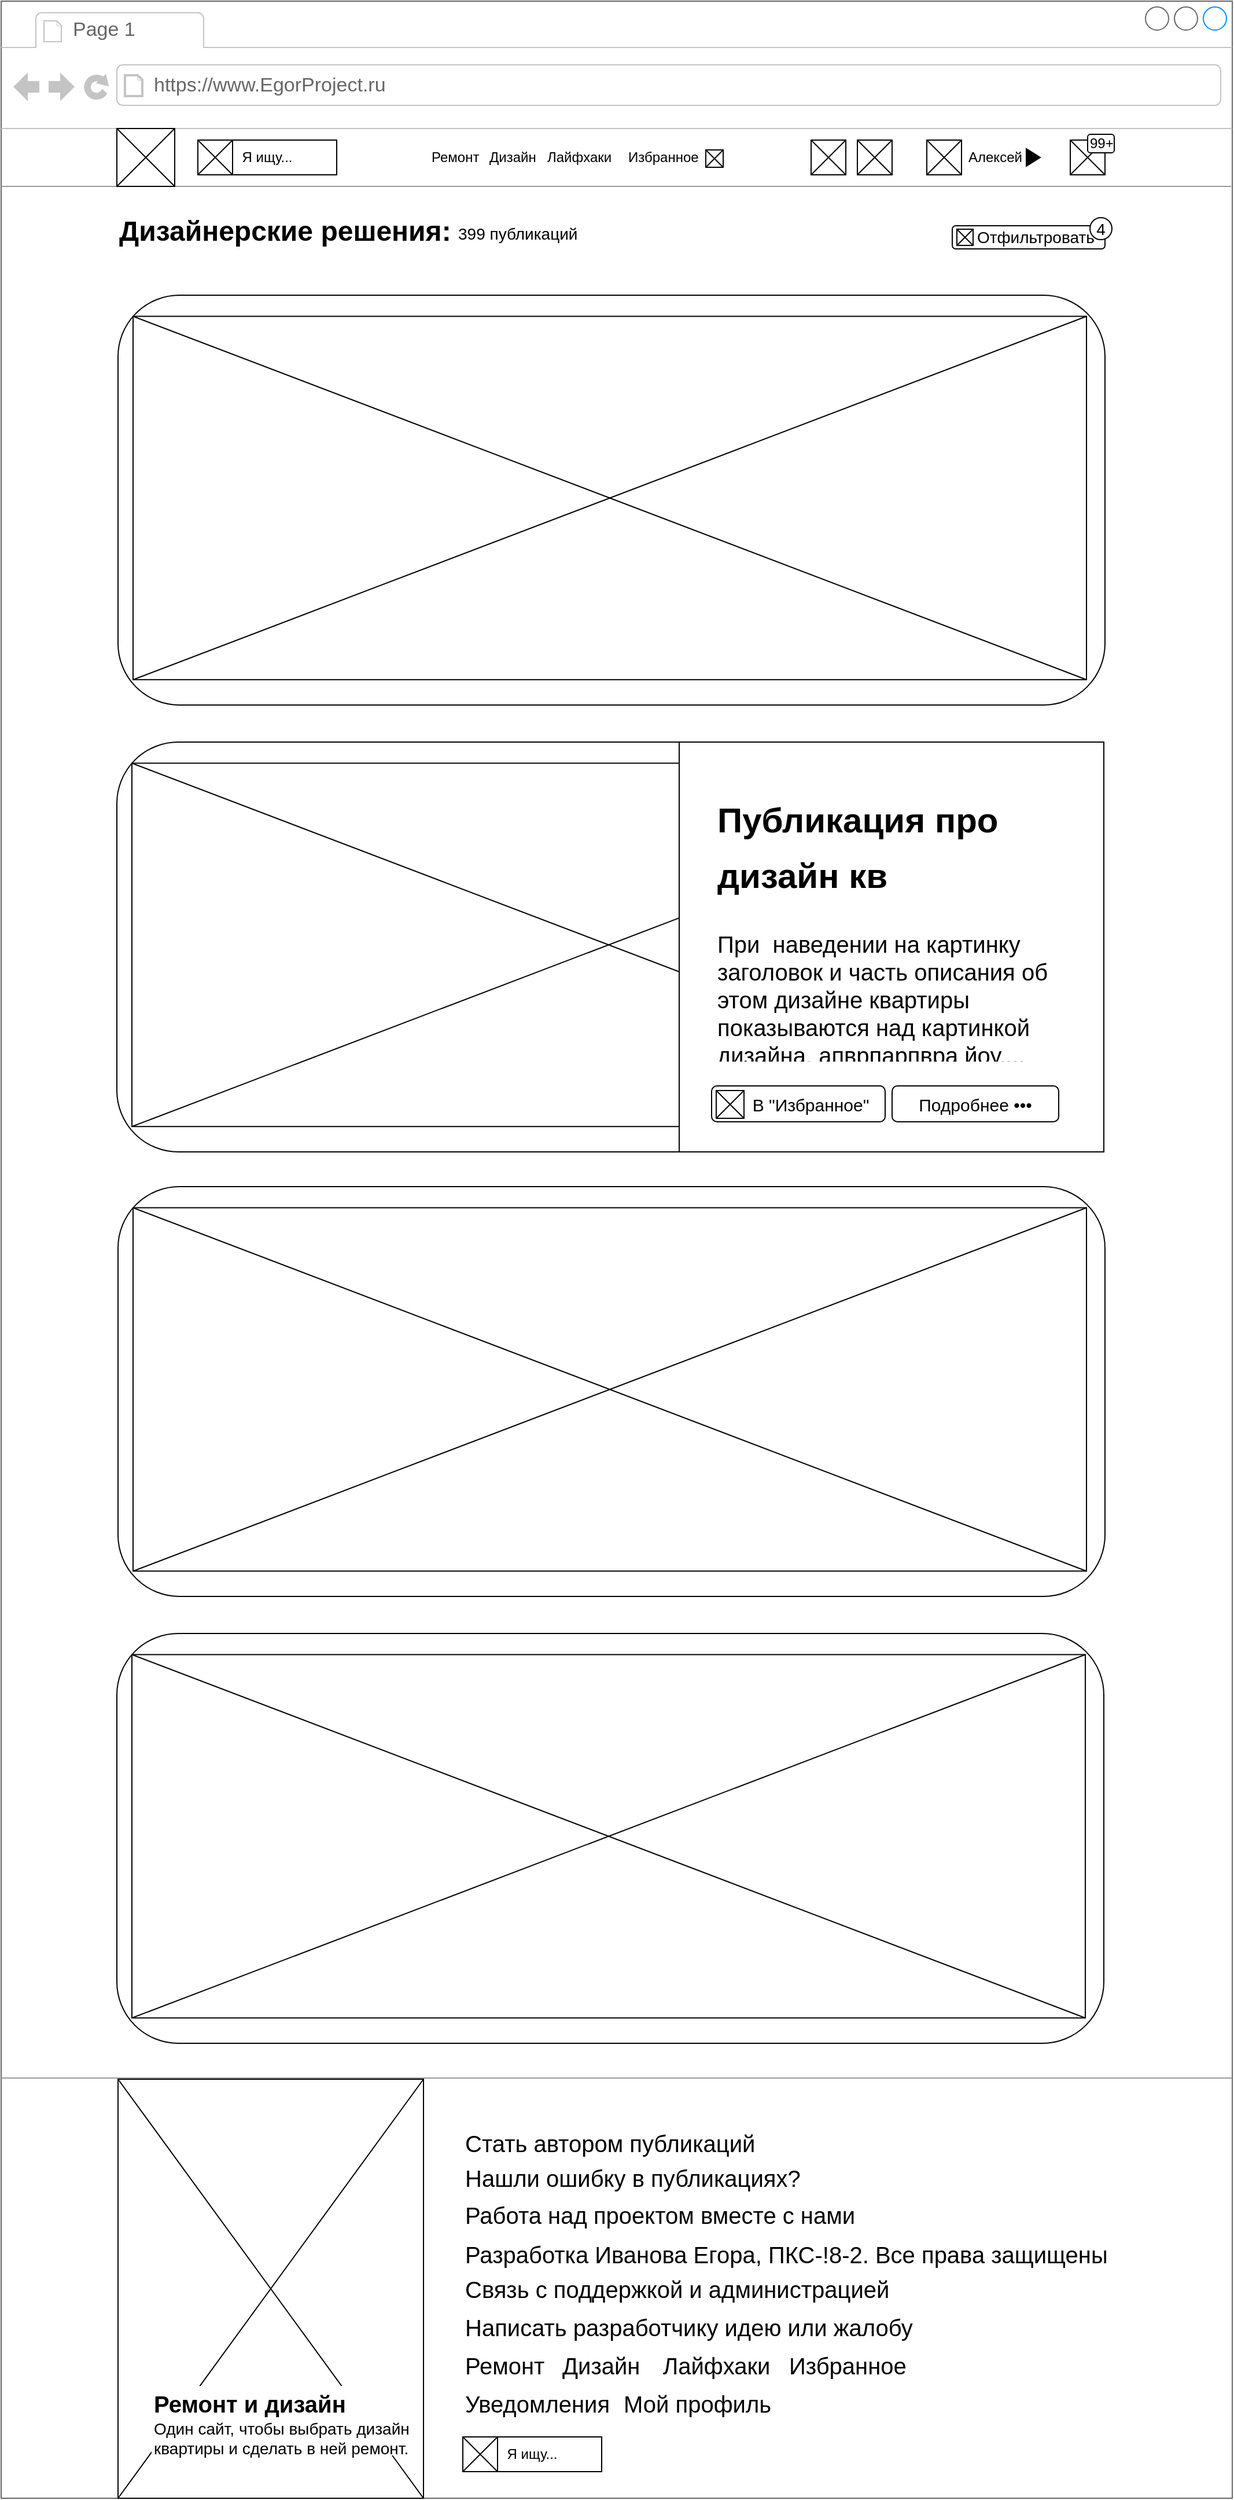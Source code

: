 <mxfile version="15.6.8" type="device" pages="4"><diagram name="Page-1" id="2cc2dc42-3aac-f2a9-1cec-7a8b7cbee084"><mxGraphModel dx="2770" dy="1230" grid="0" gridSize="10" guides="1" tooltips="1" connect="1" arrows="1" fold="1" page="1" pageScale="1" pageWidth="1100" pageHeight="850" background="#ffffff" math="0" shadow="0"><root><mxCell id="0"/><mxCell id="1" parent="0"/><mxCell id="7026571954dc6520-1" value="" style="strokeWidth=1;shadow=0;dashed=0;align=center;html=1;shape=mxgraph.mockup.containers.browserWindow;rSize=0;strokeColor=#666666;mainText=,;recursiveResize=0;rounded=0;labelBackgroundColor=none;fontFamily=Verdana;fontSize=12" parent="1" vertex="1"><mxGeometry y="1" width="1064" height="2157" as="geometry"/></mxCell><mxCell id="7026571954dc6520-2" value="Page 1" style="strokeWidth=1;shadow=0;dashed=0;align=center;html=1;shape=mxgraph.mockup.containers.anchor;fontSize=17;fontColor=#666666;align=left;" parent="7026571954dc6520-1" vertex="1"><mxGeometry x="60" y="12" width="110" height="26" as="geometry"/></mxCell><mxCell id="7026571954dc6520-3" value="https://www.EgorProject.ru" style="strokeWidth=1;shadow=0;dashed=0;align=center;html=1;shape=mxgraph.mockup.containers.anchor;rSize=0;fontSize=17;fontColor=#666666;align=left;" parent="7026571954dc6520-1" vertex="1"><mxGeometry x="130" y="60" width="250" height="26" as="geometry"/></mxCell><mxCell id="7026571954dc6520-15" value="" style="verticalLabelPosition=bottom;shadow=0;dashed=0;align=center;html=1;verticalAlign=top;strokeWidth=1;shape=mxgraph.mockup.markup.line;strokeColor=#999999;rounded=0;labelBackgroundColor=none;fillColor=#ffffff;fontFamily=Verdana;fontSize=12;fontColor=#000000;" parent="7026571954dc6520-1" vertex="1"><mxGeometry y="150" width="1063" height="20" as="geometry"/></mxCell><mxCell id="l6vDCH9xEIOnGmT7qMQe-1" value="" style="verticalLabelPosition=bottom;shadow=0;dashed=0;align=center;html=1;verticalAlign=top;strokeWidth=1;shape=mxgraph.mockup.graphics.simpleIcon;strokeColor=#030303;" parent="7026571954dc6520-1" vertex="1"><mxGeometry x="100" y="110" width="50" height="50" as="geometry"/></mxCell><mxCell id="l6vDCH9xEIOnGmT7qMQe-5" value="Ремонт" style="text;html=1;strokeColor=none;fillColor=none;align=left;verticalAlign=middle;whiteSpace=wrap;rounded=0;" parent="7026571954dc6520-1" vertex="1"><mxGeometry x="370" y="120" width="60" height="30" as="geometry"/></mxCell><mxCell id="l6vDCH9xEIOnGmT7qMQe-6" value="Дизайн" style="text;html=1;strokeColor=none;fillColor=none;align=left;verticalAlign=middle;whiteSpace=wrap;rounded=0;" parent="7026571954dc6520-1" vertex="1"><mxGeometry x="420" y="120" width="60" height="30" as="geometry"/></mxCell><mxCell id="l6vDCH9xEIOnGmT7qMQe-7" value="Лайфхаки" style="text;html=1;strokeColor=none;fillColor=none;align=left;verticalAlign=middle;whiteSpace=wrap;rounded=0;" parent="7026571954dc6520-1" vertex="1"><mxGeometry x="470" y="120" width="60" height="30" as="geometry"/></mxCell><mxCell id="l6vDCH9xEIOnGmT7qMQe-10" value="" style="group" parent="7026571954dc6520-1" vertex="1" connectable="0"><mxGeometry x="540" y="120" width="100" height="30" as="geometry"/></mxCell><mxCell id="l6vDCH9xEIOnGmT7qMQe-8" value="Избранное" style="text;html=1;strokeColor=none;fillColor=none;align=left;verticalAlign=middle;whiteSpace=wrap;rounded=0;" parent="l6vDCH9xEIOnGmT7qMQe-10" vertex="1"><mxGeometry width="60" height="30" as="geometry"/></mxCell><mxCell id="l6vDCH9xEIOnGmT7qMQe-9" value="" style="verticalLabelPosition=bottom;shadow=0;dashed=0;align=center;html=1;verticalAlign=top;strokeWidth=1;shape=mxgraph.mockup.graphics.simpleIcon;strokeColor=#030303;" parent="l6vDCH9xEIOnGmT7qMQe-10" vertex="1"><mxGeometry x="69" y="8.5" width="15" height="15" as="geometry"/></mxCell><mxCell id="l6vDCH9xEIOnGmT7qMQe-13" value="" style="group" parent="7026571954dc6520-1" vertex="1" connectable="0"><mxGeometry x="700" y="120" width="70" height="30" as="geometry"/></mxCell><mxCell id="l6vDCH9xEIOnGmT7qMQe-11" value="" style="verticalLabelPosition=bottom;shadow=0;dashed=0;align=center;html=1;verticalAlign=top;strokeWidth=1;shape=mxgraph.mockup.graphics.simpleIcon;strokeColor=#030303;" parent="l6vDCH9xEIOnGmT7qMQe-13" vertex="1"><mxGeometry width="30" height="30" as="geometry"/></mxCell><mxCell id="l6vDCH9xEIOnGmT7qMQe-12" value="" style="verticalLabelPosition=bottom;shadow=0;dashed=0;align=center;html=1;verticalAlign=top;strokeWidth=1;shape=mxgraph.mockup.graphics.simpleIcon;strokeColor=#030303;" parent="l6vDCH9xEIOnGmT7qMQe-13" vertex="1"><mxGeometry x="40" width="30" height="30" as="geometry"/></mxCell><mxCell id="l6vDCH9xEIOnGmT7qMQe-23" value="" style="group" parent="7026571954dc6520-1" vertex="1" connectable="0"><mxGeometry x="800" y="120" width="94" height="30" as="geometry"/></mxCell><mxCell id="l6vDCH9xEIOnGmT7qMQe-14" value="" style="verticalLabelPosition=bottom;shadow=0;dashed=0;align=center;html=1;verticalAlign=top;strokeWidth=1;shape=mxgraph.mockup.graphics.simpleIcon;strokeColor=#030303;" parent="l6vDCH9xEIOnGmT7qMQe-23" vertex="1"><mxGeometry width="30" height="30" as="geometry"/></mxCell><mxCell id="l6vDCH9xEIOnGmT7qMQe-18" value="Алексей" style="text;html=1;strokeColor=none;fillColor=none;align=left;verticalAlign=middle;whiteSpace=wrap;rounded=0;" parent="l6vDCH9xEIOnGmT7qMQe-23" vertex="1"><mxGeometry x="34" width="60" height="30" as="geometry"/></mxCell><mxCell id="l6vDCH9xEIOnGmT7qMQe-21" value="" style="triangle;whiteSpace=wrap;html=1;strokeColor=#030303;align=left;fillColor=#030303;" parent="l6vDCH9xEIOnGmT7qMQe-23" vertex="1"><mxGeometry x="86" y="7.5" width="12" height="15" as="geometry"/></mxCell><mxCell id="l6vDCH9xEIOnGmT7qMQe-24" value="" style="verticalLabelPosition=bottom;shadow=0;dashed=0;align=center;html=1;verticalAlign=top;strokeWidth=1;shape=mxgraph.mockup.graphics.simpleIcon;strokeColor=#030303;" parent="7026571954dc6520-1" vertex="1"><mxGeometry x="924" y="120" width="30" height="30" as="geometry"/></mxCell><mxCell id="l6vDCH9xEIOnGmT7qMQe-25" value="99+" style="rounded=1;whiteSpace=wrap;html=1;strokeColor=#030303;fillColor=#FFFFFF;align=left;" parent="7026571954dc6520-1" vertex="1"><mxGeometry x="939" y="115" width="23" height="16" as="geometry"/></mxCell><mxCell id="l6vDCH9xEIOnGmT7qMQe-26" value="&lt;font style=&quot;font-size: 24px&quot;&gt;&lt;b&gt;Дизайнерские решения:&lt;/b&gt;&lt;/font&gt;" style="text;html=1;strokeColor=none;fillColor=none;align=left;verticalAlign=middle;whiteSpace=wrap;rounded=0;" parent="7026571954dc6520-1" vertex="1"><mxGeometry x="100" y="184" width="299" height="30" as="geometry"/></mxCell><mxCell id="l6vDCH9xEIOnGmT7qMQe-27" value="&lt;font style=&quot;font-size: 14px&quot;&gt;399 публикаций&lt;/font&gt;" style="text;html=1;strokeColor=none;fillColor=none;align=left;verticalAlign=middle;whiteSpace=wrap;rounded=0;fontSize=24;" parent="7026571954dc6520-1" vertex="1"><mxGeometry x="393" y="187" width="210" height="22" as="geometry"/></mxCell><mxCell id="l6vDCH9xEIOnGmT7qMQe-28" value="&amp;nbsp; &amp;nbsp; &amp;nbsp;Отфильтровать" style="rounded=1;whiteSpace=wrap;html=1;fontSize=14;strokeColor=#030303;fillColor=#FFFFFF;align=left;" parent="7026571954dc6520-1" vertex="1"><mxGeometry x="822" y="194" width="132" height="20" as="geometry"/></mxCell><mxCell id="l6vDCH9xEIOnGmT7qMQe-29" value="" style="verticalLabelPosition=bottom;shadow=0;dashed=0;align=center;html=1;verticalAlign=top;strokeWidth=1;shape=mxgraph.mockup.graphics.simpleIcon;strokeColor=#030303;" parent="7026571954dc6520-1" vertex="1"><mxGeometry x="826" y="197" width="14" height="14" as="geometry"/></mxCell><mxCell id="l6vDCH9xEIOnGmT7qMQe-30" value="&lt;p style=&quot;line-height: 1.7&quot;&gt;4&lt;/p&gt;" style="ellipse;whiteSpace=wrap;html=1;aspect=fixed;fontSize=14;strokeColor=#030303;fillColor=#FFFFFF;align=center;" parent="7026571954dc6520-1" vertex="1"><mxGeometry x="941" y="187" width="19" height="19" as="geometry"/></mxCell><mxCell id="l6vDCH9xEIOnGmT7qMQe-33" value="" style="group" parent="7026571954dc6520-1" vertex="1" connectable="0"><mxGeometry x="101" y="254" width="853" height="366" as="geometry"/></mxCell><mxCell id="l6vDCH9xEIOnGmT7qMQe-31" value="" style="rounded=1;whiteSpace=wrap;html=1;fontSize=14;strokeColor=#030303;fillColor=#FFFFFF;align=center;" parent="l6vDCH9xEIOnGmT7qMQe-33" vertex="1"><mxGeometry width="853" height="354.0" as="geometry"/></mxCell><mxCell id="l6vDCH9xEIOnGmT7qMQe-32" value="" style="verticalLabelPosition=bottom;shadow=0;dashed=0;align=center;html=1;verticalAlign=top;strokeWidth=1;shape=mxgraph.mockup.graphics.simpleIcon;strokeColor=#030303;sketch=0;" parent="l6vDCH9xEIOnGmT7qMQe-33" vertex="1"><mxGeometry x="13" y="18.247" width="824" height="313.856" as="geometry"/></mxCell><mxCell id="l6vDCH9xEIOnGmT7qMQe-37" value="" style="group" parent="7026571954dc6520-1" vertex="1" connectable="0"><mxGeometry x="100" y="640" width="853" height="355" as="geometry"/></mxCell><mxCell id="l6vDCH9xEIOnGmT7qMQe-38" value="" style="rounded=1;whiteSpace=wrap;html=1;fontSize=14;strokeColor=#030303;fillColor=#FFFFFF;align=center;" parent="l6vDCH9xEIOnGmT7qMQe-37" vertex="1"><mxGeometry width="853" height="354.0" as="geometry"/></mxCell><mxCell id="l6vDCH9xEIOnGmT7qMQe-39" value="" style="verticalLabelPosition=bottom;shadow=0;dashed=0;align=center;html=1;verticalAlign=top;strokeWidth=1;shape=mxgraph.mockup.graphics.simpleIcon;strokeColor=#030303;sketch=0;" parent="l6vDCH9xEIOnGmT7qMQe-37" vertex="1"><mxGeometry x="13" y="18.247" width="824" height="313.856" as="geometry"/></mxCell><mxCell id="l6vDCH9xEIOnGmT7qMQe-76" value="" style="rounded=0;whiteSpace=wrap;html=1;sketch=0;fontSize=20;strokeColor=#030303;fillColor=default;align=left;" parent="l6vDCH9xEIOnGmT7qMQe-37" vertex="1"><mxGeometry x="486" width="367" height="354" as="geometry"/></mxCell><mxCell id="l6vDCH9xEIOnGmT7qMQe-77" value="&lt;h1&gt;&lt;font style=&quot;font-size: 30px&quot;&gt;Публикация про дизайн кв&lt;/font&gt;&lt;/h1&gt;&lt;p&gt;При&amp;nbsp; наведении на картинку заголовок и часть описания об этом дизайне квартиры показываются над картинкой дизайна. апврпарпвра йоу....&lt;/p&gt;" style="text;html=1;strokeColor=none;fillColor=none;spacing=5;spacingTop=-20;whiteSpace=wrap;overflow=hidden;rounded=0;sketch=0;fontSize=20;align=left;" parent="l6vDCH9xEIOnGmT7qMQe-37" vertex="1"><mxGeometry x="514" y="23" width="318" height="253" as="geometry"/></mxCell><mxCell id="l6vDCH9xEIOnGmT7qMQe-78" value="&lt;font style=&quot;line-height: 3 ; font-size: 15px&quot;&gt;&amp;nbsp; &amp;nbsp; &amp;nbsp; &amp;nbsp; В &quot;Избранное&quot;&lt;/font&gt;" style="rounded=1;whiteSpace=wrap;html=1;sketch=0;fontSize=30;strokeColor=#030303;fillColor=default;align=left;" parent="l6vDCH9xEIOnGmT7qMQe-37" vertex="1"><mxGeometry x="514" y="297" width="150" height="31" as="geometry"/></mxCell><mxCell id="l6vDCH9xEIOnGmT7qMQe-79" value="" style="verticalLabelPosition=bottom;shadow=0;dashed=0;align=center;html=1;verticalAlign=top;strokeWidth=1;shape=mxgraph.mockup.graphics.simpleIcon;strokeColor=#030303;sketch=0;" parent="l6vDCH9xEIOnGmT7qMQe-37" vertex="1"><mxGeometry x="518" y="301" width="24" height="24" as="geometry"/></mxCell><mxCell id="l6vDCH9xEIOnGmT7qMQe-80" value="&lt;font style=&quot;line-height: 3 ; font-size: 15px&quot;&gt;Подробнее •••&lt;/font&gt;" style="rounded=1;whiteSpace=wrap;html=1;sketch=0;fontSize=30;strokeColor=#030303;fillColor=default;align=center;" parent="l6vDCH9xEIOnGmT7qMQe-37" vertex="1"><mxGeometry x="670" y="297" width="144" height="31" as="geometry"/></mxCell><mxCell id="l6vDCH9xEIOnGmT7qMQe-40" value="" style="group" parent="7026571954dc6520-1" vertex="1" connectable="0"><mxGeometry x="101" y="1024" width="853" height="354" as="geometry"/></mxCell><mxCell id="l6vDCH9xEIOnGmT7qMQe-41" value="" style="rounded=1;whiteSpace=wrap;html=1;fontSize=14;strokeColor=#030303;fillColor=#FFFFFF;align=center;" parent="l6vDCH9xEIOnGmT7qMQe-40" vertex="1"><mxGeometry width="853" height="354.0" as="geometry"/></mxCell><mxCell id="l6vDCH9xEIOnGmT7qMQe-42" value="" style="verticalLabelPosition=bottom;shadow=0;dashed=0;align=center;html=1;verticalAlign=top;strokeWidth=1;shape=mxgraph.mockup.graphics.simpleIcon;strokeColor=#030303;sketch=0;" parent="l6vDCH9xEIOnGmT7qMQe-40" vertex="1"><mxGeometry x="13" y="18.247" width="824" height="313.856" as="geometry"/></mxCell><mxCell id="l6vDCH9xEIOnGmT7qMQe-43" value="" style="group" parent="7026571954dc6520-1" vertex="1" connectable="0"><mxGeometry x="100" y="1410" width="853" height="354" as="geometry"/></mxCell><mxCell id="l6vDCH9xEIOnGmT7qMQe-44" value="" style="rounded=1;whiteSpace=wrap;html=1;fontSize=14;strokeColor=#030303;fillColor=#FFFFFF;align=center;" parent="l6vDCH9xEIOnGmT7qMQe-43" vertex="1"><mxGeometry width="853" height="354.0" as="geometry"/></mxCell><mxCell id="l6vDCH9xEIOnGmT7qMQe-45" value="" style="verticalLabelPosition=bottom;shadow=0;dashed=0;align=center;html=1;verticalAlign=top;strokeWidth=1;shape=mxgraph.mockup.graphics.simpleIcon;strokeColor=#030303;sketch=0;" parent="l6vDCH9xEIOnGmT7qMQe-43" vertex="1"><mxGeometry x="13" y="18.247" width="824" height="313.856" as="geometry"/></mxCell><mxCell id="l6vDCH9xEIOnGmT7qMQe-47" value="" style="verticalLabelPosition=bottom;shadow=0;dashed=0;align=center;html=1;verticalAlign=top;strokeWidth=1;shape=mxgraph.mockup.markup.line;strokeColor=#999999;rounded=0;labelBackgroundColor=none;fillColor=#ffffff;fontFamily=Verdana;fontSize=12;fontColor=#000000;" parent="7026571954dc6520-1" vertex="1"><mxGeometry y="1784" width="1064" height="20" as="geometry"/></mxCell><mxCell id="l6vDCH9xEIOnGmT7qMQe-48" value="" style="verticalLabelPosition=bottom;shadow=0;dashed=0;align=center;html=1;verticalAlign=top;strokeWidth=1;shape=mxgraph.mockup.graphics.simpleIcon;strokeColor=#030303;sketch=0;" parent="7026571954dc6520-1" vertex="1"><mxGeometry x="101" y="1795" width="264" height="362" as="geometry"/></mxCell><mxCell id="l6vDCH9xEIOnGmT7qMQe-49" value="&lt;b&gt;&lt;font style=&quot;font-size: 20px&quot;&gt;Ремонт и дизайн&lt;/font&gt;&lt;/b&gt;" style="text;html=1;strokeColor=none;fillColor=default;align=left;verticalAlign=middle;whiteSpace=wrap;rounded=0;sketch=0;fontSize=14;" parent="7026571954dc6520-1" vertex="1"><mxGeometry x="130" y="2060" width="197" height="30" as="geometry"/></mxCell><mxCell id="l6vDCH9xEIOnGmT7qMQe-50" value="&lt;font style=&quot;font-size: 14px&quot;&gt;Один сайт, чтобы выбрать дизайн квартиры и сделать в ней ремонт.&lt;/font&gt;" style="text;html=1;strokeColor=none;fillColor=default;align=left;verticalAlign=middle;whiteSpace=wrap;rounded=0;sketch=0;fontSize=14;" parent="7026571954dc6520-1" vertex="1"><mxGeometry x="130" y="2090" width="229" height="30" as="geometry"/></mxCell><mxCell id="l6vDCH9xEIOnGmT7qMQe-51" value="&lt;font style=&quot;font-size: 20px&quot;&gt;Стать автором публикаций&lt;/font&gt;" style="text;html=1;strokeColor=none;fillColor=none;align=left;verticalAlign=middle;whiteSpace=wrap;rounded=0;sketch=0;fontSize=14;" parent="7026571954dc6520-1" vertex="1"><mxGeometry x="399" y="1835" width="369" height="30" as="geometry"/></mxCell><mxCell id="l6vDCH9xEIOnGmT7qMQe-52" value="&lt;font style=&quot;font-size: 20px&quot;&gt;Нашли ошибку в публикациях?&lt;/font&gt;" style="text;html=1;strokeColor=none;fillColor=none;align=left;verticalAlign=middle;whiteSpace=wrap;rounded=0;sketch=0;fontSize=14;" parent="7026571954dc6520-1" vertex="1"><mxGeometry x="399" y="1865" width="369" height="30" as="geometry"/></mxCell><mxCell id="l6vDCH9xEIOnGmT7qMQe-53" value="&lt;font style=&quot;font-size: 20px&quot;&gt;Работа над проектом вместе с нами&lt;/font&gt;" style="text;html=1;strokeColor=none;fillColor=none;align=left;verticalAlign=middle;whiteSpace=wrap;rounded=0;sketch=0;fontSize=14;" parent="7026571954dc6520-1" vertex="1"><mxGeometry x="399" y="1897" width="369" height="30" as="geometry"/></mxCell><mxCell id="l6vDCH9xEIOnGmT7qMQe-54" value="&lt;font style=&quot;font-size: 20px&quot;&gt;Разработка Иванова Егора, ПКС-!8-2. Все права защищены&lt;/font&gt;" style="text;html=1;strokeColor=none;fillColor=none;align=left;verticalAlign=middle;whiteSpace=wrap;rounded=0;sketch=0;fontSize=14;" parent="7026571954dc6520-1" vertex="1"><mxGeometry x="399" y="1931" width="568" height="30" as="geometry"/></mxCell><mxCell id="l6vDCH9xEIOnGmT7qMQe-55" value="&lt;font style=&quot;font-size: 20px&quot;&gt;Связь с поддержкой и администрацией&lt;/font&gt;" style="text;html=1;strokeColor=none;fillColor=none;align=left;verticalAlign=middle;whiteSpace=wrap;rounded=0;sketch=0;fontSize=14;" parent="7026571954dc6520-1" vertex="1"><mxGeometry x="399" y="1961" width="498" height="30" as="geometry"/></mxCell><mxCell id="l6vDCH9xEIOnGmT7qMQe-56" value="&lt;font style=&quot;font-size: 20px&quot;&gt;Написать разработчику идею или жалобу&lt;/font&gt;" style="text;html=1;strokeColor=none;fillColor=none;align=left;verticalAlign=middle;whiteSpace=wrap;rounded=0;sketch=0;fontSize=14;" parent="7026571954dc6520-1" vertex="1"><mxGeometry x="399" y="1994" width="498" height="30" as="geometry"/></mxCell><mxCell id="l6vDCH9xEIOnGmT7qMQe-65" value="" style="group" parent="7026571954dc6520-1" vertex="1" connectable="0"><mxGeometry x="170" y="120" width="120" height="30" as="geometry"/></mxCell><mxCell id="l6vDCH9xEIOnGmT7qMQe-2" value="" style="verticalLabelPosition=bottom;verticalAlign=top;html=1;shape=mxgraph.basic.rect;fillColor2=none;strokeWidth=1;size=20;indent=5;" parent="l6vDCH9xEIOnGmT7qMQe-65" vertex="1"><mxGeometry width="120" height="30" as="geometry"/></mxCell><mxCell id="l6vDCH9xEIOnGmT7qMQe-3" value="" style="verticalLabelPosition=bottom;shadow=0;dashed=0;align=center;html=1;verticalAlign=top;strokeWidth=1;shape=mxgraph.mockup.graphics.simpleIcon;strokeColor=#030303;" parent="l6vDCH9xEIOnGmT7qMQe-65" vertex="1"><mxGeometry width="30" height="30" as="geometry"/></mxCell><mxCell id="l6vDCH9xEIOnGmT7qMQe-4" value="Я ищу..." style="text;html=1;strokeColor=none;fillColor=none;align=center;verticalAlign=middle;whiteSpace=wrap;rounded=0;" parent="l6vDCH9xEIOnGmT7qMQe-65" vertex="1"><mxGeometry x="30" width="60" height="30" as="geometry"/></mxCell><mxCell id="l6vDCH9xEIOnGmT7qMQe-64" value="" style="group" parent="7026571954dc6520-1" vertex="1" connectable="0"><mxGeometry x="399" y="2060" width="300" height="30" as="geometry"/></mxCell><mxCell id="l6vDCH9xEIOnGmT7qMQe-61" value="&lt;font style=&quot;font-size: 20px&quot;&gt;Уведомления&lt;/font&gt;" style="text;html=1;strokeColor=none;fillColor=none;align=left;verticalAlign=middle;whiteSpace=wrap;rounded=0;sketch=0;fontSize=14;" parent="l6vDCH9xEIOnGmT7qMQe-64" vertex="1"><mxGeometry width="87" height="30" as="geometry"/></mxCell><mxCell id="l6vDCH9xEIOnGmT7qMQe-62" value="&lt;font style=&quot;font-size: 20px&quot;&gt;Мой профиль&lt;/font&gt;" style="text;html=1;strokeColor=none;fillColor=none;align=left;verticalAlign=middle;whiteSpace=wrap;rounded=0;sketch=0;fontSize=14;" parent="l6vDCH9xEIOnGmT7qMQe-64" vertex="1"><mxGeometry x="137" width="163" height="30" as="geometry"/></mxCell><mxCell id="l6vDCH9xEIOnGmT7qMQe-63" value="" style="group" parent="7026571954dc6520-1" vertex="1" connectable="0"><mxGeometry x="399" y="2027" width="367" height="30" as="geometry"/></mxCell><mxCell id="l6vDCH9xEIOnGmT7qMQe-57" value="&lt;font style=&quot;font-size: 20px&quot;&gt;Ремонт&lt;/font&gt;" style="text;html=1;strokeColor=none;fillColor=none;align=left;verticalAlign=middle;whiteSpace=wrap;rounded=0;sketch=0;fontSize=14;" parent="l6vDCH9xEIOnGmT7qMQe-63" vertex="1"><mxGeometry width="87" height="30" as="geometry"/></mxCell><mxCell id="l6vDCH9xEIOnGmT7qMQe-58" value="&lt;font style=&quot;font-size: 20px&quot;&gt;Дизайн&lt;/font&gt;" style="text;html=1;strokeColor=none;fillColor=none;align=left;verticalAlign=middle;whiteSpace=wrap;rounded=0;sketch=0;fontSize=14;" parent="l6vDCH9xEIOnGmT7qMQe-63" vertex="1"><mxGeometry x="84" width="87" height="30" as="geometry"/></mxCell><mxCell id="l6vDCH9xEIOnGmT7qMQe-59" value="&lt;font style=&quot;font-size: 20px&quot;&gt;Лайфхаки&lt;/font&gt;" style="text;html=1;strokeColor=none;fillColor=none;align=left;verticalAlign=middle;whiteSpace=wrap;rounded=0;sketch=0;fontSize=14;" parent="l6vDCH9xEIOnGmT7qMQe-63" vertex="1"><mxGeometry x="171" width="87" height="30" as="geometry"/></mxCell><mxCell id="l6vDCH9xEIOnGmT7qMQe-60" value="&lt;font style=&quot;font-size: 20px&quot;&gt;Избранное&lt;/font&gt;" style="text;html=1;strokeColor=none;fillColor=none;align=left;verticalAlign=middle;whiteSpace=wrap;rounded=0;sketch=0;fontSize=14;" parent="l6vDCH9xEIOnGmT7qMQe-63" vertex="1"><mxGeometry x="280" width="87" height="30" as="geometry"/></mxCell><mxCell id="l6vDCH9xEIOnGmT7qMQe-66" value="" style="group" parent="7026571954dc6520-1" vertex="1" connectable="0"><mxGeometry x="399" y="2104" width="120" height="30" as="geometry"/></mxCell><mxCell id="l6vDCH9xEIOnGmT7qMQe-67" value="" style="verticalLabelPosition=bottom;verticalAlign=top;html=1;shape=mxgraph.basic.rect;fillColor2=none;strokeWidth=1;size=20;indent=5;" parent="l6vDCH9xEIOnGmT7qMQe-66" vertex="1"><mxGeometry width="120" height="30" as="geometry"/></mxCell><mxCell id="l6vDCH9xEIOnGmT7qMQe-68" value="" style="verticalLabelPosition=bottom;shadow=0;dashed=0;align=center;html=1;verticalAlign=top;strokeWidth=1;shape=mxgraph.mockup.graphics.simpleIcon;strokeColor=#030303;" parent="l6vDCH9xEIOnGmT7qMQe-66" vertex="1"><mxGeometry width="30" height="30" as="geometry"/></mxCell><mxCell id="l6vDCH9xEIOnGmT7qMQe-69" value="Я ищу..." style="text;html=1;strokeColor=none;fillColor=none;align=center;verticalAlign=middle;whiteSpace=wrap;rounded=0;" parent="l6vDCH9xEIOnGmT7qMQe-66" vertex="1"><mxGeometry x="30" width="60" height="30" as="geometry"/></mxCell></root></mxGraphModel></diagram><diagram id="zdTdk3sGu3gBmFKXD4wM" name="Page-2"><mxGraphModel dx="1847" dy="820" grid="0" gridSize="10" guides="1" tooltips="1" connect="1" arrows="1" fold="1" page="1" pageScale="1" pageWidth="827" pageHeight="1169" math="0" shadow="0"><root><mxCell id="OlP9iqGXn4-4Ifp9j9AS-0"/><mxCell id="OlP9iqGXn4-4Ifp9j9AS-1" parent="OlP9iqGXn4-4Ifp9j9AS-0"/><mxCell id="OlP9iqGXn4-4Ifp9j9AS-2" value="" style="strokeWidth=1;shadow=0;dashed=0;align=center;html=1;shape=mxgraph.mockup.containers.browserWindow;rSize=0;strokeColor=#666666;mainText=,;recursiveResize=0;rounded=0;labelBackgroundColor=none;fontFamily=Verdana;fontSize=12" parent="OlP9iqGXn4-4Ifp9j9AS-1" vertex="1"><mxGeometry width="1064" height="2157" as="geometry"/></mxCell><mxCell id="OlP9iqGXn4-4Ifp9j9AS-3" value="Page 1" style="strokeWidth=1;shadow=0;dashed=0;align=center;html=1;shape=mxgraph.mockup.containers.anchor;fontSize=17;fontColor=#666666;align=left;" parent="OlP9iqGXn4-4Ifp9j9AS-2" vertex="1"><mxGeometry x="60" y="12" width="110" height="26" as="geometry"/></mxCell><mxCell id="OlP9iqGXn4-4Ifp9j9AS-4" value="https://www.EgorProject.ru" style="strokeWidth=1;shadow=0;dashed=0;align=center;html=1;shape=mxgraph.mockup.containers.anchor;rSize=0;fontSize=17;fontColor=#666666;align=left;" parent="OlP9iqGXn4-4Ifp9j9AS-2" vertex="1"><mxGeometry x="130" y="60" width="250" height="26" as="geometry"/></mxCell><mxCell id="OlP9iqGXn4-4Ifp9j9AS-5" value="" style="verticalLabelPosition=bottom;shadow=0;dashed=0;align=center;html=1;verticalAlign=top;strokeWidth=1;shape=mxgraph.mockup.markup.line;strokeColor=#999999;rounded=0;labelBackgroundColor=none;fillColor=#ffffff;fontFamily=Verdana;fontSize=12;fontColor=#000000;" parent="OlP9iqGXn4-4Ifp9j9AS-2" vertex="1"><mxGeometry y="150" width="1063" height="20" as="geometry"/></mxCell><mxCell id="OlP9iqGXn4-4Ifp9j9AS-6" value="" style="verticalLabelPosition=bottom;shadow=0;dashed=0;align=center;html=1;verticalAlign=top;strokeWidth=1;shape=mxgraph.mockup.graphics.simpleIcon;strokeColor=#030303;" parent="OlP9iqGXn4-4Ifp9j9AS-2" vertex="1"><mxGeometry x="100" y="110" width="50" height="50" as="geometry"/></mxCell><mxCell id="OlP9iqGXn4-4Ifp9j9AS-7" value="Ремонт" style="text;html=1;strokeColor=none;fillColor=none;align=left;verticalAlign=middle;whiteSpace=wrap;rounded=0;" parent="OlP9iqGXn4-4Ifp9j9AS-2" vertex="1"><mxGeometry x="370" y="120" width="60" height="30" as="geometry"/></mxCell><mxCell id="OlP9iqGXn4-4Ifp9j9AS-8" value="Дизайн" style="text;html=1;strokeColor=none;fillColor=none;align=left;verticalAlign=middle;whiteSpace=wrap;rounded=0;" parent="OlP9iqGXn4-4Ifp9j9AS-2" vertex="1"><mxGeometry x="420" y="120" width="60" height="30" as="geometry"/></mxCell><mxCell id="OlP9iqGXn4-4Ifp9j9AS-9" value="Лайфхаки" style="text;html=1;strokeColor=none;fillColor=none;align=left;verticalAlign=middle;whiteSpace=wrap;rounded=0;" parent="OlP9iqGXn4-4Ifp9j9AS-2" vertex="1"><mxGeometry x="470" y="120" width="60" height="30" as="geometry"/></mxCell><mxCell id="OlP9iqGXn4-4Ifp9j9AS-10" value="" style="group" parent="OlP9iqGXn4-4Ifp9j9AS-2" vertex="1" connectable="0"><mxGeometry x="540" y="120" width="100" height="30" as="geometry"/></mxCell><mxCell id="OlP9iqGXn4-4Ifp9j9AS-11" value="Избранное" style="text;html=1;strokeColor=none;fillColor=none;align=left;verticalAlign=middle;whiteSpace=wrap;rounded=0;" parent="OlP9iqGXn4-4Ifp9j9AS-10" vertex="1"><mxGeometry width="60" height="30" as="geometry"/></mxCell><mxCell id="OlP9iqGXn4-4Ifp9j9AS-12" value="" style="verticalLabelPosition=bottom;shadow=0;dashed=0;align=center;html=1;verticalAlign=top;strokeWidth=1;shape=mxgraph.mockup.graphics.simpleIcon;strokeColor=#030303;" parent="OlP9iqGXn4-4Ifp9j9AS-10" vertex="1"><mxGeometry x="69" y="8.5" width="15" height="15" as="geometry"/></mxCell><mxCell id="OlP9iqGXn4-4Ifp9j9AS-13" value="" style="group" parent="OlP9iqGXn4-4Ifp9j9AS-2" vertex="1" connectable="0"><mxGeometry x="700" y="120" width="70" height="30" as="geometry"/></mxCell><mxCell id="OlP9iqGXn4-4Ifp9j9AS-14" value="" style="verticalLabelPosition=bottom;shadow=0;dashed=0;align=center;html=1;verticalAlign=top;strokeWidth=1;shape=mxgraph.mockup.graphics.simpleIcon;strokeColor=#030303;" parent="OlP9iqGXn4-4Ifp9j9AS-13" vertex="1"><mxGeometry width="30" height="30" as="geometry"/></mxCell><mxCell id="OlP9iqGXn4-4Ifp9j9AS-15" value="" style="verticalLabelPosition=bottom;shadow=0;dashed=0;align=center;html=1;verticalAlign=top;strokeWidth=1;shape=mxgraph.mockup.graphics.simpleIcon;strokeColor=#030303;" parent="OlP9iqGXn4-4Ifp9j9AS-13" vertex="1"><mxGeometry x="40" width="30" height="30" as="geometry"/></mxCell><mxCell id="OlP9iqGXn4-4Ifp9j9AS-16" value="" style="group" parent="OlP9iqGXn4-4Ifp9j9AS-2" vertex="1" connectable="0"><mxGeometry x="800" y="120" width="94" height="30" as="geometry"/></mxCell><mxCell id="OlP9iqGXn4-4Ifp9j9AS-17" value="" style="verticalLabelPosition=bottom;shadow=0;dashed=0;align=center;html=1;verticalAlign=top;strokeWidth=1;shape=mxgraph.mockup.graphics.simpleIcon;strokeColor=#030303;" parent="OlP9iqGXn4-4Ifp9j9AS-16" vertex="1"><mxGeometry width="30" height="30" as="geometry"/></mxCell><mxCell id="OlP9iqGXn4-4Ifp9j9AS-18" value="Алексей" style="text;html=1;strokeColor=none;fillColor=none;align=left;verticalAlign=middle;whiteSpace=wrap;rounded=0;" parent="OlP9iqGXn4-4Ifp9j9AS-16" vertex="1"><mxGeometry x="34" width="60" height="30" as="geometry"/></mxCell><mxCell id="OlP9iqGXn4-4Ifp9j9AS-19" value="" style="triangle;whiteSpace=wrap;html=1;strokeColor=#030303;align=left;fillColor=#030303;" parent="OlP9iqGXn4-4Ifp9j9AS-16" vertex="1"><mxGeometry x="86" y="7.5" width="12" height="15" as="geometry"/></mxCell><mxCell id="OlP9iqGXn4-4Ifp9j9AS-20" value="" style="verticalLabelPosition=bottom;shadow=0;dashed=0;align=center;html=1;verticalAlign=top;strokeWidth=1;shape=mxgraph.mockup.graphics.simpleIcon;strokeColor=#030303;" parent="OlP9iqGXn4-4Ifp9j9AS-2" vertex="1"><mxGeometry x="924" y="120" width="30" height="30" as="geometry"/></mxCell><mxCell id="OlP9iqGXn4-4Ifp9j9AS-21" value="99+" style="rounded=1;whiteSpace=wrap;html=1;strokeColor=#030303;fillColor=#FFFFFF;align=left;" parent="OlP9iqGXn4-4Ifp9j9AS-2" vertex="1"><mxGeometry x="939" y="115" width="23" height="16" as="geometry"/></mxCell><mxCell id="OlP9iqGXn4-4Ifp9j9AS-22" value="&lt;font style=&quot;font-size: 24px&quot;&gt;&lt;b&gt;Дизайнерские решения:&lt;/b&gt;&lt;/font&gt;" style="text;html=1;strokeColor=none;fillColor=none;align=left;verticalAlign=middle;whiteSpace=wrap;rounded=0;" parent="OlP9iqGXn4-4Ifp9j9AS-2" vertex="1"><mxGeometry x="100" y="184" width="299" height="30" as="geometry"/></mxCell><mxCell id="OlP9iqGXn4-4Ifp9j9AS-23" value="&lt;font style=&quot;font-size: 14px&quot;&gt;399 публикаций&lt;/font&gt;" style="text;html=1;strokeColor=none;fillColor=none;align=left;verticalAlign=middle;whiteSpace=wrap;rounded=0;fontSize=24;" parent="OlP9iqGXn4-4Ifp9j9AS-2" vertex="1"><mxGeometry x="393" y="187" width="210" height="22" as="geometry"/></mxCell><mxCell id="OlP9iqGXn4-4Ifp9j9AS-24" value="&amp;nbsp; &amp;nbsp; &amp;nbsp;Отфильтровать" style="rounded=1;whiteSpace=wrap;html=1;fontSize=14;strokeColor=#030303;fillColor=#FFFFFF;align=left;" parent="OlP9iqGXn4-4Ifp9j9AS-2" vertex="1"><mxGeometry x="822" y="194" width="132" height="20" as="geometry"/></mxCell><mxCell id="OlP9iqGXn4-4Ifp9j9AS-25" value="" style="verticalLabelPosition=bottom;shadow=0;dashed=0;align=center;html=1;verticalAlign=top;strokeWidth=1;shape=mxgraph.mockup.graphics.simpleIcon;strokeColor=#030303;" parent="OlP9iqGXn4-4Ifp9j9AS-2" vertex="1"><mxGeometry x="826" y="197" width="14" height="14" as="geometry"/></mxCell><mxCell id="OlP9iqGXn4-4Ifp9j9AS-26" value="&lt;p style=&quot;line-height: 1.7&quot;&gt;4&lt;/p&gt;" style="ellipse;whiteSpace=wrap;html=1;aspect=fixed;fontSize=14;strokeColor=#030303;fillColor=#FFFFFF;align=center;" parent="OlP9iqGXn4-4Ifp9j9AS-2" vertex="1"><mxGeometry x="941" y="187" width="19" height="19" as="geometry"/></mxCell><mxCell id="OlP9iqGXn4-4Ifp9j9AS-27" value="" style="group" parent="OlP9iqGXn4-4Ifp9j9AS-2" vertex="1" connectable="0"><mxGeometry x="101" y="254" width="853" height="366" as="geometry"/></mxCell><mxCell id="OlP9iqGXn4-4Ifp9j9AS-28" value="" style="rounded=1;whiteSpace=wrap;html=1;fontSize=14;strokeColor=#030303;fillColor=#FFFFFF;align=center;" parent="OlP9iqGXn4-4Ifp9j9AS-27" vertex="1"><mxGeometry width="853" height="354.0" as="geometry"/></mxCell><mxCell id="OlP9iqGXn4-4Ifp9j9AS-29" value="" style="verticalLabelPosition=bottom;shadow=0;dashed=0;align=center;html=1;verticalAlign=top;strokeWidth=1;shape=mxgraph.mockup.graphics.simpleIcon;strokeColor=#030303;sketch=0;" parent="OlP9iqGXn4-4Ifp9j9AS-27" vertex="1"><mxGeometry x="13" y="18.247" width="824" height="313.856" as="geometry"/></mxCell><mxCell id="OlP9iqGXn4-4Ifp9j9AS-30" value="" style="group" parent="OlP9iqGXn4-4Ifp9j9AS-2" vertex="1" connectable="0"><mxGeometry x="100" y="640" width="853" height="355" as="geometry"/></mxCell><mxCell id="OlP9iqGXn4-4Ifp9j9AS-31" value="" style="rounded=1;whiteSpace=wrap;html=1;fontSize=14;strokeColor=#030303;fillColor=#FFFFFF;align=center;" parent="OlP9iqGXn4-4Ifp9j9AS-30" vertex="1"><mxGeometry width="853" height="354.0" as="geometry"/></mxCell><mxCell id="OlP9iqGXn4-4Ifp9j9AS-32" value="" style="verticalLabelPosition=bottom;shadow=0;dashed=0;align=center;html=1;verticalAlign=top;strokeWidth=1;shape=mxgraph.mockup.graphics.simpleIcon;strokeColor=#030303;sketch=0;" parent="OlP9iqGXn4-4Ifp9j9AS-30" vertex="1"><mxGeometry x="13" y="18.247" width="824" height="313.856" as="geometry"/></mxCell><mxCell id="OlP9iqGXn4-4Ifp9j9AS-33" value="" style="rounded=0;whiteSpace=wrap;html=1;sketch=0;fontSize=20;strokeColor=#030303;fillColor=default;align=left;" parent="OlP9iqGXn4-4Ifp9j9AS-30" vertex="1"><mxGeometry x="486" width="367" height="354" as="geometry"/></mxCell><mxCell id="OlP9iqGXn4-4Ifp9j9AS-34" value="&lt;h1&gt;&lt;font style=&quot;font-size: 30px&quot;&gt;Публикация про дизайн кв&lt;/font&gt;&lt;/h1&gt;&lt;p&gt;При&amp;nbsp; наведении на картинку заголовок и часть описания об этом дизайне квартиры показываются над картинкой дизайна. апврпарпвра йоу....&lt;/p&gt;" style="text;html=1;strokeColor=none;fillColor=none;spacing=5;spacingTop=-20;whiteSpace=wrap;overflow=hidden;rounded=0;sketch=0;fontSize=20;align=left;" parent="OlP9iqGXn4-4Ifp9j9AS-30" vertex="1"><mxGeometry x="514" y="23" width="318" height="253" as="geometry"/></mxCell><mxCell id="OlP9iqGXn4-4Ifp9j9AS-35" value="&lt;font style=&quot;line-height: 3 ; font-size: 15px&quot;&gt;&amp;nbsp; &amp;nbsp; &amp;nbsp; &amp;nbsp; В &quot;Избранное&quot;&lt;/font&gt;" style="rounded=1;whiteSpace=wrap;html=1;sketch=0;fontSize=30;strokeColor=#030303;fillColor=default;align=left;" parent="OlP9iqGXn4-4Ifp9j9AS-30" vertex="1"><mxGeometry x="514" y="297" width="150" height="31" as="geometry"/></mxCell><mxCell id="OlP9iqGXn4-4Ifp9j9AS-36" value="" style="verticalLabelPosition=bottom;shadow=0;dashed=0;align=center;html=1;verticalAlign=top;strokeWidth=1;shape=mxgraph.mockup.graphics.simpleIcon;strokeColor=#030303;sketch=0;" parent="OlP9iqGXn4-4Ifp9j9AS-30" vertex="1"><mxGeometry x="518" y="301" width="24" height="24" as="geometry"/></mxCell><mxCell id="OlP9iqGXn4-4Ifp9j9AS-37" value="&lt;font style=&quot;line-height: 3 ; font-size: 15px&quot;&gt;Подробнее •••&lt;/font&gt;" style="rounded=1;whiteSpace=wrap;html=1;sketch=0;fontSize=30;strokeColor=#030303;fillColor=default;align=center;" parent="OlP9iqGXn4-4Ifp9j9AS-30" vertex="1"><mxGeometry x="670" y="297" width="144" height="31" as="geometry"/></mxCell><mxCell id="OlP9iqGXn4-4Ifp9j9AS-38" value="" style="group" parent="OlP9iqGXn4-4Ifp9j9AS-2" vertex="1" connectable="0"><mxGeometry x="101" y="1024" width="853" height="354" as="geometry"/></mxCell><mxCell id="OlP9iqGXn4-4Ifp9j9AS-39" value="" style="rounded=1;whiteSpace=wrap;html=1;fontSize=14;strokeColor=#030303;fillColor=#FFFFFF;align=center;" parent="OlP9iqGXn4-4Ifp9j9AS-38" vertex="1"><mxGeometry width="853" height="354.0" as="geometry"/></mxCell><mxCell id="OlP9iqGXn4-4Ifp9j9AS-40" value="" style="verticalLabelPosition=bottom;shadow=0;dashed=0;align=center;html=1;verticalAlign=top;strokeWidth=1;shape=mxgraph.mockup.graphics.simpleIcon;strokeColor=#030303;sketch=0;" parent="OlP9iqGXn4-4Ifp9j9AS-38" vertex="1"><mxGeometry x="13" y="18.247" width="824" height="313.856" as="geometry"/></mxCell><mxCell id="OlP9iqGXn4-4Ifp9j9AS-41" value="" style="group" parent="OlP9iqGXn4-4Ifp9j9AS-2" vertex="1" connectable="0"><mxGeometry x="100" y="1410" width="853" height="354" as="geometry"/></mxCell><mxCell id="OlP9iqGXn4-4Ifp9j9AS-42" value="" style="rounded=1;whiteSpace=wrap;html=1;fontSize=14;strokeColor=#030303;fillColor=#FFFFFF;align=center;" parent="OlP9iqGXn4-4Ifp9j9AS-41" vertex="1"><mxGeometry width="853" height="354.0" as="geometry"/></mxCell><mxCell id="OlP9iqGXn4-4Ifp9j9AS-43" value="" style="verticalLabelPosition=bottom;shadow=0;dashed=0;align=center;html=1;verticalAlign=top;strokeWidth=1;shape=mxgraph.mockup.graphics.simpleIcon;strokeColor=#030303;sketch=0;" parent="OlP9iqGXn4-4Ifp9j9AS-41" vertex="1"><mxGeometry x="13" y="18.247" width="824" height="313.856" as="geometry"/></mxCell><mxCell id="OlP9iqGXn4-4Ifp9j9AS-44" value="" style="verticalLabelPosition=bottom;shadow=0;dashed=0;align=center;html=1;verticalAlign=top;strokeWidth=1;shape=mxgraph.mockup.markup.line;strokeColor=#999999;rounded=0;labelBackgroundColor=none;fillColor=#ffffff;fontFamily=Verdana;fontSize=12;fontColor=#000000;" parent="OlP9iqGXn4-4Ifp9j9AS-2" vertex="1"><mxGeometry y="1784" width="1064" height="20" as="geometry"/></mxCell><mxCell id="OlP9iqGXn4-4Ifp9j9AS-45" value="" style="verticalLabelPosition=bottom;shadow=0;dashed=0;align=center;html=1;verticalAlign=top;strokeWidth=1;shape=mxgraph.mockup.graphics.simpleIcon;strokeColor=#030303;sketch=0;" parent="OlP9iqGXn4-4Ifp9j9AS-2" vertex="1"><mxGeometry x="101" y="1795" width="264" height="362" as="geometry"/></mxCell><mxCell id="OlP9iqGXn4-4Ifp9j9AS-46" value="&lt;b&gt;&lt;font style=&quot;font-size: 20px&quot;&gt;Ремонт и дизайн&lt;/font&gt;&lt;/b&gt;" style="text;html=1;strokeColor=none;fillColor=default;align=left;verticalAlign=middle;whiteSpace=wrap;rounded=0;sketch=0;fontSize=14;" parent="OlP9iqGXn4-4Ifp9j9AS-2" vertex="1"><mxGeometry x="130" y="2060" width="197" height="30" as="geometry"/></mxCell><mxCell id="OlP9iqGXn4-4Ifp9j9AS-47" value="&lt;font style=&quot;font-size: 14px&quot;&gt;Один сайт, чтобы выбрать дизайн квартиры и сделать в ней ремонт.&lt;/font&gt;" style="text;html=1;strokeColor=none;fillColor=default;align=left;verticalAlign=middle;whiteSpace=wrap;rounded=0;sketch=0;fontSize=14;" parent="OlP9iqGXn4-4Ifp9j9AS-2" vertex="1"><mxGeometry x="130" y="2090" width="229" height="30" as="geometry"/></mxCell><mxCell id="OlP9iqGXn4-4Ifp9j9AS-48" value="&lt;font style=&quot;font-size: 20px&quot;&gt;Стать автором публикаций&lt;/font&gt;" style="text;html=1;strokeColor=none;fillColor=none;align=left;verticalAlign=middle;whiteSpace=wrap;rounded=0;sketch=0;fontSize=14;" parent="OlP9iqGXn4-4Ifp9j9AS-2" vertex="1"><mxGeometry x="399" y="1835" width="369" height="30" as="geometry"/></mxCell><mxCell id="OlP9iqGXn4-4Ifp9j9AS-49" value="&lt;font style=&quot;font-size: 20px&quot;&gt;Нашли ошибку в публикациях?&lt;/font&gt;" style="text;html=1;strokeColor=none;fillColor=none;align=left;verticalAlign=middle;whiteSpace=wrap;rounded=0;sketch=0;fontSize=14;" parent="OlP9iqGXn4-4Ifp9j9AS-2" vertex="1"><mxGeometry x="399" y="1865" width="369" height="30" as="geometry"/></mxCell><mxCell id="OlP9iqGXn4-4Ifp9j9AS-50" value="&lt;font style=&quot;font-size: 20px&quot;&gt;Работа над проектом вместе с нами&lt;/font&gt;" style="text;html=1;strokeColor=none;fillColor=none;align=left;verticalAlign=middle;whiteSpace=wrap;rounded=0;sketch=0;fontSize=14;" parent="OlP9iqGXn4-4Ifp9j9AS-2" vertex="1"><mxGeometry x="399" y="1897" width="369" height="30" as="geometry"/></mxCell><mxCell id="OlP9iqGXn4-4Ifp9j9AS-51" value="&lt;font style=&quot;font-size: 20px&quot;&gt;Разработка Иванова Егора, ПКС-!8-2. Все права защищены&lt;/font&gt;" style="text;html=1;strokeColor=none;fillColor=none;align=left;verticalAlign=middle;whiteSpace=wrap;rounded=0;sketch=0;fontSize=14;" parent="OlP9iqGXn4-4Ifp9j9AS-2" vertex="1"><mxGeometry x="399" y="1931" width="568" height="30" as="geometry"/></mxCell><mxCell id="OlP9iqGXn4-4Ifp9j9AS-52" value="&lt;font style=&quot;font-size: 20px&quot;&gt;Связь с поддержкой и администрацией&lt;/font&gt;" style="text;html=1;strokeColor=none;fillColor=none;align=left;verticalAlign=middle;whiteSpace=wrap;rounded=0;sketch=0;fontSize=14;" parent="OlP9iqGXn4-4Ifp9j9AS-2" vertex="1"><mxGeometry x="399" y="1961" width="498" height="30" as="geometry"/></mxCell><mxCell id="OlP9iqGXn4-4Ifp9j9AS-53" value="&lt;font style=&quot;font-size: 20px&quot;&gt;Написать разработчику идею или жалобу&lt;/font&gt;" style="text;html=1;strokeColor=none;fillColor=none;align=left;verticalAlign=middle;whiteSpace=wrap;rounded=0;sketch=0;fontSize=14;" parent="OlP9iqGXn4-4Ifp9j9AS-2" vertex="1"><mxGeometry x="399" y="1994" width="498" height="30" as="geometry"/></mxCell><mxCell id="OlP9iqGXn4-4Ifp9j9AS-54" value="" style="group" parent="OlP9iqGXn4-4Ifp9j9AS-2" vertex="1" connectable="0"><mxGeometry x="170" y="120" width="120" height="30" as="geometry"/></mxCell><mxCell id="OlP9iqGXn4-4Ifp9j9AS-55" value="" style="verticalLabelPosition=bottom;verticalAlign=top;html=1;shape=mxgraph.basic.rect;fillColor2=none;strokeWidth=1;size=20;indent=5;" parent="OlP9iqGXn4-4Ifp9j9AS-54" vertex="1"><mxGeometry width="120" height="30" as="geometry"/></mxCell><mxCell id="OlP9iqGXn4-4Ifp9j9AS-56" value="" style="verticalLabelPosition=bottom;shadow=0;dashed=0;align=center;html=1;verticalAlign=top;strokeWidth=1;shape=mxgraph.mockup.graphics.simpleIcon;strokeColor=#030303;" parent="OlP9iqGXn4-4Ifp9j9AS-54" vertex="1"><mxGeometry width="30" height="30" as="geometry"/></mxCell><mxCell id="OlP9iqGXn4-4Ifp9j9AS-57" value="Я ищу..." style="text;html=1;strokeColor=none;fillColor=none;align=center;verticalAlign=middle;whiteSpace=wrap;rounded=0;" parent="OlP9iqGXn4-4Ifp9j9AS-54" vertex="1"><mxGeometry x="30" width="60" height="30" as="geometry"/></mxCell><mxCell id="OlP9iqGXn4-4Ifp9j9AS-58" value="" style="group" parent="OlP9iqGXn4-4Ifp9j9AS-2" vertex="1" connectable="0"><mxGeometry x="399" y="2060" width="300" height="30" as="geometry"/></mxCell><mxCell id="OlP9iqGXn4-4Ifp9j9AS-59" value="&lt;font style=&quot;font-size: 20px&quot;&gt;Уведомления&lt;/font&gt;" style="text;html=1;strokeColor=none;fillColor=none;align=left;verticalAlign=middle;whiteSpace=wrap;rounded=0;sketch=0;fontSize=14;" parent="OlP9iqGXn4-4Ifp9j9AS-58" vertex="1"><mxGeometry width="87" height="30" as="geometry"/></mxCell><mxCell id="OlP9iqGXn4-4Ifp9j9AS-60" value="&lt;font style=&quot;font-size: 20px&quot;&gt;Мой профиль&lt;/font&gt;" style="text;html=1;strokeColor=none;fillColor=none;align=left;verticalAlign=middle;whiteSpace=wrap;rounded=0;sketch=0;fontSize=14;" parent="OlP9iqGXn4-4Ifp9j9AS-58" vertex="1"><mxGeometry x="137" width="163" height="30" as="geometry"/></mxCell><mxCell id="OlP9iqGXn4-4Ifp9j9AS-61" value="" style="group" parent="OlP9iqGXn4-4Ifp9j9AS-2" vertex="1" connectable="0"><mxGeometry x="399" y="2027" width="367" height="30" as="geometry"/></mxCell><mxCell id="OlP9iqGXn4-4Ifp9j9AS-62" value="&lt;font style=&quot;font-size: 20px&quot;&gt;Ремонт&lt;/font&gt;" style="text;html=1;strokeColor=none;fillColor=none;align=left;verticalAlign=middle;whiteSpace=wrap;rounded=0;sketch=0;fontSize=14;" parent="OlP9iqGXn4-4Ifp9j9AS-61" vertex="1"><mxGeometry width="87" height="30" as="geometry"/></mxCell><mxCell id="OlP9iqGXn4-4Ifp9j9AS-63" value="&lt;font style=&quot;font-size: 20px&quot;&gt;Дизайн&lt;/font&gt;" style="text;html=1;strokeColor=none;fillColor=none;align=left;verticalAlign=middle;whiteSpace=wrap;rounded=0;sketch=0;fontSize=14;" parent="OlP9iqGXn4-4Ifp9j9AS-61" vertex="1"><mxGeometry x="84" width="87" height="30" as="geometry"/></mxCell><mxCell id="OlP9iqGXn4-4Ifp9j9AS-64" value="&lt;font style=&quot;font-size: 20px&quot;&gt;Лайфхаки&lt;/font&gt;" style="text;html=1;strokeColor=none;fillColor=none;align=left;verticalAlign=middle;whiteSpace=wrap;rounded=0;sketch=0;fontSize=14;" parent="OlP9iqGXn4-4Ifp9j9AS-61" vertex="1"><mxGeometry x="171" width="87" height="30" as="geometry"/></mxCell><mxCell id="OlP9iqGXn4-4Ifp9j9AS-65" value="&lt;font style=&quot;font-size: 20px&quot;&gt;Избранное&lt;/font&gt;" style="text;html=1;strokeColor=none;fillColor=none;align=left;verticalAlign=middle;whiteSpace=wrap;rounded=0;sketch=0;fontSize=14;" parent="OlP9iqGXn4-4Ifp9j9AS-61" vertex="1"><mxGeometry x="280" width="87" height="30" as="geometry"/></mxCell><mxCell id="OlP9iqGXn4-4Ifp9j9AS-66" value="" style="group" parent="OlP9iqGXn4-4Ifp9j9AS-2" vertex="1" connectable="0"><mxGeometry x="399" y="2104" width="120" height="30" as="geometry"/></mxCell><mxCell id="OlP9iqGXn4-4Ifp9j9AS-67" value="" style="verticalLabelPosition=bottom;verticalAlign=top;html=1;shape=mxgraph.basic.rect;fillColor2=none;strokeWidth=1;size=20;indent=5;" parent="OlP9iqGXn4-4Ifp9j9AS-66" vertex="1"><mxGeometry width="120" height="30" as="geometry"/></mxCell><mxCell id="OlP9iqGXn4-4Ifp9j9AS-68" value="" style="verticalLabelPosition=bottom;shadow=0;dashed=0;align=center;html=1;verticalAlign=top;strokeWidth=1;shape=mxgraph.mockup.graphics.simpleIcon;strokeColor=#030303;" parent="OlP9iqGXn4-4Ifp9j9AS-66" vertex="1"><mxGeometry width="30" height="30" as="geometry"/></mxCell><mxCell id="OlP9iqGXn4-4Ifp9j9AS-69" value="Я ищу..." style="text;html=1;strokeColor=none;fillColor=none;align=center;verticalAlign=middle;whiteSpace=wrap;rounded=0;" parent="OlP9iqGXn4-4Ifp9j9AS-66" vertex="1"><mxGeometry x="30" width="60" height="30" as="geometry"/></mxCell><mxCell id="Pse4UoA5-JaJ9vypb6IJ-0" value="" style="rounded=1;whiteSpace=wrap;html=1;sketch=0;fontSize=15;strokeColor=#030303;fillColor=default;align=center;arcSize=7;shadow=1;glass=0;" parent="OlP9iqGXn4-4Ifp9j9AS-2" vertex="1"><mxGeometry x="688" y="182" width="272" height="1239" as="geometry"/></mxCell><mxCell id="Pse4UoA5-JaJ9vypb6IJ-1" value="&lt;div&gt;&lt;b&gt;&lt;font style=&quot;font-size: 19px&quot;&gt;Фильтры для публикаций&lt;/font&gt;&lt;/b&gt;&lt;/div&gt;" style="text;html=1;strokeColor=none;fillColor=none;align=center;verticalAlign=middle;whiteSpace=wrap;rounded=0;" parent="OlP9iqGXn4-4Ifp9j9AS-2" vertex="1"><mxGeometry x="699" y="201" width="250" height="30" as="geometry"/></mxCell><mxCell id="Pse4UoA5-JaJ9vypb6IJ-2" value="&lt;div&gt;&lt;font style=&quot;font-size: 14px&quot;&gt;399 публикаций&lt;/font&gt;&lt;/div&gt;" style="text;html=1;strokeColor=none;fillColor=none;align=center;verticalAlign=middle;whiteSpace=wrap;rounded=0;" parent="OlP9iqGXn4-4Ifp9j9AS-2" vertex="1"><mxGeometry x="700" y="224" width="250" height="30" as="geometry"/></mxCell><mxCell id="Pse4UoA5-JaJ9vypb6IJ-6" value="" style="group" parent="OlP9iqGXn4-4Ifp9j9AS-2" vertex="1" connectable="0"><mxGeometry x="700" y="254" width="195" height="29" as="geometry"/></mxCell><mxCell id="Pse4UoA5-JaJ9vypb6IJ-3" value="&lt;div&gt;&amp;nbsp; Бюджет от 12₽ до 1222₽&lt;/div&gt;" style="rounded=1;whiteSpace=wrap;html=1;sketch=0;fontSize=14;strokeColor=#030303;fillColor=default;align=left;" parent="Pse4UoA5-JaJ9vypb6IJ-6" vertex="1"><mxGeometry width="195" height="29" as="geometry"/></mxCell><mxCell id="Pse4UoA5-JaJ9vypb6IJ-4" value="" style="shape=umlDestroy;whiteSpace=wrap;html=1;strokeWidth=3;sketch=0;fontSize=14;fillColor=default;align=left;" parent="Pse4UoA5-JaJ9vypb6IJ-6" vertex="1"><mxGeometry x="171" y="7" width="15" height="15" as="geometry"/></mxCell><mxCell id="Pse4UoA5-JaJ9vypb6IJ-7" value="" style="group" parent="OlP9iqGXn4-4Ifp9j9AS-2" vertex="1" connectable="0"><mxGeometry x="700" y="291" width="191" height="107" as="geometry"/></mxCell><mxCell id="Pse4UoA5-JaJ9vypb6IJ-8" value="" style="rounded=1;whiteSpace=wrap;html=1;sketch=0;fontSize=14;strokeColor=#030303;fillColor=default;align=left;" parent="Pse4UoA5-JaJ9vypb6IJ-7" vertex="1"><mxGeometry width="98" height="29" as="geometry"/></mxCell><mxCell id="Pse4UoA5-JaJ9vypb6IJ-9" value="" style="shape=umlDestroy;whiteSpace=wrap;html=1;strokeWidth=3;sketch=0;fontSize=14;fillColor=default;align=left;" parent="Pse4UoA5-JaJ9vypb6IJ-7" vertex="1"><mxGeometry x="75" y="7" width="15" height="15" as="geometry"/></mxCell><mxCell id="Pse4UoA5-JaJ9vypb6IJ-11" value="" style="whiteSpace=wrap;html=1;aspect=fixed;sketch=0;fontSize=14;strokeColor=#030303;fillColor=#FF6666;align=left;" parent="Pse4UoA5-JaJ9vypb6IJ-7" vertex="1"><mxGeometry x="6" y="5.5" width="18" height="18" as="geometry"/></mxCell><mxCell id="Pse4UoA5-JaJ9vypb6IJ-12" value="" style="whiteSpace=wrap;html=1;aspect=fixed;sketch=0;fontSize=14;strokeColor=#030303;fillColor=#FFB366;align=left;" parent="Pse4UoA5-JaJ9vypb6IJ-7" vertex="1"><mxGeometry x="28" y="5.5" width="18" height="18" as="geometry"/></mxCell><mxCell id="Pse4UoA5-JaJ9vypb6IJ-13" value="" style="whiteSpace=wrap;html=1;aspect=fixed;sketch=0;fontSize=14;strokeColor=#030303;fillColor=#994C00;align=left;" parent="Pse4UoA5-JaJ9vypb6IJ-7" vertex="1"><mxGeometry x="50" y="5.5" width="18" height="18" as="geometry"/></mxCell><mxCell id="Pse4UoA5-JaJ9vypb6IJ-14" value="" style="group" parent="OlP9iqGXn4-4Ifp9j9AS-2" vertex="1" connectable="0"><mxGeometry x="803" y="291" width="191" height="29" as="geometry"/></mxCell><mxCell id="Pse4UoA5-JaJ9vypb6IJ-15" value="&lt;div&gt;&amp;nbsp; 2 стиля&lt;/div&gt;" style="rounded=1;whiteSpace=wrap;html=1;sketch=0;fontSize=14;strokeColor=#030303;fillColor=default;align=left;" parent="Pse4UoA5-JaJ9vypb6IJ-14" vertex="1"><mxGeometry width="88" height="29" as="geometry"/></mxCell><mxCell id="Pse4UoA5-JaJ9vypb6IJ-16" value="" style="shape=umlDestroy;whiteSpace=wrap;html=1;strokeWidth=3;sketch=0;fontSize=14;fillColor=default;align=left;" parent="Pse4UoA5-JaJ9vypb6IJ-14" vertex="1"><mxGeometry x="64" y="7" width="15" height="15" as="geometry"/></mxCell><mxCell id="Pse4UoA5-JaJ9vypb6IJ-18" value="" style="group" parent="OlP9iqGXn4-4Ifp9j9AS-2" vertex="1" connectable="0"><mxGeometry x="699" y="326" width="191" height="29" as="geometry"/></mxCell><mxCell id="Pse4UoA5-JaJ9vypb6IJ-19" value="&lt;div&gt;&amp;nbsp; Комната Гостиная&lt;/div&gt;" style="rounded=1;whiteSpace=wrap;html=1;sketch=0;fontSize=14;strokeColor=#030303;fillColor=default;align=left;" parent="Pse4UoA5-JaJ9vypb6IJ-18" vertex="1"><mxGeometry width="165" height="29" as="geometry"/></mxCell><mxCell id="Pse4UoA5-JaJ9vypb6IJ-20" value="" style="shape=umlDestroy;whiteSpace=wrap;html=1;strokeWidth=3;sketch=0;fontSize=14;fillColor=default;align=left;" parent="Pse4UoA5-JaJ9vypb6IJ-18" vertex="1"><mxGeometry x="139" y="7" width="15" height="15" as="geometry"/></mxCell><mxCell id="Pse4UoA5-JaJ9vypb6IJ-21" value="&lt;div&gt;&lt;font style=&quot;font-size: 14px&quot;&gt;Очистить все фильтры&lt;/font&gt;&lt;/div&gt;" style="text;html=1;strokeColor=none;fillColor=none;align=left;verticalAlign=middle;whiteSpace=wrap;rounded=0;" parent="OlP9iqGXn4-4Ifp9j9AS-2" vertex="1"><mxGeometry x="699" y="353" width="250" height="30" as="geometry"/></mxCell><mxCell id="Pse4UoA5-JaJ9vypb6IJ-22" value="&lt;div&gt;&lt;font style=&quot;font-size: 16px&quot;&gt;Бюджет, ₽&lt;/font&gt;&lt;/div&gt;" style="text;html=1;strokeColor=none;fillColor=none;align=left;verticalAlign=middle;whiteSpace=wrap;rounded=0;" parent="OlP9iqGXn4-4Ifp9j9AS-2" vertex="1"><mxGeometry x="698" y="386" width="250" height="30" as="geometry"/></mxCell><mxCell id="Pse4UoA5-JaJ9vypb6IJ-25" style="edgeStyle=orthogonalEdgeStyle;rounded=0;orthogonalLoop=1;jettySize=auto;html=1;exitX=1;exitY=0.5;exitDx=0;exitDy=0;entryX=0;entryY=0.5;entryDx=0;entryDy=0;fontSize=14;endArrow=none;endFill=0;" parent="OlP9iqGXn4-4Ifp9j9AS-2" source="Pse4UoA5-JaJ9vypb6IJ-23" target="Pse4UoA5-JaJ9vypb6IJ-24" edge="1"><mxGeometry relative="1" as="geometry"/></mxCell><mxCell id="Pse4UoA5-JaJ9vypb6IJ-23" value="&lt;font style=&quot;font-size: 14px&quot;&gt;&amp;nbsp;12&lt;/font&gt;" style="rounded=1;whiteSpace=wrap;html=1;sketch=0;fontSize=16;strokeColor=#030303;fillColor=#FFFFFF;align=left;" parent="OlP9iqGXn4-4Ifp9j9AS-2" vertex="1"><mxGeometry x="700" y="416" width="120" height="21" as="geometry"/></mxCell><mxCell id="Pse4UoA5-JaJ9vypb6IJ-24" value="&lt;font style=&quot;font-size: 14px&quot;&gt;&amp;nbsp;122&lt;/font&gt;" style="rounded=1;whiteSpace=wrap;html=1;sketch=0;fontSize=16;strokeColor=#030303;fillColor=#FFFFFF;align=left;" parent="OlP9iqGXn4-4Ifp9j9AS-2" vertex="1"><mxGeometry x="826" y="416" width="120" height="21" as="geometry"/></mxCell><mxCell id="Pse4UoA5-JaJ9vypb6IJ-26" value="&lt;div&gt;&lt;font style=&quot;font-size: 16px&quot;&gt;3 основных цвета:&lt;/font&gt;&lt;/div&gt;" style="text;html=1;strokeColor=none;fillColor=none;align=left;verticalAlign=middle;whiteSpace=wrap;rounded=0;" parent="OlP9iqGXn4-4Ifp9j9AS-2" vertex="1"><mxGeometry x="700" y="457" width="250" height="30" as="geometry"/></mxCell><mxCell id="Pse4UoA5-JaJ9vypb6IJ-27" value="" style="whiteSpace=wrap;html=1;aspect=fixed;sketch=0;fontSize=14;strokeColor=#030303;fillColor=#FF6666;align=left;" parent="OlP9iqGXn4-4Ifp9j9AS-2" vertex="1"><mxGeometry x="840" y="463" width="18" height="18" as="geometry"/></mxCell><mxCell id="Pse4UoA5-JaJ9vypb6IJ-28" value="" style="whiteSpace=wrap;html=1;aspect=fixed;sketch=0;fontSize=14;strokeColor=#030303;fillColor=#FFB366;align=left;" parent="OlP9iqGXn4-4Ifp9j9AS-2" vertex="1"><mxGeometry x="862" y="463" width="18" height="18" as="geometry"/></mxCell><mxCell id="Pse4UoA5-JaJ9vypb6IJ-29" value="" style="whiteSpace=wrap;html=1;aspect=fixed;sketch=0;fontSize=14;strokeColor=#030303;fillColor=#994C00;align=left;" parent="OlP9iqGXn4-4Ifp9j9AS-2" vertex="1"><mxGeometry x="884" y="463" width="18" height="18" as="geometry"/></mxCell><mxCell id="Pse4UoA5-JaJ9vypb6IJ-30" value="" style="triangle;whiteSpace=wrap;html=1;strokeColor=#030303;align=left;fillColor=#030303;rotation=90;" parent="OlP9iqGXn4-4Ifp9j9AS-2" vertex="1"><mxGeometry x="924" y="464" width="12" height="15" as="geometry"/></mxCell><mxCell id="Pse4UoA5-JaJ9vypb6IJ-38" value="" style="group" parent="OlP9iqGXn4-4Ifp9j9AS-2" vertex="1" connectable="0"><mxGeometry x="700" y="487" width="236" height="19" as="geometry"/></mxCell><mxCell id="Pse4UoA5-JaJ9vypb6IJ-31" value="" style="rounded=0;whiteSpace=wrap;html=1;sketch=0;fontSize=14;strokeColor=#030303;fillColor=#FFFFFF;align=left;" parent="Pse4UoA5-JaJ9vypb6IJ-38" vertex="1"><mxGeometry width="34" height="19" as="geometry"/></mxCell><mxCell id="Pse4UoA5-JaJ9vypb6IJ-32" value="" style="rounded=0;whiteSpace=wrap;html=1;sketch=0;fontSize=14;strokeColor=#030303;fillColor=#FFB366;align=left;" parent="Pse4UoA5-JaJ9vypb6IJ-38" vertex="1"><mxGeometry x="34" width="34" height="19" as="geometry"/></mxCell><mxCell id="Pse4UoA5-JaJ9vypb6IJ-33" value="" style="rounded=0;whiteSpace=wrap;html=1;sketch=0;fontSize=14;strokeColor=#030303;fillColor=#FFFFFF;align=left;" parent="Pse4UoA5-JaJ9vypb6IJ-38" vertex="1"><mxGeometry x="68" width="34" height="19" as="geometry"/></mxCell><mxCell id="Pse4UoA5-JaJ9vypb6IJ-34" value="" style="rounded=0;whiteSpace=wrap;html=1;sketch=0;fontSize=14;strokeColor=#030303;fillColor=#FFFFFF;align=left;" parent="Pse4UoA5-JaJ9vypb6IJ-38" vertex="1"><mxGeometry x="100" width="34" height="19" as="geometry"/></mxCell><mxCell id="Pse4UoA5-JaJ9vypb6IJ-35" value="" style="rounded=0;whiteSpace=wrap;html=1;sketch=0;fontSize=14;strokeColor=#030303;fillColor=#FFFFFF;align=left;" parent="Pse4UoA5-JaJ9vypb6IJ-38" vertex="1"><mxGeometry x="134" width="34" height="19" as="geometry"/></mxCell><mxCell id="Pse4UoA5-JaJ9vypb6IJ-36" value="" style="rounded=0;whiteSpace=wrap;html=1;sketch=0;fontSize=14;strokeColor=#030303;fillColor=#663300;align=left;" parent="Pse4UoA5-JaJ9vypb6IJ-38" vertex="1"><mxGeometry x="168" width="34" height="19" as="geometry"/></mxCell><mxCell id="Pse4UoA5-JaJ9vypb6IJ-37" value="" style="rounded=0;whiteSpace=wrap;html=1;sketch=0;fontSize=14;strokeColor=#030303;fillColor=#FFFFFF;align=left;" parent="Pse4UoA5-JaJ9vypb6IJ-38" vertex="1"><mxGeometry x="202" width="34" height="19" as="geometry"/></mxCell><mxCell id="Pse4UoA5-JaJ9vypb6IJ-103" value="" style="shape=umlDestroy;whiteSpace=wrap;html=1;strokeWidth=1;sketch=0;fontSize=14;fillColor=default;align=left;" parent="Pse4UoA5-JaJ9vypb6IJ-38" vertex="1"><mxGeometry x="37" y="2" width="28" height="15" as="geometry"/></mxCell><mxCell id="Pse4UoA5-JaJ9vypb6IJ-104" value="" style="shape=umlDestroy;whiteSpace=wrap;html=1;strokeWidth=1;sketch=0;fontSize=14;fillColor=default;align=left;strokeColor=#FFFFFF;" parent="Pse4UoA5-JaJ9vypb6IJ-38" vertex="1"><mxGeometry x="171" y="2" width="28" height="15" as="geometry"/></mxCell><mxCell id="Pse4UoA5-JaJ9vypb6IJ-39" value="" style="group" parent="OlP9iqGXn4-4Ifp9j9AS-2" vertex="1" connectable="0"><mxGeometry x="700" y="506" width="236" height="19" as="geometry"/></mxCell><mxCell id="Pse4UoA5-JaJ9vypb6IJ-40" value="" style="rounded=0;whiteSpace=wrap;html=1;sketch=0;fontSize=14;strokeColor=#030303;fillColor=#FFFFFF;align=left;" parent="Pse4UoA5-JaJ9vypb6IJ-39" vertex="1"><mxGeometry width="34" height="19" as="geometry"/></mxCell><mxCell id="Pse4UoA5-JaJ9vypb6IJ-41" value="" style="rounded=0;whiteSpace=wrap;html=1;sketch=0;fontSize=14;strokeColor=#030303;fillColor=#FFFFFF;align=left;" parent="Pse4UoA5-JaJ9vypb6IJ-39" vertex="1"><mxGeometry x="34" width="34" height="19" as="geometry"/></mxCell><mxCell id="Pse4UoA5-JaJ9vypb6IJ-42" value="" style="rounded=0;whiteSpace=wrap;html=1;sketch=0;fontSize=14;strokeColor=#030303;fillColor=#FFFFFF;align=left;" parent="Pse4UoA5-JaJ9vypb6IJ-39" vertex="1"><mxGeometry x="68" width="34" height="19" as="geometry"/></mxCell><mxCell id="Pse4UoA5-JaJ9vypb6IJ-43" value="" style="rounded=0;whiteSpace=wrap;html=1;sketch=0;fontSize=14;strokeColor=#030303;fillColor=#FFFFFF;align=left;" parent="Pse4UoA5-JaJ9vypb6IJ-39" vertex="1"><mxGeometry x="100" width="34" height="19" as="geometry"/></mxCell><mxCell id="Pse4UoA5-JaJ9vypb6IJ-44" value="" style="rounded=0;whiteSpace=wrap;html=1;sketch=0;fontSize=14;strokeColor=#030303;fillColor=#FFFFFF;align=left;" parent="Pse4UoA5-JaJ9vypb6IJ-39" vertex="1"><mxGeometry x="134" width="34" height="19" as="geometry"/></mxCell><mxCell id="Pse4UoA5-JaJ9vypb6IJ-45" value="" style="rounded=0;whiteSpace=wrap;html=1;sketch=0;fontSize=14;strokeColor=#030303;fillColor=#FFFFFF;align=left;" parent="Pse4UoA5-JaJ9vypb6IJ-39" vertex="1"><mxGeometry x="168" width="34" height="19" as="geometry"/></mxCell><mxCell id="Pse4UoA5-JaJ9vypb6IJ-46" value="" style="rounded=0;whiteSpace=wrap;html=1;sketch=0;fontSize=14;strokeColor=#030303;fillColor=#FFFFFF;align=left;" parent="Pse4UoA5-JaJ9vypb6IJ-39" vertex="1"><mxGeometry x="202" width="34" height="19" as="geometry"/></mxCell><mxCell id="Pse4UoA5-JaJ9vypb6IJ-47" value="" style="group" parent="OlP9iqGXn4-4Ifp9j9AS-2" vertex="1" connectable="0"><mxGeometry x="700" y="544" width="236" height="19" as="geometry"/></mxCell><mxCell id="Pse4UoA5-JaJ9vypb6IJ-48" value="" style="rounded=0;whiteSpace=wrap;html=1;sketch=0;fontSize=14;strokeColor=#030303;fillColor=#FFFFFF;align=left;" parent="Pse4UoA5-JaJ9vypb6IJ-47" vertex="1"><mxGeometry width="34" height="19" as="geometry"/></mxCell><mxCell id="Pse4UoA5-JaJ9vypb6IJ-49" value="" style="rounded=0;whiteSpace=wrap;html=1;sketch=0;fontSize=14;strokeColor=#030303;fillColor=#FF6666;align=left;" parent="Pse4UoA5-JaJ9vypb6IJ-47" vertex="1"><mxGeometry x="34" width="34" height="19" as="geometry"/></mxCell><mxCell id="Pse4UoA5-JaJ9vypb6IJ-50" value="" style="rounded=0;whiteSpace=wrap;html=1;sketch=0;fontSize=14;strokeColor=#030303;fillColor=#FFFFFF;align=left;" parent="Pse4UoA5-JaJ9vypb6IJ-47" vertex="1"><mxGeometry x="68" width="34" height="19" as="geometry"/></mxCell><mxCell id="Pse4UoA5-JaJ9vypb6IJ-51" value="" style="rounded=0;whiteSpace=wrap;html=1;sketch=0;fontSize=14;strokeColor=#030303;fillColor=#FFFFFF;align=left;" parent="Pse4UoA5-JaJ9vypb6IJ-47" vertex="1"><mxGeometry x="100" width="34" height="19" as="geometry"/></mxCell><mxCell id="Pse4UoA5-JaJ9vypb6IJ-52" value="" style="rounded=0;whiteSpace=wrap;html=1;sketch=0;fontSize=14;strokeColor=#030303;fillColor=#FFFFFF;align=left;" parent="Pse4UoA5-JaJ9vypb6IJ-47" vertex="1"><mxGeometry x="134" width="34" height="19" as="geometry"/></mxCell><mxCell id="Pse4UoA5-JaJ9vypb6IJ-53" value="" style="rounded=0;whiteSpace=wrap;html=1;sketch=0;fontSize=14;strokeColor=#030303;fillColor=#FFFFFF;align=left;" parent="Pse4UoA5-JaJ9vypb6IJ-47" vertex="1"><mxGeometry x="168" width="34" height="19" as="geometry"/></mxCell><mxCell id="Pse4UoA5-JaJ9vypb6IJ-54" value="" style="rounded=0;whiteSpace=wrap;html=1;sketch=0;fontSize=14;strokeColor=#030303;fillColor=#FFFFFF;align=left;" parent="Pse4UoA5-JaJ9vypb6IJ-47" vertex="1"><mxGeometry x="202" width="34" height="19" as="geometry"/></mxCell><mxCell id="Pse4UoA5-JaJ9vypb6IJ-105" value="" style="shape=umlDestroy;whiteSpace=wrap;html=1;strokeWidth=1;sketch=0;fontSize=14;fillColor=default;align=left;" parent="Pse4UoA5-JaJ9vypb6IJ-47" vertex="1"><mxGeometry x="37" y="2" width="28" height="15" as="geometry"/></mxCell><mxCell id="Pse4UoA5-JaJ9vypb6IJ-55" value="" style="group" parent="OlP9iqGXn4-4Ifp9j9AS-2" vertex="1" connectable="0"><mxGeometry x="700" y="525" width="236" height="19" as="geometry"/></mxCell><mxCell id="Pse4UoA5-JaJ9vypb6IJ-56" value="" style="rounded=0;whiteSpace=wrap;html=1;sketch=0;fontSize=14;strokeColor=#030303;fillColor=#FFFFFF;align=left;" parent="Pse4UoA5-JaJ9vypb6IJ-55" vertex="1"><mxGeometry width="34" height="19" as="geometry"/></mxCell><mxCell id="Pse4UoA5-JaJ9vypb6IJ-57" value="" style="rounded=0;whiteSpace=wrap;html=1;sketch=0;fontSize=14;strokeColor=#030303;fillColor=#FFFFFF;align=left;" parent="Pse4UoA5-JaJ9vypb6IJ-55" vertex="1"><mxGeometry x="34" width="34" height="19" as="geometry"/></mxCell><mxCell id="Pse4UoA5-JaJ9vypb6IJ-58" value="" style="rounded=0;whiteSpace=wrap;html=1;sketch=0;fontSize=14;strokeColor=#030303;fillColor=#FFFFFF;align=left;" parent="Pse4UoA5-JaJ9vypb6IJ-55" vertex="1"><mxGeometry x="68" width="34" height="19" as="geometry"/></mxCell><mxCell id="Pse4UoA5-JaJ9vypb6IJ-59" value="" style="rounded=0;whiteSpace=wrap;html=1;sketch=0;fontSize=14;strokeColor=#030303;fillColor=#FFFFFF;align=left;" parent="Pse4UoA5-JaJ9vypb6IJ-55" vertex="1"><mxGeometry x="100" width="34" height="19" as="geometry"/></mxCell><mxCell id="Pse4UoA5-JaJ9vypb6IJ-60" value="" style="rounded=0;whiteSpace=wrap;html=1;sketch=0;fontSize=14;strokeColor=#030303;fillColor=#FFFFFF;align=left;" parent="Pse4UoA5-JaJ9vypb6IJ-55" vertex="1"><mxGeometry x="134" width="34" height="19" as="geometry"/></mxCell><mxCell id="Pse4UoA5-JaJ9vypb6IJ-61" value="" style="rounded=0;whiteSpace=wrap;html=1;sketch=0;fontSize=14;strokeColor=#030303;fillColor=#FFFFFF;align=left;" parent="Pse4UoA5-JaJ9vypb6IJ-55" vertex="1"><mxGeometry x="168" width="34" height="19" as="geometry"/></mxCell><mxCell id="Pse4UoA5-JaJ9vypb6IJ-62" value="" style="rounded=0;whiteSpace=wrap;html=1;sketch=0;fontSize=14;strokeColor=#030303;fillColor=#FFFFFF;align=left;" parent="Pse4UoA5-JaJ9vypb6IJ-55" vertex="1"><mxGeometry x="202" width="34" height="19" as="geometry"/></mxCell><mxCell id="Pse4UoA5-JaJ9vypb6IJ-63" value="" style="group" parent="OlP9iqGXn4-4Ifp9j9AS-2" vertex="1" connectable="0"><mxGeometry x="700" y="620" width="236" height="19" as="geometry"/></mxCell><mxCell id="Pse4UoA5-JaJ9vypb6IJ-64" value="" style="rounded=0;whiteSpace=wrap;html=1;sketch=0;fontSize=14;strokeColor=#030303;fillColor=#FFFFFF;align=left;" parent="Pse4UoA5-JaJ9vypb6IJ-63" vertex="1"><mxGeometry width="34" height="19" as="geometry"/></mxCell><mxCell id="Pse4UoA5-JaJ9vypb6IJ-65" value="" style="rounded=0;whiteSpace=wrap;html=1;sketch=0;fontSize=14;strokeColor=#030303;fillColor=#FFFFFF;align=left;" parent="Pse4UoA5-JaJ9vypb6IJ-63" vertex="1"><mxGeometry x="34" width="34" height="19" as="geometry"/></mxCell><mxCell id="Pse4UoA5-JaJ9vypb6IJ-66" value="" style="rounded=0;whiteSpace=wrap;html=1;sketch=0;fontSize=14;strokeColor=#030303;fillColor=#FFFFFF;align=left;" parent="Pse4UoA5-JaJ9vypb6IJ-63" vertex="1"><mxGeometry x="68" width="34" height="19" as="geometry"/></mxCell><mxCell id="Pse4UoA5-JaJ9vypb6IJ-67" value="" style="rounded=0;whiteSpace=wrap;html=1;sketch=0;fontSize=14;strokeColor=#030303;fillColor=#FFFFFF;align=left;" parent="Pse4UoA5-JaJ9vypb6IJ-63" vertex="1"><mxGeometry x="100" width="34" height="19" as="geometry"/></mxCell><mxCell id="Pse4UoA5-JaJ9vypb6IJ-68" value="" style="rounded=0;whiteSpace=wrap;html=1;sketch=0;fontSize=14;strokeColor=#030303;fillColor=#FFFFFF;align=left;" parent="Pse4UoA5-JaJ9vypb6IJ-63" vertex="1"><mxGeometry x="134" width="34" height="19" as="geometry"/></mxCell><mxCell id="Pse4UoA5-JaJ9vypb6IJ-69" value="" style="rounded=0;whiteSpace=wrap;html=1;sketch=0;fontSize=14;strokeColor=#030303;fillColor=#FFFFFF;align=left;" parent="Pse4UoA5-JaJ9vypb6IJ-63" vertex="1"><mxGeometry x="168" width="34" height="19" as="geometry"/></mxCell><mxCell id="Pse4UoA5-JaJ9vypb6IJ-70" value="" style="rounded=0;whiteSpace=wrap;html=1;sketch=0;fontSize=14;strokeColor=#030303;fillColor=#FFFFFF;align=left;" parent="Pse4UoA5-JaJ9vypb6IJ-63" vertex="1"><mxGeometry x="202" width="34" height="19" as="geometry"/></mxCell><mxCell id="Pse4UoA5-JaJ9vypb6IJ-71" value="" style="group" parent="OlP9iqGXn4-4Ifp9j9AS-2" vertex="1" connectable="0"><mxGeometry x="700" y="601" width="236" height="19" as="geometry"/></mxCell><mxCell id="Pse4UoA5-JaJ9vypb6IJ-72" value="" style="rounded=0;whiteSpace=wrap;html=1;sketch=0;fontSize=14;strokeColor=#030303;fillColor=#FFFFFF;align=left;" parent="Pse4UoA5-JaJ9vypb6IJ-71" vertex="1"><mxGeometry width="34" height="19" as="geometry"/></mxCell><mxCell id="Pse4UoA5-JaJ9vypb6IJ-73" value="" style="rounded=0;whiteSpace=wrap;html=1;sketch=0;fontSize=14;strokeColor=#030303;fillColor=#FFFFFF;align=left;" parent="Pse4UoA5-JaJ9vypb6IJ-71" vertex="1"><mxGeometry x="34" width="34" height="19" as="geometry"/></mxCell><mxCell id="Pse4UoA5-JaJ9vypb6IJ-74" value="" style="rounded=0;whiteSpace=wrap;html=1;sketch=0;fontSize=14;strokeColor=#030303;fillColor=#FFFFFF;align=left;" parent="Pse4UoA5-JaJ9vypb6IJ-71" vertex="1"><mxGeometry x="68" width="34" height="19" as="geometry"/></mxCell><mxCell id="Pse4UoA5-JaJ9vypb6IJ-75" value="" style="rounded=0;whiteSpace=wrap;html=1;sketch=0;fontSize=14;strokeColor=#030303;fillColor=#FFFFFF;align=left;" parent="Pse4UoA5-JaJ9vypb6IJ-71" vertex="1"><mxGeometry x="100" width="34" height="19" as="geometry"/></mxCell><mxCell id="Pse4UoA5-JaJ9vypb6IJ-76" value="" style="rounded=0;whiteSpace=wrap;html=1;sketch=0;fontSize=14;strokeColor=#030303;fillColor=#FFFFFF;align=left;" parent="Pse4UoA5-JaJ9vypb6IJ-71" vertex="1"><mxGeometry x="134" width="34" height="19" as="geometry"/></mxCell><mxCell id="Pse4UoA5-JaJ9vypb6IJ-77" value="" style="rounded=0;whiteSpace=wrap;html=1;sketch=0;fontSize=14;strokeColor=#030303;fillColor=#FFFFFF;align=left;" parent="Pse4UoA5-JaJ9vypb6IJ-71" vertex="1"><mxGeometry x="168" width="34" height="19" as="geometry"/></mxCell><mxCell id="Pse4UoA5-JaJ9vypb6IJ-78" value="" style="rounded=0;whiteSpace=wrap;html=1;sketch=0;fontSize=14;strokeColor=#030303;fillColor=#FFFFFF;align=left;" parent="Pse4UoA5-JaJ9vypb6IJ-71" vertex="1"><mxGeometry x="202" width="34" height="19" as="geometry"/></mxCell><mxCell id="Pse4UoA5-JaJ9vypb6IJ-79" value="" style="group" parent="OlP9iqGXn4-4Ifp9j9AS-2" vertex="1" connectable="0"><mxGeometry x="700" y="563" width="236" height="19" as="geometry"/></mxCell><mxCell id="Pse4UoA5-JaJ9vypb6IJ-80" value="" style="rounded=0;whiteSpace=wrap;html=1;sketch=0;fontSize=14;strokeColor=#030303;fillColor=#FFFFFF;align=left;" parent="Pse4UoA5-JaJ9vypb6IJ-79" vertex="1"><mxGeometry width="34" height="19" as="geometry"/></mxCell><mxCell id="Pse4UoA5-JaJ9vypb6IJ-81" value="" style="rounded=0;whiteSpace=wrap;html=1;sketch=0;fontSize=14;strokeColor=#030303;fillColor=#FFFFFF;align=left;" parent="Pse4UoA5-JaJ9vypb6IJ-79" vertex="1"><mxGeometry x="34" width="34" height="19" as="geometry"/></mxCell><mxCell id="Pse4UoA5-JaJ9vypb6IJ-82" value="" style="rounded=0;whiteSpace=wrap;html=1;sketch=0;fontSize=14;strokeColor=#030303;fillColor=#FFFFFF;align=left;" parent="Pse4UoA5-JaJ9vypb6IJ-79" vertex="1"><mxGeometry x="68" width="34" height="19" as="geometry"/></mxCell><mxCell id="Pse4UoA5-JaJ9vypb6IJ-83" value="" style="rounded=0;whiteSpace=wrap;html=1;sketch=0;fontSize=14;strokeColor=#030303;fillColor=#FFFFFF;align=left;" parent="Pse4UoA5-JaJ9vypb6IJ-79" vertex="1"><mxGeometry x="100" width="34" height="19" as="geometry"/></mxCell><mxCell id="Pse4UoA5-JaJ9vypb6IJ-84" value="" style="rounded=0;whiteSpace=wrap;html=1;sketch=0;fontSize=14;strokeColor=#030303;fillColor=#FFFFFF;align=left;" parent="Pse4UoA5-JaJ9vypb6IJ-79" vertex="1"><mxGeometry x="134" width="34" height="19" as="geometry"/></mxCell><mxCell id="Pse4UoA5-JaJ9vypb6IJ-85" value="" style="rounded=0;whiteSpace=wrap;html=1;sketch=0;fontSize=14;strokeColor=#030303;fillColor=#FFFFFF;align=left;" parent="Pse4UoA5-JaJ9vypb6IJ-79" vertex="1"><mxGeometry x="168" width="34" height="19" as="geometry"/></mxCell><mxCell id="Pse4UoA5-JaJ9vypb6IJ-86" value="" style="rounded=0;whiteSpace=wrap;html=1;sketch=0;fontSize=14;strokeColor=#030303;fillColor=#FFFFFF;align=left;" parent="Pse4UoA5-JaJ9vypb6IJ-79" vertex="1"><mxGeometry x="202" width="34" height="19" as="geometry"/></mxCell><mxCell id="Pse4UoA5-JaJ9vypb6IJ-87" value="" style="group" parent="OlP9iqGXn4-4Ifp9j9AS-2" vertex="1" connectable="0"><mxGeometry x="700" y="582" width="236" height="19" as="geometry"/></mxCell><mxCell id="Pse4UoA5-JaJ9vypb6IJ-88" value="" style="rounded=0;whiteSpace=wrap;html=1;sketch=0;fontSize=14;strokeColor=#030303;fillColor=#FFFFFF;align=left;" parent="Pse4UoA5-JaJ9vypb6IJ-87" vertex="1"><mxGeometry width="34" height="19" as="geometry"/></mxCell><mxCell id="Pse4UoA5-JaJ9vypb6IJ-89" value="" style="rounded=0;whiteSpace=wrap;html=1;sketch=0;fontSize=14;strokeColor=#030303;fillColor=#FFFFFF;align=left;" parent="Pse4UoA5-JaJ9vypb6IJ-87" vertex="1"><mxGeometry x="34" width="34" height="19" as="geometry"/></mxCell><mxCell id="Pse4UoA5-JaJ9vypb6IJ-90" value="" style="rounded=0;whiteSpace=wrap;html=1;sketch=0;fontSize=14;strokeColor=#030303;fillColor=#FFFFFF;align=left;" parent="Pse4UoA5-JaJ9vypb6IJ-87" vertex="1"><mxGeometry x="68" width="34" height="19" as="geometry"/></mxCell><mxCell id="Pse4UoA5-JaJ9vypb6IJ-91" value="" style="rounded=0;whiteSpace=wrap;html=1;sketch=0;fontSize=14;strokeColor=#030303;fillColor=#FFFFFF;align=left;" parent="Pse4UoA5-JaJ9vypb6IJ-87" vertex="1"><mxGeometry x="100" width="34" height="19" as="geometry"/></mxCell><mxCell id="Pse4UoA5-JaJ9vypb6IJ-92" value="" style="rounded=0;whiteSpace=wrap;html=1;sketch=0;fontSize=14;strokeColor=#030303;fillColor=#FFFFFF;align=left;" parent="Pse4UoA5-JaJ9vypb6IJ-87" vertex="1"><mxGeometry x="134" width="34" height="19" as="geometry"/></mxCell><mxCell id="Pse4UoA5-JaJ9vypb6IJ-93" value="" style="rounded=0;whiteSpace=wrap;html=1;sketch=0;fontSize=14;strokeColor=#030303;fillColor=#FFFFFF;align=left;" parent="Pse4UoA5-JaJ9vypb6IJ-87" vertex="1"><mxGeometry x="168" width="34" height="19" as="geometry"/></mxCell><mxCell id="Pse4UoA5-JaJ9vypb6IJ-94" value="" style="rounded=0;whiteSpace=wrap;html=1;sketch=0;fontSize=14;strokeColor=#030303;fillColor=#FFFFFF;align=left;" parent="Pse4UoA5-JaJ9vypb6IJ-87" vertex="1"><mxGeometry x="202" width="34" height="19" as="geometry"/></mxCell><mxCell id="Pse4UoA5-JaJ9vypb6IJ-95" value="" style="group" parent="OlP9iqGXn4-4Ifp9j9AS-2" vertex="1" connectable="0"><mxGeometry x="700" y="639" width="236" height="19" as="geometry"/></mxCell><mxCell id="Pse4UoA5-JaJ9vypb6IJ-96" value="" style="rounded=0;whiteSpace=wrap;html=1;sketch=0;fontSize=14;strokeColor=#030303;fillColor=#FFFFFF;align=left;" parent="Pse4UoA5-JaJ9vypb6IJ-95" vertex="1"><mxGeometry width="34" height="19" as="geometry"/></mxCell><mxCell id="Pse4UoA5-JaJ9vypb6IJ-97" value="" style="rounded=0;whiteSpace=wrap;html=1;sketch=0;fontSize=14;strokeColor=#030303;fillColor=#FFFFFF;align=left;" parent="Pse4UoA5-JaJ9vypb6IJ-95" vertex="1"><mxGeometry x="34" width="34" height="19" as="geometry"/></mxCell><mxCell id="Pse4UoA5-JaJ9vypb6IJ-98" value="" style="rounded=0;whiteSpace=wrap;html=1;sketch=0;fontSize=14;strokeColor=#030303;fillColor=#FFFFFF;align=left;" parent="Pse4UoA5-JaJ9vypb6IJ-95" vertex="1"><mxGeometry x="68" width="34" height="19" as="geometry"/></mxCell><mxCell id="Pse4UoA5-JaJ9vypb6IJ-99" value="" style="rounded=0;whiteSpace=wrap;html=1;sketch=0;fontSize=14;strokeColor=#030303;fillColor=#FFFFFF;align=left;" parent="Pse4UoA5-JaJ9vypb6IJ-95" vertex="1"><mxGeometry x="100" width="34" height="19" as="geometry"/></mxCell><mxCell id="Pse4UoA5-JaJ9vypb6IJ-100" value="" style="rounded=0;whiteSpace=wrap;html=1;sketch=0;fontSize=14;strokeColor=#030303;fillColor=#FFFFFF;align=left;" parent="Pse4UoA5-JaJ9vypb6IJ-95" vertex="1"><mxGeometry x="134" width="34" height="19" as="geometry"/></mxCell><mxCell id="Pse4UoA5-JaJ9vypb6IJ-101" value="" style="rounded=0;whiteSpace=wrap;html=1;sketch=0;fontSize=14;strokeColor=#030303;fillColor=#FFFFFF;align=left;" parent="Pse4UoA5-JaJ9vypb6IJ-95" vertex="1"><mxGeometry x="168" width="34" height="19" as="geometry"/></mxCell><mxCell id="Pse4UoA5-JaJ9vypb6IJ-102" value="" style="rounded=0;whiteSpace=wrap;html=1;sketch=0;fontSize=14;strokeColor=#030303;fillColor=#FFFFFF;align=left;" parent="Pse4UoA5-JaJ9vypb6IJ-95" vertex="1"><mxGeometry x="202" width="34" height="19" as="geometry"/></mxCell><mxCell id="Pse4UoA5-JaJ9vypb6IJ-106" value="&lt;font style=&quot;font-size: 11px&quot;&gt;Любые 3 цвета&lt;/font&gt;" style="rounded=0;whiteSpace=wrap;html=1;sketch=0;fontSize=14;strokeColor=#030303;strokeWidth=1;fillColor=#FFFFFF;align=center;" parent="OlP9iqGXn4-4Ifp9j9AS-2" vertex="1"><mxGeometry x="700" y="658" width="236" height="22" as="geometry"/></mxCell><mxCell id="Pse4UoA5-JaJ9vypb6IJ-107" value="&lt;div&gt;&lt;font style=&quot;font-size: 16px&quot;&gt;Основной стиль: 2 выбрано&lt;/font&gt;&lt;/div&gt;" style="text;html=1;strokeColor=none;fillColor=none;align=left;verticalAlign=middle;whiteSpace=wrap;rounded=0;" parent="OlP9iqGXn4-4Ifp9j9AS-2" vertex="1"><mxGeometry x="700" y="696" width="250" height="30" as="geometry"/></mxCell><mxCell id="Pse4UoA5-JaJ9vypb6IJ-108" value="" style="triangle;whiteSpace=wrap;html=1;strokeColor=#030303;align=left;fillColor=#030303;rotation=90;" parent="OlP9iqGXn4-4Ifp9j9AS-2" vertex="1"><mxGeometry x="927" y="703.5" width="12" height="15" as="geometry"/></mxCell><mxCell id="Pse4UoA5-JaJ9vypb6IJ-109" value="" style="rounded=1;whiteSpace=wrap;html=1;shadow=0;glass=0;sketch=0;fontSize=11;strokeColor=#030303;strokeWidth=1;fillColor=#FFFFFF;align=center;arcSize=7;" parent="OlP9iqGXn4-4Ifp9j9AS-2" vertex="1"><mxGeometry x="700" y="726" width="237" height="296" as="geometry"/></mxCell><mxCell id="Pse4UoA5-JaJ9vypb6IJ-116" value="&lt;span style=&quot;font-size: 13px&quot;&gt;Любой стиль&lt;/span&gt;" style="text;html=1;strokeColor=none;fillColor=none;align=right;verticalAlign=middle;whiteSpace=wrap;rounded=0;" parent="OlP9iqGXn4-4Ifp9j9AS-2" vertex="1"><mxGeometry x="829" y="736" width="102" height="30" as="geometry"/></mxCell><mxCell id="Pse4UoA5-JaJ9vypb6IJ-117" value="" style="group" parent="OlP9iqGXn4-4Ifp9j9AS-2" vertex="1" connectable="0"><mxGeometry x="710" y="733.5" width="125" height="30" as="geometry"/></mxCell><mxCell id="Pse4UoA5-JaJ9vypb6IJ-113" value="&lt;div&gt;&lt;font style=&quot;font-size: 13px&quot;&gt;Скандинавский&lt;/font&gt;&lt;/div&gt;" style="text;html=1;strokeColor=none;fillColor=none;align=left;verticalAlign=middle;whiteSpace=wrap;rounded=0;" parent="Pse4UoA5-JaJ9vypb6IJ-117" vertex="1"><mxGeometry x="23" width="102" height="30" as="geometry"/></mxCell><mxCell id="Pse4UoA5-JaJ9vypb6IJ-114" value="" style="rounded=1;whiteSpace=wrap;html=1;shadow=0;glass=0;sketch=0;fontSize=13;strokeColor=#030303;strokeWidth=1;fillColor=#FFFFFF;align=center;" parent="Pse4UoA5-JaJ9vypb6IJ-117" vertex="1"><mxGeometry y="5.5" width="19" height="19" as="geometry"/></mxCell><mxCell id="Pse4UoA5-JaJ9vypb6IJ-118" value="" style="group" parent="OlP9iqGXn4-4Ifp9j9AS-2" vertex="1" connectable="0"><mxGeometry x="710" y="758" width="125" height="30" as="geometry"/></mxCell><mxCell id="Pse4UoA5-JaJ9vypb6IJ-119" value="&lt;div&gt;&lt;font style=&quot;font-size: 13px&quot;&gt;Прованс&lt;/font&gt;&lt;/div&gt;" style="text;html=1;strokeColor=none;fillColor=none;align=left;verticalAlign=middle;whiteSpace=wrap;rounded=0;" parent="Pse4UoA5-JaJ9vypb6IJ-118" vertex="1"><mxGeometry x="23" width="102" height="30" as="geometry"/></mxCell><mxCell id="Pse4UoA5-JaJ9vypb6IJ-120" value="" style="rounded=1;whiteSpace=wrap;html=1;shadow=0;glass=0;sketch=0;fontSize=13;strokeColor=#030303;strokeWidth=1;fillColor=#FFFFFF;align=center;" parent="Pse4UoA5-JaJ9vypb6IJ-118" vertex="1"><mxGeometry y="5.5" width="19" height="19" as="geometry"/></mxCell><mxCell id="Pse4UoA5-JaJ9vypb6IJ-121" value="" style="group" parent="OlP9iqGXn4-4Ifp9j9AS-2" vertex="1" connectable="0"><mxGeometry x="710" y="783" width="130" height="109" as="geometry"/></mxCell><mxCell id="Pse4UoA5-JaJ9vypb6IJ-122" value="&lt;div&gt;&lt;font style=&quot;font-size: 13px&quot;&gt;Классика&lt;/font&gt;&lt;/div&gt;" style="text;html=1;strokeColor=none;fillColor=none;align=left;verticalAlign=middle;whiteSpace=wrap;rounded=0;" parent="Pse4UoA5-JaJ9vypb6IJ-121" vertex="1"><mxGeometry x="23" width="102" height="30" as="geometry"/></mxCell><mxCell id="Pse4UoA5-JaJ9vypb6IJ-123" value="" style="rounded=1;whiteSpace=wrap;html=1;shadow=0;glass=0;sketch=0;fontSize=13;strokeColor=#030303;strokeWidth=1;fillColor=#FFFFFF;align=center;" parent="Pse4UoA5-JaJ9vypb6IJ-121" vertex="1"><mxGeometry y="5.5" width="19" height="19" as="geometry"/></mxCell><mxCell id="Pse4UoA5-JaJ9vypb6IJ-148" value="" style="verticalLabelPosition=bottom;verticalAlign=top;html=1;shape=mxgraph.basic.tick;shadow=0;glass=0;sketch=0;fontSize=13;strokeColor=none;strokeWidth=1;fillColor=#030303;" parent="Pse4UoA5-JaJ9vypb6IJ-121" vertex="1"><mxGeometry x="1" y="7.5" width="17" height="15" as="geometry"/></mxCell><mxCell id="Pse4UoA5-JaJ9vypb6IJ-124" value="" style="group" parent="OlP9iqGXn4-4Ifp9j9AS-2" vertex="1" connectable="0"><mxGeometry x="710" y="809" width="125" height="30" as="geometry"/></mxCell><mxCell id="Pse4UoA5-JaJ9vypb6IJ-125" value="&lt;div&gt;&lt;font style=&quot;font-size: 13px&quot;&gt;Лофт&lt;/font&gt;&lt;/div&gt;" style="text;html=1;strokeColor=none;fillColor=none;align=left;verticalAlign=middle;whiteSpace=wrap;rounded=0;" parent="Pse4UoA5-JaJ9vypb6IJ-124" vertex="1"><mxGeometry x="23" width="102" height="30" as="geometry"/></mxCell><mxCell id="Pse4UoA5-JaJ9vypb6IJ-126" value="" style="rounded=1;whiteSpace=wrap;html=1;shadow=0;glass=0;sketch=0;fontSize=13;strokeColor=#030303;strokeWidth=1;fillColor=#FFFFFF;align=center;" parent="Pse4UoA5-JaJ9vypb6IJ-124" vertex="1"><mxGeometry y="5.5" width="19" height="19" as="geometry"/></mxCell><mxCell id="Pse4UoA5-JaJ9vypb6IJ-127" value="" style="group" parent="OlP9iqGXn4-4Ifp9j9AS-2" vertex="1" connectable="0"><mxGeometry x="710" y="834" width="157" height="30" as="geometry"/></mxCell><mxCell id="Pse4UoA5-JaJ9vypb6IJ-128" value="&lt;div&gt;&lt;font style=&quot;font-size: 13px&quot;&gt;Американский стиль&lt;/font&gt;&lt;/div&gt;" style="text;html=1;strokeColor=none;fillColor=none;align=left;verticalAlign=middle;whiteSpace=wrap;rounded=0;" parent="Pse4UoA5-JaJ9vypb6IJ-127" vertex="1"><mxGeometry x="23" width="134" height="30" as="geometry"/></mxCell><mxCell id="Pse4UoA5-JaJ9vypb6IJ-129" value="" style="rounded=1;whiteSpace=wrap;html=1;shadow=0;glass=0;sketch=0;fontSize=13;strokeColor=#030303;strokeWidth=1;fillColor=#FFFFFF;align=center;" parent="Pse4UoA5-JaJ9vypb6IJ-127" vertex="1"><mxGeometry y="5.5" width="19" height="19" as="geometry"/></mxCell><mxCell id="Pse4UoA5-JaJ9vypb6IJ-130" value="" style="group" parent="OlP9iqGXn4-4Ifp9j9AS-2" vertex="1" connectable="0"><mxGeometry x="710" y="858.5" width="164" height="30" as="geometry"/></mxCell><mxCell id="Pse4UoA5-JaJ9vypb6IJ-131" value="&lt;div&gt;&lt;font style=&quot;font-size: 13px&quot;&gt;Английский стиль&lt;/font&gt;&lt;/div&gt;" style="text;html=1;strokeColor=none;fillColor=none;align=left;verticalAlign=middle;whiteSpace=wrap;rounded=0;" parent="Pse4UoA5-JaJ9vypb6IJ-130" vertex="1"><mxGeometry x="23" width="141" height="30" as="geometry"/></mxCell><mxCell id="Pse4UoA5-JaJ9vypb6IJ-132" value="" style="rounded=1;whiteSpace=wrap;html=1;shadow=0;glass=0;sketch=0;fontSize=13;strokeColor=#030303;strokeWidth=1;fillColor=#FFFFFF;align=center;" parent="Pse4UoA5-JaJ9vypb6IJ-130" vertex="1"><mxGeometry y="5.5" width="19" height="19" as="geometry"/></mxCell><mxCell id="Pse4UoA5-JaJ9vypb6IJ-133" value="" style="group" parent="OlP9iqGXn4-4Ifp9j9AS-2" vertex="1" connectable="0"><mxGeometry x="710" y="883.5" width="125" height="30" as="geometry"/></mxCell><mxCell id="Pse4UoA5-JaJ9vypb6IJ-134" value="&lt;div&gt;&lt;font style=&quot;font-size: 13px&quot;&gt;Ампир&lt;/font&gt;&lt;/div&gt;" style="text;html=1;strokeColor=none;fillColor=none;align=left;verticalAlign=middle;whiteSpace=wrap;rounded=0;" parent="Pse4UoA5-JaJ9vypb6IJ-133" vertex="1"><mxGeometry x="23" width="102" height="30" as="geometry"/></mxCell><mxCell id="Pse4UoA5-JaJ9vypb6IJ-135" value="" style="rounded=1;whiteSpace=wrap;html=1;shadow=0;glass=0;sketch=0;fontSize=13;strokeColor=#030303;strokeWidth=1;fillColor=#FFFFFF;align=center;" parent="Pse4UoA5-JaJ9vypb6IJ-133" vertex="1"><mxGeometry y="5.5" width="19" height="19" as="geometry"/></mxCell><mxCell id="Pse4UoA5-JaJ9vypb6IJ-136" value="" style="group" parent="OlP9iqGXn4-4Ifp9j9AS-2" vertex="1" connectable="0"><mxGeometry x="710" y="909.5" width="125" height="30" as="geometry"/></mxCell><mxCell id="Pse4UoA5-JaJ9vypb6IJ-137" value="&lt;div&gt;&lt;font style=&quot;font-size: 13px&quot;&gt;Античный стиль&lt;/font&gt;&lt;/div&gt;" style="text;html=1;strokeColor=none;fillColor=none;align=left;verticalAlign=middle;whiteSpace=wrap;rounded=0;" parent="Pse4UoA5-JaJ9vypb6IJ-136" vertex="1"><mxGeometry x="23" width="102" height="30" as="geometry"/></mxCell><mxCell id="Pse4UoA5-JaJ9vypb6IJ-138" value="" style="rounded=1;whiteSpace=wrap;html=1;shadow=0;glass=0;sketch=0;fontSize=13;strokeColor=#030303;strokeWidth=1;fillColor=#FFFFFF;align=center;" parent="Pse4UoA5-JaJ9vypb6IJ-136" vertex="1"><mxGeometry y="5.5" width="19" height="19" as="geometry"/></mxCell><mxCell id="Pse4UoA5-JaJ9vypb6IJ-139" value="" style="group" parent="OlP9iqGXn4-4Ifp9j9AS-2" vertex="1" connectable="0"><mxGeometry x="710" y="937" width="158" height="30" as="geometry"/></mxCell><mxCell id="Pse4UoA5-JaJ9vypb6IJ-140" value="&lt;div&gt;&lt;font style=&quot;font-size: 13px&quot;&gt;Ар деко (арт деко)&lt;/font&gt;&lt;/div&gt;" style="text;html=1;strokeColor=none;fillColor=none;align=left;verticalAlign=middle;whiteSpace=wrap;rounded=0;" parent="Pse4UoA5-JaJ9vypb6IJ-139" vertex="1"><mxGeometry x="23" width="135" height="30" as="geometry"/></mxCell><mxCell id="Pse4UoA5-JaJ9vypb6IJ-141" value="" style="rounded=1;whiteSpace=wrap;html=1;shadow=0;glass=0;sketch=0;fontSize=13;strokeColor=#030303;strokeWidth=1;fillColor=#FFFFFF;align=center;" parent="Pse4UoA5-JaJ9vypb6IJ-139" vertex="1"><mxGeometry y="5.5" width="19" height="19" as="geometry"/></mxCell><mxCell id="Pse4UoA5-JaJ9vypb6IJ-150" value="" style="verticalLabelPosition=bottom;verticalAlign=top;html=1;shape=mxgraph.basic.tick;shadow=0;glass=0;sketch=0;fontSize=13;strokeColor=none;strokeWidth=1;fillColor=#030303;" parent="Pse4UoA5-JaJ9vypb6IJ-139" vertex="1"><mxGeometry x="1" y="7.5" width="17" height="15" as="geometry"/></mxCell><mxCell id="Pse4UoA5-JaJ9vypb6IJ-142" value="" style="group" parent="OlP9iqGXn4-4Ifp9j9AS-2" vertex="1" connectable="0"><mxGeometry x="710" y="962" width="193" height="30" as="geometry"/></mxCell><mxCell id="Pse4UoA5-JaJ9vypb6IJ-143" value="&lt;div&gt;&lt;font style=&quot;font-size: 13px&quot;&gt;Ар нуво (арт нуво)&lt;/font&gt;&lt;/div&gt;" style="text;html=1;strokeColor=none;fillColor=none;align=left;verticalAlign=middle;whiteSpace=wrap;rounded=0;" parent="Pse4UoA5-JaJ9vypb6IJ-142" vertex="1"><mxGeometry x="23" width="170" height="30" as="geometry"/></mxCell><mxCell id="Pse4UoA5-JaJ9vypb6IJ-144" value="" style="rounded=1;whiteSpace=wrap;html=1;shadow=0;glass=0;sketch=0;fontSize=13;strokeColor=#030303;strokeWidth=1;fillColor=#FFFFFF;align=center;" parent="Pse4UoA5-JaJ9vypb6IJ-142" vertex="1"><mxGeometry y="5.5" width="19" height="19" as="geometry"/></mxCell><mxCell id="Pse4UoA5-JaJ9vypb6IJ-145" value="" style="group" parent="OlP9iqGXn4-4Ifp9j9AS-2" vertex="1" connectable="0"><mxGeometry x="710" y="987" width="165" height="30" as="geometry"/></mxCell><mxCell id="Pse4UoA5-JaJ9vypb6IJ-146" value="&lt;div&gt;&lt;font style=&quot;font-size: 13px&quot;&gt;Арабский стиль&lt;/font&gt;&lt;/div&gt;" style="text;html=1;strokeColor=none;fillColor=none;align=left;verticalAlign=middle;whiteSpace=wrap;rounded=0;" parent="Pse4UoA5-JaJ9vypb6IJ-145" vertex="1"><mxGeometry x="23" width="142" height="30" as="geometry"/></mxCell><mxCell id="Pse4UoA5-JaJ9vypb6IJ-147" value="" style="rounded=1;whiteSpace=wrap;html=1;shadow=0;glass=0;sketch=0;fontSize=13;strokeColor=#030303;strokeWidth=1;fillColor=#FFFFFF;align=center;" parent="Pse4UoA5-JaJ9vypb6IJ-145" vertex="1"><mxGeometry y="5.5" width="19" height="19" as="geometry"/></mxCell><mxCell id="Pse4UoA5-JaJ9vypb6IJ-152" value="&lt;div&gt;&lt;font style=&quot;font-size: 16px&quot;&gt;Комната: 1 выбрано&lt;/font&gt;&lt;/div&gt;" style="text;html=1;strokeColor=none;fillColor=none;align=left;verticalAlign=middle;whiteSpace=wrap;rounded=0;" parent="OlP9iqGXn4-4Ifp9j9AS-2" vertex="1"><mxGeometry x="700" y="1041" width="250" height="30" as="geometry"/></mxCell><mxCell id="Pse4UoA5-JaJ9vypb6IJ-153" value="" style="triangle;whiteSpace=wrap;html=1;strokeColor=#030303;align=left;fillColor=#030303;rotation=90;" parent="OlP9iqGXn4-4Ifp9j9AS-2" vertex="1"><mxGeometry x="927" y="1048.5" width="12" height="15" as="geometry"/></mxCell><mxCell id="Pse4UoA5-JaJ9vypb6IJ-154" value="&lt;span style=&quot;font-size: 13px&quot;&gt;Любой стиль&lt;/span&gt;" style="text;html=1;strokeColor=none;fillColor=none;align=right;verticalAlign=middle;whiteSpace=wrap;rounded=0;" parent="OlP9iqGXn4-4Ifp9j9AS-2" vertex="1"><mxGeometry x="829" y="1081" width="102" height="30" as="geometry"/></mxCell><mxCell id="Pse4UoA5-JaJ9vypb6IJ-155" value="" style="rounded=1;whiteSpace=wrap;html=1;shadow=0;glass=0;sketch=0;fontSize=11;strokeColor=#030303;strokeWidth=1;fillColor=#FFFFFF;align=center;arcSize=7;" parent="OlP9iqGXn4-4Ifp9j9AS-2" vertex="1"><mxGeometry x="700" y="1071" width="237" height="296" as="geometry"/></mxCell><mxCell id="Pse4UoA5-JaJ9vypb6IJ-156" value="" style="group" parent="OlP9iqGXn4-4Ifp9j9AS-2" vertex="1" connectable="0"><mxGeometry x="710" y="1078.5" width="125" height="30" as="geometry"/></mxCell><mxCell id="Pse4UoA5-JaJ9vypb6IJ-157" value="&lt;div&gt;&lt;font style=&quot;font-size: 13px&quot;&gt;Кухня&lt;/font&gt;&lt;/div&gt;" style="text;html=1;strokeColor=none;fillColor=none;align=left;verticalAlign=middle;whiteSpace=wrap;rounded=0;" parent="Pse4UoA5-JaJ9vypb6IJ-156" vertex="1"><mxGeometry x="23" width="102" height="30" as="geometry"/></mxCell><mxCell id="Pse4UoA5-JaJ9vypb6IJ-158" value="" style="rounded=1;whiteSpace=wrap;html=1;shadow=0;glass=0;sketch=0;fontSize=13;strokeColor=#030303;strokeWidth=1;fillColor=#FFFFFF;align=center;" parent="Pse4UoA5-JaJ9vypb6IJ-156" vertex="1"><mxGeometry y="5.5" width="19" height="19" as="geometry"/></mxCell><mxCell id="Pse4UoA5-JaJ9vypb6IJ-159" value="" style="group" parent="OlP9iqGXn4-4Ifp9j9AS-2" vertex="1" connectable="0"><mxGeometry x="710" y="1103" width="125" height="30" as="geometry"/></mxCell><mxCell id="Pse4UoA5-JaJ9vypb6IJ-160" value="&lt;div&gt;&lt;font style=&quot;font-size: 13px&quot;&gt;Туалет&lt;/font&gt;&lt;/div&gt;" style="text;html=1;strokeColor=none;fillColor=none;align=left;verticalAlign=middle;whiteSpace=wrap;rounded=0;" parent="Pse4UoA5-JaJ9vypb6IJ-159" vertex="1"><mxGeometry x="23" width="102" height="30" as="geometry"/></mxCell><mxCell id="Pse4UoA5-JaJ9vypb6IJ-161" value="" style="rounded=1;whiteSpace=wrap;html=1;shadow=0;glass=0;sketch=0;fontSize=13;strokeColor=#030303;strokeWidth=1;fillColor=#FFFFFF;align=center;" parent="Pse4UoA5-JaJ9vypb6IJ-159" vertex="1"><mxGeometry y="5.5" width="19" height="19" as="geometry"/></mxCell><mxCell id="Pse4UoA5-JaJ9vypb6IJ-162" value="" style="group" parent="OlP9iqGXn4-4Ifp9j9AS-2" vertex="1" connectable="0"><mxGeometry x="710" y="1128" width="130" height="109" as="geometry"/></mxCell><mxCell id="Pse4UoA5-JaJ9vypb6IJ-163" value="&lt;div&gt;&lt;font style=&quot;font-size: 13px&quot;&gt;Ванная&lt;/font&gt;&lt;/div&gt;" style="text;html=1;strokeColor=none;fillColor=none;align=left;verticalAlign=middle;whiteSpace=wrap;rounded=0;" parent="Pse4UoA5-JaJ9vypb6IJ-162" vertex="1"><mxGeometry x="23" width="102" height="30" as="geometry"/></mxCell><mxCell id="Pse4UoA5-JaJ9vypb6IJ-164" value="" style="rounded=1;whiteSpace=wrap;html=1;shadow=0;glass=0;sketch=0;fontSize=13;strokeColor=#030303;strokeWidth=1;fillColor=#FFFFFF;align=center;" parent="Pse4UoA5-JaJ9vypb6IJ-162" vertex="1"><mxGeometry y="5.5" width="19" height="19" as="geometry"/></mxCell><mxCell id="Pse4UoA5-JaJ9vypb6IJ-166" value="" style="group" parent="OlP9iqGXn4-4Ifp9j9AS-2" vertex="1" connectable="0"><mxGeometry x="710" y="1154" width="125" height="30" as="geometry"/></mxCell><mxCell id="Pse4UoA5-JaJ9vypb6IJ-167" value="&lt;div&gt;&lt;font style=&quot;font-size: 13px&quot;&gt;Гостиная&lt;/font&gt;&lt;/div&gt;" style="text;html=1;strokeColor=none;fillColor=none;align=left;verticalAlign=middle;whiteSpace=wrap;rounded=0;" parent="Pse4UoA5-JaJ9vypb6IJ-166" vertex="1"><mxGeometry x="23" width="102" height="30" as="geometry"/></mxCell><mxCell id="Pse4UoA5-JaJ9vypb6IJ-168" value="" style="rounded=1;whiteSpace=wrap;html=1;shadow=0;glass=0;sketch=0;fontSize=13;strokeColor=#030303;strokeWidth=1;fillColor=#FFFFFF;align=center;" parent="Pse4UoA5-JaJ9vypb6IJ-166" vertex="1"><mxGeometry y="5.5" width="19" height="19" as="geometry"/></mxCell><mxCell id="Pse4UoA5-JaJ9vypb6IJ-165" value="" style="verticalLabelPosition=bottom;verticalAlign=top;html=1;shape=mxgraph.basic.tick;shadow=0;glass=0;sketch=0;fontSize=13;strokeColor=none;strokeWidth=1;fillColor=#030303;" parent="Pse4UoA5-JaJ9vypb6IJ-166" vertex="1"><mxGeometry x="1" y="7.5" width="17" height="15" as="geometry"/></mxCell><mxCell id="Pse4UoA5-JaJ9vypb6IJ-169" value="" style="group" parent="OlP9iqGXn4-4Ifp9j9AS-2" vertex="1" connectable="0"><mxGeometry x="710" y="1179" width="157" height="30" as="geometry"/></mxCell><mxCell id="Pse4UoA5-JaJ9vypb6IJ-170" value="&lt;div&gt;&lt;font style=&quot;font-size: 13px&quot;&gt;Спальня&lt;/font&gt;&lt;/div&gt;" style="text;html=1;strokeColor=none;fillColor=none;align=left;verticalAlign=middle;whiteSpace=wrap;rounded=0;" parent="Pse4UoA5-JaJ9vypb6IJ-169" vertex="1"><mxGeometry x="23" width="134" height="30" as="geometry"/></mxCell><mxCell id="Pse4UoA5-JaJ9vypb6IJ-171" value="" style="rounded=1;whiteSpace=wrap;html=1;shadow=0;glass=0;sketch=0;fontSize=13;strokeColor=#030303;strokeWidth=1;fillColor=#FFFFFF;align=center;" parent="Pse4UoA5-JaJ9vypb6IJ-169" vertex="1"><mxGeometry y="5.5" width="19" height="19" as="geometry"/></mxCell><mxCell id="Pse4UoA5-JaJ9vypb6IJ-172" value="" style="group" parent="OlP9iqGXn4-4Ifp9j9AS-2" vertex="1" connectable="0"><mxGeometry x="710" y="1228.5" width="125" height="30" as="geometry"/></mxCell><mxCell id="Pse4UoA5-JaJ9vypb6IJ-173" value="&lt;div&gt;&lt;font style=&quot;font-size: 13px&quot;&gt;Коридор&lt;/font&gt;&lt;/div&gt;" style="text;html=1;strokeColor=none;fillColor=none;align=left;verticalAlign=middle;whiteSpace=wrap;rounded=0;" parent="Pse4UoA5-JaJ9vypb6IJ-172" vertex="1"><mxGeometry x="23" width="102" height="30" as="geometry"/></mxCell><mxCell id="Pse4UoA5-JaJ9vypb6IJ-174" value="" style="rounded=1;whiteSpace=wrap;html=1;shadow=0;glass=0;sketch=0;fontSize=13;strokeColor=#030303;strokeWidth=1;fillColor=#FFFFFF;align=center;" parent="Pse4UoA5-JaJ9vypb6IJ-172" vertex="1"><mxGeometry y="5.5" width="19" height="19" as="geometry"/></mxCell><mxCell id="Pse4UoA5-JaJ9vypb6IJ-175" value="" style="group" parent="OlP9iqGXn4-4Ifp9j9AS-2" vertex="1" connectable="0"><mxGeometry x="710" y="1254.5" width="125" height="30" as="geometry"/></mxCell><mxCell id="Pse4UoA5-JaJ9vypb6IJ-176" value="&lt;div&gt;&lt;font style=&quot;font-size: 13px&quot;&gt;Балкон&lt;/font&gt;&lt;/div&gt;" style="text;html=1;strokeColor=none;fillColor=none;align=left;verticalAlign=middle;whiteSpace=wrap;rounded=0;" parent="Pse4UoA5-JaJ9vypb6IJ-175" vertex="1"><mxGeometry x="23" width="102" height="30" as="geometry"/></mxCell><mxCell id="Pse4UoA5-JaJ9vypb6IJ-177" value="" style="rounded=1;whiteSpace=wrap;html=1;shadow=0;glass=0;sketch=0;fontSize=13;strokeColor=#030303;strokeWidth=1;fillColor=#FFFFFF;align=center;" parent="Pse4UoA5-JaJ9vypb6IJ-175" vertex="1"><mxGeometry y="5.5" width="19" height="19" as="geometry"/></mxCell><mxCell id="Pse4UoA5-JaJ9vypb6IJ-178" value="" style="group" parent="OlP9iqGXn4-4Ifp9j9AS-2" vertex="1" connectable="0"><mxGeometry x="710" y="1282" width="158" height="30" as="geometry"/></mxCell><mxCell id="Pse4UoA5-JaJ9vypb6IJ-179" value="&lt;div&gt;&lt;font style=&quot;font-size: 13px&quot;&gt;Прихожая&lt;/font&gt;&lt;/div&gt;" style="text;html=1;strokeColor=none;fillColor=none;align=left;verticalAlign=middle;whiteSpace=wrap;rounded=0;" parent="Pse4UoA5-JaJ9vypb6IJ-178" vertex="1"><mxGeometry x="23" width="135" height="30" as="geometry"/></mxCell><mxCell id="Pse4UoA5-JaJ9vypb6IJ-180" value="" style="rounded=1;whiteSpace=wrap;html=1;shadow=0;glass=0;sketch=0;fontSize=13;strokeColor=#030303;strokeWidth=1;fillColor=#FFFFFF;align=center;" parent="Pse4UoA5-JaJ9vypb6IJ-178" vertex="1"><mxGeometry y="5.5" width="19" height="19" as="geometry"/></mxCell><mxCell id="Pse4UoA5-JaJ9vypb6IJ-182" value="" style="group" parent="OlP9iqGXn4-4Ifp9j9AS-2" vertex="1" connectable="0"><mxGeometry x="710" y="1307" width="193" height="30" as="geometry"/></mxCell><mxCell id="Pse4UoA5-JaJ9vypb6IJ-183" value="&lt;div&gt;&lt;font style=&quot;font-size: 13px&quot;&gt;Офис&lt;/font&gt;&lt;/div&gt;" style="text;html=1;strokeColor=none;fillColor=none;align=left;verticalAlign=middle;whiteSpace=wrap;rounded=0;" parent="Pse4UoA5-JaJ9vypb6IJ-182" vertex="1"><mxGeometry x="23" width="170" height="30" as="geometry"/></mxCell><mxCell id="Pse4UoA5-JaJ9vypb6IJ-184" value="" style="rounded=1;whiteSpace=wrap;html=1;shadow=0;glass=0;sketch=0;fontSize=13;strokeColor=#030303;strokeWidth=1;fillColor=#FFFFFF;align=center;" parent="Pse4UoA5-JaJ9vypb6IJ-182" vertex="1"><mxGeometry y="5.5" width="19" height="19" as="geometry"/></mxCell><mxCell id="Pse4UoA5-JaJ9vypb6IJ-185" value="" style="group" parent="OlP9iqGXn4-4Ifp9j9AS-2" vertex="1" connectable="0"><mxGeometry x="710" y="1332" width="165" height="30" as="geometry"/></mxCell><mxCell id="Pse4UoA5-JaJ9vypb6IJ-186" value="&lt;div&gt;&lt;font style=&quot;font-size: 13px&quot;&gt;Другое&lt;/font&gt;&lt;/div&gt;" style="text;html=1;strokeColor=none;fillColor=none;align=left;verticalAlign=middle;whiteSpace=wrap;rounded=0;" parent="Pse4UoA5-JaJ9vypb6IJ-185" vertex="1"><mxGeometry x="23" width="142" height="30" as="geometry"/></mxCell><mxCell id="Pse4UoA5-JaJ9vypb6IJ-187" value="" style="rounded=1;whiteSpace=wrap;html=1;shadow=0;glass=0;sketch=0;fontSize=13;strokeColor=#030303;strokeWidth=1;fillColor=#FFFFFF;align=center;" parent="Pse4UoA5-JaJ9vypb6IJ-185" vertex="1"><mxGeometry y="5.5" width="19" height="19" as="geometry"/></mxCell><mxCell id="Pse4UoA5-JaJ9vypb6IJ-188" value="&lt;span style=&quot;font-size: 13px&quot;&gt;Любая комната&lt;/span&gt;" style="text;html=1;strokeColor=none;fillColor=none;align=right;verticalAlign=middle;whiteSpace=wrap;rounded=0;" parent="OlP9iqGXn4-4Ifp9j9AS-2" vertex="1"><mxGeometry x="827" y="1081" width="102" height="30" as="geometry"/></mxCell><mxCell id="Pse4UoA5-JaJ9vypb6IJ-189" value="" style="group" parent="OlP9iqGXn4-4Ifp9j9AS-2" vertex="1" connectable="0"><mxGeometry x="709" y="1204" width="165" height="30" as="geometry"/></mxCell><mxCell id="Pse4UoA5-JaJ9vypb6IJ-190" value="&lt;div&gt;&lt;font style=&quot;font-size: 13px&quot;&gt;Личная комната&lt;/font&gt;&lt;/div&gt;" style="text;html=1;strokeColor=none;fillColor=none;align=left;verticalAlign=middle;whiteSpace=wrap;rounded=0;" parent="Pse4UoA5-JaJ9vypb6IJ-189" vertex="1"><mxGeometry x="23" width="142" height="30" as="geometry"/></mxCell><mxCell id="Pse4UoA5-JaJ9vypb6IJ-191" value="" style="rounded=1;whiteSpace=wrap;html=1;shadow=0;glass=0;sketch=0;fontSize=13;strokeColor=#030303;strokeWidth=1;fillColor=#FFFFFF;align=center;" parent="Pse4UoA5-JaJ9vypb6IJ-189" vertex="1"><mxGeometry y="5.5" width="19" height="19" as="geometry"/></mxCell><mxCell id="Pse4UoA5-JaJ9vypb6IJ-192" value="&lt;font color=&quot;#030303&quot;&gt;Показать подобранное&lt;/font&gt;" style="rounded=1;whiteSpace=wrap;html=1;shadow=0;glass=0;sketch=0;fontSize=13;strokeColor=#030303;strokeWidth=1;fillColor=#FFFFFF;align=center;" parent="OlP9iqGXn4-4Ifp9j9AS-2" vertex="1"><mxGeometry x="700" y="1378" width="239" height="32" as="geometry"/></mxCell></root></mxGraphModel></diagram><diagram id="GMUzFY1zf-wMn_F9bwV6" name="Page-3"><mxGraphModel dx="3166" dy="1406" grid="0" gridSize="10" guides="1" tooltips="1" connect="1" arrows="1" fold="1" page="1" pageScale="1" pageWidth="827" pageHeight="1169" math="0" shadow="0"><root><mxCell id="HiOq3ZGmQXtFGoyJFBrN-0"/><mxCell id="HiOq3ZGmQXtFGoyJFBrN-1" parent="HiOq3ZGmQXtFGoyJFBrN-0"/><mxCell id="_aHRZMxV-6lioL012iPB-0" value="" style="strokeWidth=1;shadow=0;dashed=0;align=center;html=1;shape=mxgraph.mockup.containers.browserWindow;rSize=0;strokeColor=#666666;mainText=,;recursiveResize=0;rounded=0;labelBackgroundColor=none;fontFamily=Verdana;fontSize=12" parent="HiOq3ZGmQXtFGoyJFBrN-1" vertex="1"><mxGeometry width="1065" height="3259" as="geometry"/></mxCell><mxCell id="_aHRZMxV-6lioL012iPB-1" value="Page 1" style="strokeWidth=1;shadow=0;dashed=0;align=center;html=1;shape=mxgraph.mockup.containers.anchor;fontSize=17;fontColor=#666666;align=left;" parent="_aHRZMxV-6lioL012iPB-0" vertex="1"><mxGeometry x="60" y="12" width="110" height="26" as="geometry"/></mxCell><mxCell id="_aHRZMxV-6lioL012iPB-2" value="https://www.EgorProject.ru" style="strokeWidth=1;shadow=0;dashed=0;align=center;html=1;shape=mxgraph.mockup.containers.anchor;rSize=0;fontSize=17;fontColor=#666666;align=left;" parent="_aHRZMxV-6lioL012iPB-0" vertex="1"><mxGeometry x="130" y="60" width="250" height="26" as="geometry"/></mxCell><mxCell id="_aHRZMxV-6lioL012iPB-3" value="" style="verticalLabelPosition=bottom;shadow=0;dashed=0;align=center;html=1;verticalAlign=top;strokeWidth=1;shape=mxgraph.mockup.markup.line;strokeColor=#999999;rounded=0;labelBackgroundColor=none;fillColor=#ffffff;fontFamily=Verdana;fontSize=12;fontColor=#000000;" parent="_aHRZMxV-6lioL012iPB-0" vertex="1"><mxGeometry y="150" width="1063" height="20" as="geometry"/></mxCell><mxCell id="_aHRZMxV-6lioL012iPB-4" value="" style="verticalLabelPosition=bottom;shadow=0;dashed=0;align=center;html=1;verticalAlign=top;strokeWidth=1;shape=mxgraph.mockup.graphics.simpleIcon;strokeColor=#030303;" parent="_aHRZMxV-6lioL012iPB-0" vertex="1"><mxGeometry x="100" y="110" width="50" height="50" as="geometry"/></mxCell><mxCell id="_aHRZMxV-6lioL012iPB-5" value="Ремонт" style="text;html=1;strokeColor=none;fillColor=none;align=left;verticalAlign=middle;whiteSpace=wrap;rounded=0;" parent="_aHRZMxV-6lioL012iPB-0" vertex="1"><mxGeometry x="370" y="120" width="60" height="30" as="geometry"/></mxCell><mxCell id="_aHRZMxV-6lioL012iPB-6" value="Дизайн" style="text;html=1;strokeColor=none;fillColor=none;align=left;verticalAlign=middle;whiteSpace=wrap;rounded=0;" parent="_aHRZMxV-6lioL012iPB-0" vertex="1"><mxGeometry x="420" y="120" width="60" height="30" as="geometry"/></mxCell><mxCell id="_aHRZMxV-6lioL012iPB-7" value="Лайфхаки" style="text;html=1;strokeColor=none;fillColor=none;align=left;verticalAlign=middle;whiteSpace=wrap;rounded=0;" parent="_aHRZMxV-6lioL012iPB-0" vertex="1"><mxGeometry x="470" y="120" width="60" height="30" as="geometry"/></mxCell><mxCell id="_aHRZMxV-6lioL012iPB-8" value="" style="group" parent="_aHRZMxV-6lioL012iPB-0" vertex="1" connectable="0"><mxGeometry x="540" y="120" width="100" height="30" as="geometry"/></mxCell><mxCell id="_aHRZMxV-6lioL012iPB-9" value="Избранное" style="text;html=1;strokeColor=none;fillColor=none;align=left;verticalAlign=middle;whiteSpace=wrap;rounded=0;" parent="_aHRZMxV-6lioL012iPB-8" vertex="1"><mxGeometry width="60" height="30" as="geometry"/></mxCell><mxCell id="_aHRZMxV-6lioL012iPB-10" value="" style="verticalLabelPosition=bottom;shadow=0;dashed=0;align=center;html=1;verticalAlign=top;strokeWidth=1;shape=mxgraph.mockup.graphics.simpleIcon;strokeColor=#030303;" parent="_aHRZMxV-6lioL012iPB-8" vertex="1"><mxGeometry x="69" y="8.5" width="15" height="15" as="geometry"/></mxCell><mxCell id="_aHRZMxV-6lioL012iPB-11" value="" style="group" parent="_aHRZMxV-6lioL012iPB-0" vertex="1" connectable="0"><mxGeometry x="700" y="120" width="70" height="30" as="geometry"/></mxCell><mxCell id="_aHRZMxV-6lioL012iPB-12" value="" style="verticalLabelPosition=bottom;shadow=0;dashed=0;align=center;html=1;verticalAlign=top;strokeWidth=1;shape=mxgraph.mockup.graphics.simpleIcon;strokeColor=#030303;" parent="_aHRZMxV-6lioL012iPB-11" vertex="1"><mxGeometry width="30" height="30" as="geometry"/></mxCell><mxCell id="_aHRZMxV-6lioL012iPB-13" value="" style="verticalLabelPosition=bottom;shadow=0;dashed=0;align=center;html=1;verticalAlign=top;strokeWidth=1;shape=mxgraph.mockup.graphics.simpleIcon;strokeColor=#030303;" parent="_aHRZMxV-6lioL012iPB-11" vertex="1"><mxGeometry x="40" width="30" height="30" as="geometry"/></mxCell><mxCell id="_aHRZMxV-6lioL012iPB-14" value="" style="group" parent="_aHRZMxV-6lioL012iPB-0" vertex="1" connectable="0"><mxGeometry x="800" y="120" width="94" height="30" as="geometry"/></mxCell><mxCell id="_aHRZMxV-6lioL012iPB-15" value="" style="verticalLabelPosition=bottom;shadow=0;dashed=0;align=center;html=1;verticalAlign=top;strokeWidth=1;shape=mxgraph.mockup.graphics.simpleIcon;strokeColor=#030303;" parent="_aHRZMxV-6lioL012iPB-14" vertex="1"><mxGeometry width="30" height="30" as="geometry"/></mxCell><mxCell id="_aHRZMxV-6lioL012iPB-16" value="Алексей" style="text;html=1;strokeColor=none;fillColor=none;align=left;verticalAlign=middle;whiteSpace=wrap;rounded=0;" parent="_aHRZMxV-6lioL012iPB-14" vertex="1"><mxGeometry x="34" width="60" height="30" as="geometry"/></mxCell><mxCell id="_aHRZMxV-6lioL012iPB-17" value="" style="triangle;whiteSpace=wrap;html=1;strokeColor=#030303;align=left;fillColor=#030303;" parent="_aHRZMxV-6lioL012iPB-14" vertex="1"><mxGeometry x="86" y="7.5" width="12" height="15" as="geometry"/></mxCell><mxCell id="_aHRZMxV-6lioL012iPB-18" value="" style="verticalLabelPosition=bottom;shadow=0;dashed=0;align=center;html=1;verticalAlign=top;strokeWidth=1;shape=mxgraph.mockup.graphics.simpleIcon;strokeColor=#030303;" parent="_aHRZMxV-6lioL012iPB-0" vertex="1"><mxGeometry x="924" y="120" width="30" height="30" as="geometry"/></mxCell><mxCell id="_aHRZMxV-6lioL012iPB-19" value="99+" style="rounded=1;whiteSpace=wrap;html=1;strokeColor=#030303;fillColor=#FFFFFF;align=left;" parent="_aHRZMxV-6lioL012iPB-0" vertex="1"><mxGeometry x="939" y="115" width="23" height="16" as="geometry"/></mxCell><mxCell id="_aHRZMxV-6lioL012iPB-20" value="&lt;font size=&quot;1&quot;&gt;&lt;b style=&quot;font-size: 26px&quot;&gt;Публикация про дизайн в кв&lt;/b&gt;&lt;/font&gt;" style="text;html=1;strokeColor=none;fillColor=none;align=center;verticalAlign=middle;whiteSpace=wrap;rounded=0;" parent="_aHRZMxV-6lioL012iPB-0" vertex="1"><mxGeometry x="163" y="604" width="747" height="30" as="geometry"/></mxCell><mxCell id="_aHRZMxV-6lioL012iPB-52" value="" style="group" parent="_aHRZMxV-6lioL012iPB-0" vertex="1" connectable="0"><mxGeometry x="170" y="120" width="120" height="30" as="geometry"/></mxCell><mxCell id="_aHRZMxV-6lioL012iPB-53" value="" style="verticalLabelPosition=bottom;verticalAlign=top;html=1;shape=mxgraph.basic.rect;fillColor2=none;strokeWidth=1;size=20;indent=5;" parent="_aHRZMxV-6lioL012iPB-52" vertex="1"><mxGeometry width="120" height="30" as="geometry"/></mxCell><mxCell id="_aHRZMxV-6lioL012iPB-54" value="" style="verticalLabelPosition=bottom;shadow=0;dashed=0;align=center;html=1;verticalAlign=top;strokeWidth=1;shape=mxgraph.mockup.graphics.simpleIcon;strokeColor=#030303;" parent="_aHRZMxV-6lioL012iPB-52" vertex="1"><mxGeometry width="30" height="30" as="geometry"/></mxCell><mxCell id="_aHRZMxV-6lioL012iPB-55" value="Я ищу..." style="text;html=1;strokeColor=none;fillColor=none;align=center;verticalAlign=middle;whiteSpace=wrap;rounded=0;" parent="_aHRZMxV-6lioL012iPB-52" vertex="1"><mxGeometry x="30" width="60" height="30" as="geometry"/></mxCell><mxCell id="_aHRZMxV-6lioL012iPB-25" value="" style="group" parent="_aHRZMxV-6lioL012iPB-0" vertex="1" connectable="0"><mxGeometry y="178" width="1065" height="366" as="geometry"/></mxCell><mxCell id="_aHRZMxV-6lioL012iPB-26" value="" style="rounded=1;whiteSpace=wrap;html=1;fontSize=14;strokeColor=#030303;fillColor=#FFFFFF;align=center;" parent="_aHRZMxV-6lioL012iPB-25" vertex="1"><mxGeometry width="1063.0" height="354.0" as="geometry"/></mxCell><mxCell id="_aHRZMxV-6lioL012iPB-27" value="" style="verticalLabelPosition=bottom;shadow=0;dashed=0;align=center;html=1;verticalAlign=top;strokeWidth=1;shape=mxgraph.mockup.graphics.simpleIcon;strokeColor=#030303;sketch=0;" parent="_aHRZMxV-6lioL012iPB-25" vertex="1"><mxGeometry width="1065" height="358" as="geometry"/></mxCell><mxCell id="_aHRZMxV-6lioL012iPB-71" value="&lt;font color=&quot;#000000&quot;&gt;&lt;span style=&quot;font-size: 18px&quot;&gt;Товарищи! рамки и место обучения кадров требуют определения и уточнения модели развития. Идейные соображения высшего порядка, а также рамки и место обучения кадров обеспечивает широкому кругу (специалистов) участие в формировании дальнейших направлений развития. Задача организации, в особенности же укрепление и развитие структуры способствует подготовки и реализации существенных финансовых и административных условий. Товарищи! консультация с широким активом играет важную роль в формировании форм развития. С другой стороны постоянное информационно-пропагандистское обеспечение нашей деятельности играет важную роль в формировании дальнейших направлений развития.&lt;/span&gt;&lt;/font&gt;" style="text;html=1;strokeColor=none;fillColor=none;align=left;verticalAlign=middle;whiteSpace=wrap;rounded=0;shadow=0;glass=0;sketch=0;fontSize=26;fontColor=#030303;" parent="_aHRZMxV-6lioL012iPB-0" vertex="1"><mxGeometry x="210.5" y="700" width="683" height="281" as="geometry"/></mxCell><mxCell id="_aHRZMxV-6lioL012iPB-38" value="&lt;font style=&quot;font-size: 15px&quot;&gt;Подпись к фрагменту дизайна&lt;/font&gt;" style="verticalLabelPosition=bottom;shadow=0;dashed=0;align=center;html=1;verticalAlign=top;strokeWidth=1;shape=mxgraph.mockup.graphics.simpleIcon;strokeColor=#030303;sketch=0;" parent="_aHRZMxV-6lioL012iPB-0" vertex="1"><mxGeometry x="109" y="1064" width="886" height="335" as="geometry"/></mxCell><mxCell id="_aHRZMxV-6lioL012iPB-72" value="&lt;font style=&quot;font-size: 15px&quot;&gt;Подпись к фрагменту дизайна&lt;/font&gt;" style="verticalLabelPosition=bottom;shadow=0;dashed=0;align=center;html=1;verticalAlign=top;strokeWidth=1;shape=mxgraph.mockup.graphics.simpleIcon;strokeColor=#030303;sketch=0;" parent="_aHRZMxV-6lioL012iPB-0" vertex="1"><mxGeometry x="109" y="1443" width="886" height="335" as="geometry"/></mxCell><mxCell id="_aHRZMxV-6lioL012iPB-74" value="&lt;font style=&quot;font-size: 15px&quot;&gt;Подпись к фрагменту дизайна&lt;/font&gt;" style="verticalLabelPosition=bottom;shadow=0;dashed=0;align=center;html=1;verticalAlign=top;strokeWidth=1;shape=mxgraph.mockup.graphics.simpleIcon;strokeColor=#030303;sketch=0;" parent="_aHRZMxV-6lioL012iPB-0" vertex="1"><mxGeometry x="108" y="1835" width="888" height="335" as="geometry"/></mxCell><mxCell id="_aHRZMxV-6lioL012iPB-73" value="" style="group" parent="_aHRZMxV-6lioL012iPB-0" vertex="1" connectable="0"><mxGeometry y="2887" width="1064" height="373" as="geometry"/></mxCell><mxCell id="_aHRZMxV-6lioL012iPB-42" value="" style="verticalLabelPosition=bottom;shadow=0;dashed=0;align=center;html=1;verticalAlign=top;strokeWidth=1;shape=mxgraph.mockup.markup.line;strokeColor=#999999;rounded=0;labelBackgroundColor=none;fillColor=#ffffff;fontFamily=Verdana;fontSize=12;fontColor=#000000;" parent="_aHRZMxV-6lioL012iPB-73" vertex="1"><mxGeometry width="1064" height="20" as="geometry"/></mxCell><mxCell id="_aHRZMxV-6lioL012iPB-43" value="" style="verticalLabelPosition=bottom;shadow=0;dashed=0;align=center;html=1;verticalAlign=top;strokeWidth=1;shape=mxgraph.mockup.graphics.simpleIcon;strokeColor=#030303;sketch=0;" parent="_aHRZMxV-6lioL012iPB-73" vertex="1"><mxGeometry x="101" y="11" width="264" height="362" as="geometry"/></mxCell><mxCell id="_aHRZMxV-6lioL012iPB-44" value="&lt;b&gt;&lt;font style=&quot;font-size: 20px&quot;&gt;Ремонт и дизайн&lt;/font&gt;&lt;/b&gt;" style="text;html=1;strokeColor=none;fillColor=default;align=left;verticalAlign=middle;whiteSpace=wrap;rounded=0;sketch=0;fontSize=14;" parent="_aHRZMxV-6lioL012iPB-73" vertex="1"><mxGeometry x="130" y="276" width="197" height="30" as="geometry"/></mxCell><mxCell id="_aHRZMxV-6lioL012iPB-45" value="&lt;font style=&quot;font-size: 14px&quot;&gt;Один сайт, чтобы выбрать дизайн квартиры и сделать в ней ремонт.&lt;/font&gt;" style="text;html=1;strokeColor=none;fillColor=default;align=left;verticalAlign=middle;whiteSpace=wrap;rounded=0;sketch=0;fontSize=14;" parent="_aHRZMxV-6lioL012iPB-73" vertex="1"><mxGeometry x="130" y="306" width="229" height="30" as="geometry"/></mxCell><mxCell id="_aHRZMxV-6lioL012iPB-46" value="&lt;font style=&quot;font-size: 20px&quot;&gt;Стать автором публикаций&lt;/font&gt;" style="text;html=1;strokeColor=none;fillColor=none;align=left;verticalAlign=middle;whiteSpace=wrap;rounded=0;sketch=0;fontSize=14;" parent="_aHRZMxV-6lioL012iPB-73" vertex="1"><mxGeometry x="399" y="51" width="369" height="30" as="geometry"/></mxCell><mxCell id="_aHRZMxV-6lioL012iPB-47" value="&lt;font style=&quot;font-size: 20px&quot;&gt;Нашли ошибку в публикациях?&lt;/font&gt;" style="text;html=1;strokeColor=none;fillColor=none;align=left;verticalAlign=middle;whiteSpace=wrap;rounded=0;sketch=0;fontSize=14;" parent="_aHRZMxV-6lioL012iPB-73" vertex="1"><mxGeometry x="399" y="81" width="369" height="30" as="geometry"/></mxCell><mxCell id="_aHRZMxV-6lioL012iPB-48" value="&lt;font style=&quot;font-size: 20px&quot;&gt;Работа над проектом вместе с нами&lt;/font&gt;" style="text;html=1;strokeColor=none;fillColor=none;align=left;verticalAlign=middle;whiteSpace=wrap;rounded=0;sketch=0;fontSize=14;" parent="_aHRZMxV-6lioL012iPB-73" vertex="1"><mxGeometry x="399" y="113" width="369" height="30" as="geometry"/></mxCell><mxCell id="_aHRZMxV-6lioL012iPB-49" value="&lt;font style=&quot;font-size: 20px&quot;&gt;Разработка Иванова Егора, ПКС-!8-2. Все права защищены&lt;/font&gt;" style="text;html=1;strokeColor=none;fillColor=none;align=left;verticalAlign=middle;whiteSpace=wrap;rounded=0;sketch=0;fontSize=14;" parent="_aHRZMxV-6lioL012iPB-73" vertex="1"><mxGeometry x="399" y="147" width="568" height="30" as="geometry"/></mxCell><mxCell id="_aHRZMxV-6lioL012iPB-51" value="&lt;font style=&quot;font-size: 20px&quot;&gt;Написать разработчику идею или жалобу&lt;/font&gt;" style="text;html=1;strokeColor=none;fillColor=none;align=left;verticalAlign=middle;whiteSpace=wrap;rounded=0;sketch=0;fontSize=14;" parent="_aHRZMxV-6lioL012iPB-73" vertex="1"><mxGeometry x="399" y="210" width="498" height="30" as="geometry"/></mxCell><mxCell id="_aHRZMxV-6lioL012iPB-56" value="" style="group" parent="_aHRZMxV-6lioL012iPB-73" vertex="1" connectable="0"><mxGeometry x="399" y="276" width="300" height="30" as="geometry"/></mxCell><mxCell id="_aHRZMxV-6lioL012iPB-57" value="&lt;font style=&quot;font-size: 20px&quot;&gt;Уведомления&lt;/font&gt;" style="text;html=1;strokeColor=none;fillColor=none;align=left;verticalAlign=middle;whiteSpace=wrap;rounded=0;sketch=0;fontSize=14;" parent="_aHRZMxV-6lioL012iPB-56" vertex="1"><mxGeometry width="87" height="30" as="geometry"/></mxCell><mxCell id="_aHRZMxV-6lioL012iPB-58" value="&lt;font style=&quot;font-size: 20px&quot;&gt;Мой профиль&lt;/font&gt;" style="text;html=1;strokeColor=none;fillColor=none;align=left;verticalAlign=middle;whiteSpace=wrap;rounded=0;sketch=0;fontSize=14;" parent="_aHRZMxV-6lioL012iPB-56" vertex="1"><mxGeometry x="137" width="163" height="30" as="geometry"/></mxCell><mxCell id="_aHRZMxV-6lioL012iPB-59" value="" style="group" parent="_aHRZMxV-6lioL012iPB-73" vertex="1" connectable="0"><mxGeometry x="399" y="243" width="367" height="30" as="geometry"/></mxCell><mxCell id="_aHRZMxV-6lioL012iPB-60" value="&lt;font style=&quot;font-size: 20px&quot;&gt;Ремонт&lt;/font&gt;" style="text;html=1;strokeColor=none;fillColor=none;align=left;verticalAlign=middle;whiteSpace=wrap;rounded=0;sketch=0;fontSize=14;" parent="_aHRZMxV-6lioL012iPB-59" vertex="1"><mxGeometry width="87" height="30" as="geometry"/></mxCell><mxCell id="_aHRZMxV-6lioL012iPB-61" value="&lt;font style=&quot;font-size: 20px&quot;&gt;Дизайн&lt;/font&gt;" style="text;html=1;strokeColor=none;fillColor=none;align=left;verticalAlign=middle;whiteSpace=wrap;rounded=0;sketch=0;fontSize=14;" parent="_aHRZMxV-6lioL012iPB-59" vertex="1"><mxGeometry x="84" width="87" height="30" as="geometry"/></mxCell><mxCell id="_aHRZMxV-6lioL012iPB-62" value="&lt;font style=&quot;font-size: 20px&quot;&gt;Лайфхаки&lt;/font&gt;" style="text;html=1;strokeColor=none;fillColor=none;align=left;verticalAlign=middle;whiteSpace=wrap;rounded=0;sketch=0;fontSize=14;" parent="_aHRZMxV-6lioL012iPB-59" vertex="1"><mxGeometry x="171" width="87" height="30" as="geometry"/></mxCell><mxCell id="_aHRZMxV-6lioL012iPB-63" value="&lt;font style=&quot;font-size: 20px&quot;&gt;Избранное&lt;/font&gt;" style="text;html=1;strokeColor=none;fillColor=none;align=left;verticalAlign=middle;whiteSpace=wrap;rounded=0;sketch=0;fontSize=14;" parent="_aHRZMxV-6lioL012iPB-59" vertex="1"><mxGeometry x="280" width="87" height="30" as="geometry"/></mxCell><mxCell id="_aHRZMxV-6lioL012iPB-64" value="" style="group" parent="_aHRZMxV-6lioL012iPB-73" vertex="1" connectable="0"><mxGeometry x="399" y="320" width="120" height="30" as="geometry"/></mxCell><mxCell id="_aHRZMxV-6lioL012iPB-65" value="" style="verticalLabelPosition=bottom;verticalAlign=top;html=1;shape=mxgraph.basic.rect;fillColor2=none;strokeWidth=1;size=20;indent=5;" parent="_aHRZMxV-6lioL012iPB-64" vertex="1"><mxGeometry width="120" height="30" as="geometry"/></mxCell><mxCell id="_aHRZMxV-6lioL012iPB-66" value="" style="verticalLabelPosition=bottom;shadow=0;dashed=0;align=center;html=1;verticalAlign=top;strokeWidth=1;shape=mxgraph.mockup.graphics.simpleIcon;strokeColor=#030303;" parent="_aHRZMxV-6lioL012iPB-64" vertex="1"><mxGeometry width="30" height="30" as="geometry"/></mxCell><mxCell id="_aHRZMxV-6lioL012iPB-67" value="Я ищу..." style="text;html=1;strokeColor=none;fillColor=none;align=center;verticalAlign=middle;whiteSpace=wrap;rounded=0;" parent="_aHRZMxV-6lioL012iPB-64" vertex="1"><mxGeometry x="30" width="60" height="30" as="geometry"/></mxCell><mxCell id="_aHRZMxV-6lioL012iPB-50" value="&lt;font style=&quot;font-size: 20px&quot;&gt;Связь с поддержкой и администрацией&lt;/font&gt;" style="text;html=1;strokeColor=none;fillColor=none;align=left;verticalAlign=middle;whiteSpace=wrap;rounded=0;sketch=0;fontSize=14;" parent="_aHRZMxV-6lioL012iPB-73" vertex="1"><mxGeometry x="399" y="179" width="498" height="30" as="geometry"/></mxCell><mxCell id="_aHRZMxV-6lioL012iPB-76" value="&lt;font style=&quot;font-size: 15px&quot;&gt;Подпись к фрагменту дизайна&lt;/font&gt;" style="verticalLabelPosition=bottom;shadow=0;dashed=0;align=center;html=1;verticalAlign=top;strokeWidth=1;shape=mxgraph.mockup.graphics.simpleIcon;strokeColor=#030303;sketch=0;" parent="_aHRZMxV-6lioL012iPB-0" vertex="1"><mxGeometry x="107" y="2227" width="882" height="335" as="geometry"/></mxCell><mxCell id="TAiRSbGo1jRed_80cFn1-4" value="&lt;font style=&quot;font-size: 17px&quot;&gt;Искать подобные публикации по одному из параметров:&lt;/font&gt;" style="text;html=1;strokeColor=none;fillColor=none;align=left;verticalAlign=middle;whiteSpace=wrap;rounded=0;" parent="_aHRZMxV-6lioL012iPB-0" vertex="1"><mxGeometry x="100" y="2838" width="247" height="30" as="geometry"/></mxCell><mxCell id="TAiRSbGo1jRed_80cFn1-3" value="" style="group" parent="_aHRZMxV-6lioL012iPB-0" vertex="1" connectable="0"><mxGeometry x="370" y="2830" width="638.5" height="128" as="geometry"/></mxCell><mxCell id="73CLNaaxQFSh_P9sgsBq-7" value="" style="group" parent="TAiRSbGo1jRed_80cFn1-3" vertex="1" connectable="0"><mxGeometry y="1.196" width="477" height="39.477" as="geometry"/></mxCell><mxCell id="73CLNaaxQFSh_P9sgsBq-8" value="&lt;p style=&quot;line-height: 1.4&quot;&gt;&amp;nbsp; Бюджет от 99000₽ до 131000&lt;span style=&quot;font-size: 14px&quot;&gt;₽&lt;/span&gt;&lt;/p&gt;" style="rounded=1;whiteSpace=wrap;html=1;align=left;" parent="73CLNaaxQFSh_P9sgsBq-7" vertex="1"><mxGeometry width="207" height="39.477" as="geometry"/></mxCell><mxCell id="73CLNaaxQFSh_P9sgsBq-9" value="" style="verticalLabelPosition=bottom;shadow=0;dashed=0;align=center;html=1;verticalAlign=top;strokeWidth=1;shape=mxgraph.mockup.graphics.simpleIcon;strokeColor=#030303;sketch=0;" parent="73CLNaaxQFSh_P9sgsBq-7" vertex="1"><mxGeometry x="182" y="8.776" width="20" height="20" as="geometry"/></mxCell><mxCell id="73CLNaaxQFSh_P9sgsBq-2" value="" style="group" parent="_aHRZMxV-6lioL012iPB-0" vertex="1" connectable="0"><mxGeometry x="427" y="2660" width="290" height="33" as="geometry"/></mxCell><mxCell id="73CLNaaxQFSh_P9sgsBq-0" value="&amp;nbsp; &amp;nbsp; &amp;nbsp; &amp;nbsp; &amp;nbsp;Сохранить публикацию в &quot;Избранное&quot;" style="rounded=1;whiteSpace=wrap;html=1;align=left;" parent="73CLNaaxQFSh_P9sgsBq-2" vertex="1"><mxGeometry width="254" height="33" as="geometry"/></mxCell><mxCell id="73CLNaaxQFSh_P9sgsBq-1" value="" style="verticalLabelPosition=bottom;shadow=0;dashed=0;align=center;html=1;verticalAlign=top;strokeWidth=1;shape=mxgraph.mockup.graphics.simpleIcon;strokeColor=#030303;sketch=0;" parent="73CLNaaxQFSh_P9sgsBq-2" vertex="1"><mxGeometry x="8.25" y="6.5" width="20" height="20" as="geometry"/></mxCell><mxCell id="TAiRSbGo1jRed_80cFn1-18" value="" style="group" parent="_aHRZMxV-6lioL012iPB-0" vertex="1" connectable="0"><mxGeometry x="423" y="2693" width="262" height="74" as="geometry"/></mxCell><mxCell id="TAiRSbGo1jRed_80cFn1-14" value="" style="group" parent="TAiRSbGo1jRed_80cFn1-18" vertex="1" connectable="0"><mxGeometry width="131.75" height="66" as="geometry"/></mxCell><mxCell id="TAiRSbGo1jRed_80cFn1-8" value="" style="group" parent="TAiRSbGo1jRed_80cFn1-14" vertex="1" connectable="0"><mxGeometry x="-2" y="24" width="130" height="42" as="geometry"/></mxCell><mxCell id="TAiRSbGo1jRed_80cFn1-9" value="" style="verticalLabelPosition=bottom;shadow=0;dashed=0;align=center;html=1;verticalAlign=top;strokeWidth=1;shape=mxgraph.mockup.graphics.simpleIcon;strokeColor=#030303;" parent="TAiRSbGo1jRed_80cFn1-8" vertex="1"><mxGeometry x="2.5" y="-3" width="30" height="30" as="geometry"/></mxCell><mxCell id="TAiRSbGo1jRed_80cFn1-10" value="Алексей" style="text;html=1;strokeColor=none;fillColor=none;align=left;verticalAlign=middle;whiteSpace=wrap;rounded=0;" parent="TAiRSbGo1jRed_80cFn1-18" vertex="1"><mxGeometry x="33" y="14" width="60" height="30" as="geometry"/></mxCell><mxCell id="TAiRSbGo1jRed_80cFn1-12" value="&lt;font style=&quot;font-size: 10px&quot;&gt;Автор&lt;/font&gt;" style="text;html=1;strokeColor=none;fillColor=none;align=left;verticalAlign=middle;whiteSpace=wrap;rounded=0;fontSize=17;" parent="TAiRSbGo1jRed_80cFn1-18" vertex="1"><mxGeometry x="33" y="26" width="96" height="30" as="geometry"/></mxCell><mxCell id="TAiRSbGo1jRed_80cFn1-16" value="" style="group" parent="TAiRSbGo1jRed_80cFn1-18" vertex="1" connectable="0"><mxGeometry x="96" y="20.5" width="166" height="25" as="geometry"/></mxCell><mxCell id="TAiRSbGo1jRed_80cFn1-15" value="&lt;div&gt;&lt;span&gt;&lt;font style=&quot;font-size: 8px&quot;&gt;&amp;nbsp; &amp;nbsp; &amp;nbsp; &amp;nbsp; Подписаться и получать уведомления&lt;/font&gt;&lt;/span&gt;&lt;/div&gt;" style="rounded=1;whiteSpace=wrap;html=1;fontSize=9;align=left;" parent="TAiRSbGo1jRed_80cFn1-16" vertex="1"><mxGeometry width="166" height="25" as="geometry"/></mxCell><mxCell id="TAiRSbGo1jRed_80cFn1-7" value="" style="verticalLabelPosition=bottom;shadow=0;dashed=0;align=center;html=1;verticalAlign=top;strokeWidth=1;shape=mxgraph.mockup.graphics.simpleIcon;strokeColor=#030303;sketch=0;" parent="TAiRSbGo1jRed_80cFn1-16" vertex="1"><mxGeometry x="3" y="7" width="14" height="13" as="geometry"/></mxCell><mxCell id="73CLNaaxQFSh_P9sgsBq-6" value="" style="group;rotation=-90;" parent="TAiRSbGo1jRed_80cFn1-18" vertex="1" connectable="0"><mxGeometry x="98" y="29" width="40" height="50" as="geometry"/></mxCell><mxCell id="73CLNaaxQFSh_P9sgsBq-4" value="" style="shape=waypoint;sketch=0;fillStyle=solid;size=6;pointerEvents=1;points=[];fillColor=none;resizable=0;rotatable=0;perimeter=centerPerimeter;snapToPoint=1;rotation=-90;" parent="73CLNaaxQFSh_P9sgsBq-6" vertex="1"><mxGeometry x="-5" y="5" width="40" height="40" as="geometry"/></mxCell><mxCell id="73CLNaaxQFSh_P9sgsBq-5" value="" style="shape=waypoint;sketch=0;fillStyle=solid;size=6;pointerEvents=1;points=[];fillColor=none;resizable=0;rotatable=0;perimeter=centerPerimeter;snapToPoint=1;rotation=-90;" parent="73CLNaaxQFSh_P9sgsBq-6" vertex="1"><mxGeometry x="5" y="5" width="40" height="40" as="geometry"/></mxCell><mxCell id="73CLNaaxQFSh_P9sgsBq-3" value="" style="shape=waypoint;sketch=0;fillStyle=solid;size=6;pointerEvents=1;points=[];fillColor=none;resizable=0;rotatable=0;perimeter=centerPerimeter;snapToPoint=1;rotation=-90;" parent="73CLNaaxQFSh_P9sgsBq-6" vertex="1"><mxGeometry x="-15" y="5" width="40" height="40" as="geometry"/></mxCell><mxCell id="gl2Qbp4HXTs-x59H7Xm3-0" value="" style="group" parent="_aHRZMxV-6lioL012iPB-0" vertex="1" connectable="0"><mxGeometry x="593.75" y="2830" width="191" height="128.0" as="geometry"/></mxCell><mxCell id="gl2Qbp4HXTs-x59H7Xm3-1" value="" style="rounded=1;whiteSpace=wrap;html=1;sketch=0;fontSize=14;strokeColor=#030303;fillColor=default;align=left;" parent="gl2Qbp4HXTs-x59H7Xm3-0" vertex="1"><mxGeometry width="98" height="40.673" as="geometry"/></mxCell><mxCell id="gl2Qbp4HXTs-x59H7Xm3-3" value="" style="whiteSpace=wrap;html=1;aspect=fixed;sketch=0;fontSize=14;strokeColor=#030303;fillColor=#FF6666;align=left;" parent="gl2Qbp4HXTs-x59H7Xm3-0" vertex="1"><mxGeometry x="6" y="9.57" width="18" height="18" as="geometry"/></mxCell><mxCell id="gl2Qbp4HXTs-x59H7Xm3-4" value="" style="whiteSpace=wrap;html=1;aspect=fixed;sketch=0;fontSize=14;strokeColor=#030303;fillColor=#FFB366;align=left;" parent="gl2Qbp4HXTs-x59H7Xm3-0" vertex="1"><mxGeometry x="28" y="9.57" width="18" height="18" as="geometry"/></mxCell><mxCell id="gl2Qbp4HXTs-x59H7Xm3-5" value="" style="whiteSpace=wrap;html=1;aspect=fixed;sketch=0;fontSize=14;strokeColor=#030303;fillColor=#994C00;align=left;" parent="gl2Qbp4HXTs-x59H7Xm3-0" vertex="1"><mxGeometry x="50" y="9.57" width="18" height="18" as="geometry"/></mxCell><mxCell id="gl2Qbp4HXTs-x59H7Xm3-6" value="" style="verticalLabelPosition=bottom;shadow=0;dashed=0;align=center;html=1;verticalAlign=top;strokeWidth=1;shape=mxgraph.mockup.graphics.simpleIcon;strokeColor=#030303;sketch=0;" parent="gl2Qbp4HXTs-x59H7Xm3-0" vertex="1"><mxGeometry x="72" y="9.374" width="20" height="20" as="geometry"/></mxCell><mxCell id="gl2Qbp4HXTs-x59H7Xm3-7" value="" style="group" parent="_aHRZMxV-6lioL012iPB-0" vertex="1" connectable="0"><mxGeometry x="704" y="2830" width="335.5" height="39.517" as="geometry"/></mxCell><mxCell id="gl2Qbp4HXTs-x59H7Xm3-8" value="&amp;nbsp; Арабский стиль" style="rounded=1;whiteSpace=wrap;html=1;align=left;" parent="gl2Qbp4HXTs-x59H7Xm3-7" vertex="1"><mxGeometry width="131" height="39.477" as="geometry"/></mxCell><mxCell id="gl2Qbp4HXTs-x59H7Xm3-9" value="" style="verticalLabelPosition=bottom;shadow=0;dashed=0;align=center;html=1;verticalAlign=top;strokeWidth=1;shape=mxgraph.mockup.graphics.simpleIcon;strokeColor=#030303;sketch=0;" parent="gl2Qbp4HXTs-x59H7Xm3-7" vertex="1"><mxGeometry x="102" y="9.776" width="20" height="20" as="geometry"/></mxCell><mxCell id="TAiRSbGo1jRed_80cFn1-0" value="" style="group" parent="gl2Qbp4HXTs-x59H7Xm3-7" vertex="1" connectable="0"><mxGeometry x="151" y="0.04" width="184.5" height="39.477" as="geometry"/></mxCell><mxCell id="TAiRSbGo1jRed_80cFn1-1" value="&amp;nbsp; Офис" style="rounded=1;whiteSpace=wrap;html=1;align=left;" parent="TAiRSbGo1jRed_80cFn1-0" vertex="1"><mxGeometry width="74" height="39.477" as="geometry"/></mxCell><mxCell id="TAiRSbGo1jRed_80cFn1-2" value="" style="verticalLabelPosition=bottom;shadow=0;dashed=0;align=center;html=1;verticalAlign=top;strokeWidth=1;shape=mxgraph.mockup.graphics.simpleIcon;strokeColor=#030303;sketch=0;" parent="TAiRSbGo1jRed_80cFn1-0" vertex="1"><mxGeometry x="46" y="9.776" width="20" height="20" as="geometry"/></mxCell></root></mxGraphModel></diagram><diagram id="LiFHdgkxzSkG2PxtpjHV" name="Page-4"><mxGraphModel dx="1447" dy="820" grid="1" gridSize="10" guides="1" tooltips="1" connect="1" arrows="1" fold="1" page="1" pageScale="1" pageWidth="827" pageHeight="1169" math="0" shadow="0"><root><mxCell id="Tww5Uj_egWRYajhuHSPS-0"/><mxCell id="Tww5Uj_egWRYajhuHSPS-1" parent="Tww5Uj_egWRYajhuHSPS-0"/><mxCell id="Tww5Uj_egWRYajhuHSPS-2" value="" style="strokeWidth=1;shadow=0;dashed=0;align=center;html=1;shape=mxgraph.mockup.containers.browserWindow;rSize=0;strokeColor=#666666;mainText=,;recursiveResize=0;rounded=0;labelBackgroundColor=none;fontFamily=Verdana;fontSize=12" vertex="1" parent="Tww5Uj_egWRYajhuHSPS-1"><mxGeometry y="1" width="1064" height="2219" as="geometry"/></mxCell><mxCell id="Tww5Uj_egWRYajhuHSPS-3" value="Page 1" style="strokeWidth=1;shadow=0;dashed=0;align=center;html=1;shape=mxgraph.mockup.containers.anchor;fontSize=17;fontColor=#666666;align=left;" vertex="1" parent="Tww5Uj_egWRYajhuHSPS-2"><mxGeometry x="60" y="12" width="110" height="26" as="geometry"/></mxCell><mxCell id="Tww5Uj_egWRYajhuHSPS-4" value="https://www.EgorProject.ru" style="strokeWidth=1;shadow=0;dashed=0;align=center;html=1;shape=mxgraph.mockup.containers.anchor;rSize=0;fontSize=17;fontColor=#666666;align=left;" vertex="1" parent="Tww5Uj_egWRYajhuHSPS-2"><mxGeometry x="130" y="60" width="250" height="26" as="geometry"/></mxCell><mxCell id="Tww5Uj_egWRYajhuHSPS-5" value="" style="verticalLabelPosition=bottom;shadow=0;dashed=0;align=center;html=1;verticalAlign=top;strokeWidth=1;shape=mxgraph.mockup.markup.line;strokeColor=#999999;rounded=0;labelBackgroundColor=none;fillColor=#ffffff;fontFamily=Verdana;fontSize=12;fontColor=#000000;" vertex="1" parent="Tww5Uj_egWRYajhuHSPS-2"><mxGeometry y="150" width="1063" height="20" as="geometry"/></mxCell><mxCell id="Tww5Uj_egWRYajhuHSPS-6" value="" style="verticalLabelPosition=bottom;shadow=0;dashed=0;align=center;html=1;verticalAlign=top;strokeWidth=1;shape=mxgraph.mockup.graphics.simpleIcon;strokeColor=#030303;" vertex="1" parent="Tww5Uj_egWRYajhuHSPS-2"><mxGeometry x="100" y="110" width="50" height="50" as="geometry"/></mxCell><mxCell id="Tww5Uj_egWRYajhuHSPS-7" value="Ремонт" style="text;html=1;strokeColor=none;fillColor=none;align=left;verticalAlign=middle;whiteSpace=wrap;rounded=0;" vertex="1" parent="Tww5Uj_egWRYajhuHSPS-2"><mxGeometry x="370" y="120" width="60" height="30" as="geometry"/></mxCell><mxCell id="Tww5Uj_egWRYajhuHSPS-8" value="Дизайн" style="text;html=1;strokeColor=none;fillColor=none;align=left;verticalAlign=middle;whiteSpace=wrap;rounded=0;" vertex="1" parent="Tww5Uj_egWRYajhuHSPS-2"><mxGeometry x="420" y="120" width="60" height="30" as="geometry"/></mxCell><mxCell id="Tww5Uj_egWRYajhuHSPS-9" value="Лайфхаки" style="text;html=1;strokeColor=none;fillColor=none;align=left;verticalAlign=middle;whiteSpace=wrap;rounded=0;" vertex="1" parent="Tww5Uj_egWRYajhuHSPS-2"><mxGeometry x="470" y="120" width="60" height="30" as="geometry"/></mxCell><mxCell id="Tww5Uj_egWRYajhuHSPS-10" value="" style="group" vertex="1" connectable="0" parent="Tww5Uj_egWRYajhuHSPS-2"><mxGeometry x="540" y="120" width="100" height="30" as="geometry"/></mxCell><mxCell id="Tww5Uj_egWRYajhuHSPS-11" value="Избранное" style="text;html=1;strokeColor=none;fillColor=none;align=left;verticalAlign=middle;whiteSpace=wrap;rounded=0;" vertex="1" parent="Tww5Uj_egWRYajhuHSPS-10"><mxGeometry width="60" height="30" as="geometry"/></mxCell><mxCell id="Tww5Uj_egWRYajhuHSPS-12" value="" style="verticalLabelPosition=bottom;shadow=0;dashed=0;align=center;html=1;verticalAlign=top;strokeWidth=1;shape=mxgraph.mockup.graphics.simpleIcon;strokeColor=#030303;" vertex="1" parent="Tww5Uj_egWRYajhuHSPS-10"><mxGeometry x="69" y="8.5" width="15" height="15" as="geometry"/></mxCell><mxCell id="Tww5Uj_egWRYajhuHSPS-13" value="" style="group" vertex="1" connectable="0" parent="Tww5Uj_egWRYajhuHSPS-2"><mxGeometry x="700" y="120" width="70" height="30" as="geometry"/></mxCell><mxCell id="Tww5Uj_egWRYajhuHSPS-14" value="" style="verticalLabelPosition=bottom;shadow=0;dashed=0;align=center;html=1;verticalAlign=top;strokeWidth=1;shape=mxgraph.mockup.graphics.simpleIcon;strokeColor=#030303;" vertex="1" parent="Tww5Uj_egWRYajhuHSPS-13"><mxGeometry width="30" height="30" as="geometry"/></mxCell><mxCell id="Tww5Uj_egWRYajhuHSPS-15" value="" style="verticalLabelPosition=bottom;shadow=0;dashed=0;align=center;html=1;verticalAlign=top;strokeWidth=1;shape=mxgraph.mockup.graphics.simpleIcon;strokeColor=#030303;" vertex="1" parent="Tww5Uj_egWRYajhuHSPS-13"><mxGeometry x="40" width="30" height="30" as="geometry"/></mxCell><mxCell id="Tww5Uj_egWRYajhuHSPS-16" value="" style="group" vertex="1" connectable="0" parent="Tww5Uj_egWRYajhuHSPS-2"><mxGeometry x="800" y="120" width="94" height="30" as="geometry"/></mxCell><mxCell id="Tww5Uj_egWRYajhuHSPS-17" value="" style="verticalLabelPosition=bottom;shadow=0;dashed=0;align=center;html=1;verticalAlign=top;strokeWidth=1;shape=mxgraph.mockup.graphics.simpleIcon;strokeColor=#030303;" vertex="1" parent="Tww5Uj_egWRYajhuHSPS-16"><mxGeometry width="30" height="30" as="geometry"/></mxCell><mxCell id="Tww5Uj_egWRYajhuHSPS-18" value="Алексей" style="text;html=1;strokeColor=none;fillColor=none;align=left;verticalAlign=middle;whiteSpace=wrap;rounded=0;" vertex="1" parent="Tww5Uj_egWRYajhuHSPS-16"><mxGeometry x="34" width="60" height="30" as="geometry"/></mxCell><mxCell id="Tww5Uj_egWRYajhuHSPS-19" value="" style="triangle;whiteSpace=wrap;html=1;strokeColor=#030303;align=left;fillColor=#030303;" vertex="1" parent="Tww5Uj_egWRYajhuHSPS-16"><mxGeometry x="86" y="7.5" width="12" height="15" as="geometry"/></mxCell><mxCell id="Tww5Uj_egWRYajhuHSPS-20" value="" style="verticalLabelPosition=bottom;shadow=0;dashed=0;align=center;html=1;verticalAlign=top;strokeWidth=1;shape=mxgraph.mockup.graphics.simpleIcon;strokeColor=#030303;" vertex="1" parent="Tww5Uj_egWRYajhuHSPS-2"><mxGeometry x="924" y="120" width="30" height="30" as="geometry"/></mxCell><mxCell id="Tww5Uj_egWRYajhuHSPS-21" value="99+" style="rounded=1;whiteSpace=wrap;html=1;strokeColor=#030303;fillColor=#FFFFFF;align=left;" vertex="1" parent="Tww5Uj_egWRYajhuHSPS-2"><mxGeometry x="939" y="115" width="23" height="16" as="geometry"/></mxCell><mxCell id="Tww5Uj_egWRYajhuHSPS-22" value="&lt;font style=&quot;font-size: 24px&quot;&gt;&lt;b&gt;Ремонтные решения:&lt;/b&gt;&lt;/font&gt;" style="text;html=1;strokeColor=none;fillColor=none;align=left;verticalAlign=middle;whiteSpace=wrap;rounded=0;" vertex="1" parent="Tww5Uj_egWRYajhuHSPS-2"><mxGeometry x="100" y="184" width="299" height="30" as="geometry"/></mxCell><mxCell id="Tww5Uj_egWRYajhuHSPS-23" value="&lt;font style=&quot;font-size: 14px&quot;&gt;799 публикаций&lt;/font&gt;" style="text;html=1;strokeColor=none;fillColor=none;align=left;verticalAlign=middle;whiteSpace=wrap;rounded=0;fontSize=24;" vertex="1" parent="Tww5Uj_egWRYajhuHSPS-2"><mxGeometry x="359" y="185.5" width="210" height="22" as="geometry"/></mxCell><mxCell id="Tww5Uj_egWRYajhuHSPS-24" value="&amp;nbsp; &amp;nbsp; &amp;nbsp;Отфильтровать" style="rounded=1;whiteSpace=wrap;html=1;fontSize=14;strokeColor=#030303;fillColor=#FFFFFF;align=left;" vertex="1" parent="Tww5Uj_egWRYajhuHSPS-2"><mxGeometry x="822" y="194" width="132" height="20" as="geometry"/></mxCell><mxCell id="Tww5Uj_egWRYajhuHSPS-25" value="" style="verticalLabelPosition=bottom;shadow=0;dashed=0;align=center;html=1;verticalAlign=top;strokeWidth=1;shape=mxgraph.mockup.graphics.simpleIcon;strokeColor=#030303;" vertex="1" parent="Tww5Uj_egWRYajhuHSPS-2"><mxGeometry x="826" y="197" width="14" height="14" as="geometry"/></mxCell><mxCell id="Tww5Uj_egWRYajhuHSPS-26" value="&lt;p style=&quot;line-height: 1.7&quot;&gt;4&lt;/p&gt;" style="ellipse;whiteSpace=wrap;html=1;aspect=fixed;fontSize=14;strokeColor=#030303;fillColor=#FFFFFF;align=center;" vertex="1" parent="Tww5Uj_egWRYajhuHSPS-2"><mxGeometry x="941" y="187" width="19" height="19" as="geometry"/></mxCell><mxCell id="Tww5Uj_egWRYajhuHSPS-27" value="" style="group" vertex="1" connectable="0" parent="Tww5Uj_egWRYajhuHSPS-2"><mxGeometry x="101" y="254" width="860" height="366" as="geometry"/></mxCell><mxCell id="Tww5Uj_egWRYajhuHSPS-28" value="" style="rounded=1;whiteSpace=wrap;html=1;fontSize=14;strokeColor=#030303;fillColor=#FFFFFF;align=center;" vertex="1" parent="Tww5Uj_egWRYajhuHSPS-27"><mxGeometry width="853" height="354.0" as="geometry"/></mxCell><mxCell id="Tww5Uj_egWRYajhuHSPS-29" value="" style="verticalLabelPosition=bottom;shadow=0;dashed=0;align=center;html=1;verticalAlign=top;strokeWidth=1;shape=mxgraph.mockup.graphics.simpleIcon;strokeColor=#030303;sketch=0;" vertex="1" parent="Tww5Uj_egWRYajhuHSPS-27"><mxGeometry x="-1" width="860" height="360" as="geometry"/></mxCell><mxCell id="Tww5Uj_egWRYajhuHSPS-70" value="&lt;h1 style=&quot;text-align: center&quot;&gt;&lt;font style=&quot;font-size: 36px&quot;&gt;Базовый сборник&lt;/font&gt;&lt;/h1&gt;&lt;p style=&quot;text-align: center&quot;&gt;&lt;font style=&quot;font-size: 29px&quot;&gt;В нём вы узнаете базовые понятия о ремонте.&lt;/font&gt;&lt;font style=&quot;font-size: 36px&quot;&gt;&amp;nbsp;&lt;/font&gt;&lt;/p&gt;" style="text;html=1;strokeColor=none;fillColor=default;spacing=5;spacingTop=-20;whiteSpace=wrap;overflow=hidden;rounded=0;" vertex="1" parent="Tww5Uj_egWRYajhuHSPS-27"><mxGeometry x="196.75" y="75" width="466.5" height="145" as="geometry"/></mxCell><mxCell id="Tww5Uj_egWRYajhuHSPS-71" value="Перейти ›" style="rounded=1;whiteSpace=wrap;html=1;fontSize=29;fillColor=default;align=center;arcSize=44;" vertex="1" parent="Tww5Uj_egWRYajhuHSPS-27"><mxGeometry x="327" y="255" width="199" height="45" as="geometry"/></mxCell><mxCell id="Tww5Uj_egWRYajhuHSPS-30" value="" style="group" vertex="1" connectable="0" parent="Tww5Uj_egWRYajhuHSPS-2"><mxGeometry x="100" y="640" width="945" height="360" as="geometry"/></mxCell><mxCell id="Tww5Uj_egWRYajhuHSPS-32" value="" style="verticalLabelPosition=bottom;shadow=0;dashed=0;align=center;html=1;verticalAlign=top;strokeWidth=1;shape=mxgraph.mockup.graphics.simpleIcon;strokeColor=#030303;sketch=0;" vertex="1" parent="Tww5Uj_egWRYajhuHSPS-30"><mxGeometry width="856.975" height="360" as="geometry"/></mxCell><mxCell id="Tww5Uj_egWRYajhuHSPS-34" value="&lt;h1&gt;&lt;font style=&quot;font-size: 30px&quot;&gt;Мой топ-200 лучших способов кладки кирпичей&lt;/font&gt;&lt;/h1&gt;&lt;p style=&quot;font-size: 18px&quot;&gt;&lt;font style=&quot;font-size: 18px&quot;&gt;👀 587&lt;/font&gt;&lt;/p&gt;&lt;p style=&quot;font-size: 18px&quot;&gt;&lt;font style=&quot;font-size: 18px&quot;&gt;❤ 105&amp;nbsp;&lt;/font&gt;&lt;/p&gt;" style="text;html=1;strokeColor=none;fillColor=none;spacing=5;spacingTop=-20;whiteSpace=wrap;overflow=hidden;rounded=0;sketch=0;fontSize=20;align=left;" vertex="1" parent="Tww5Uj_egWRYajhuHSPS-30"><mxGeometry x="40.328" y="39" width="320.61" height="253" as="geometry"/></mxCell><mxCell id="Tww5Uj_egWRYajhuHSPS-37" value="&lt;font style=&quot;line-height: 3 ; font-size: 15px&quot;&gt;Подробнее •••&lt;/font&gt;" style="rounded=1;whiteSpace=wrap;html=1;sketch=0;fontSize=30;strokeColor=#030303;fillColor=default;align=center;" vertex="1" parent="Tww5Uj_egWRYajhuHSPS-30"><mxGeometry x="679.998" y="261" width="145.182" height="31" as="geometry"/></mxCell><mxCell id="Tww5Uj_egWRYajhuHSPS-54" value="" style="group" vertex="1" connectable="0" parent="Tww5Uj_egWRYajhuHSPS-2"><mxGeometry x="170" y="120" width="120" height="30" as="geometry"/></mxCell><mxCell id="Tww5Uj_egWRYajhuHSPS-55" value="" style="verticalLabelPosition=bottom;verticalAlign=top;html=1;shape=mxgraph.basic.rect;fillColor2=none;strokeWidth=1;size=20;indent=5;" vertex="1" parent="Tww5Uj_egWRYajhuHSPS-54"><mxGeometry width="120" height="30" as="geometry"/></mxCell><mxCell id="Tww5Uj_egWRYajhuHSPS-56" value="" style="verticalLabelPosition=bottom;shadow=0;dashed=0;align=center;html=1;verticalAlign=top;strokeWidth=1;shape=mxgraph.mockup.graphics.simpleIcon;strokeColor=#030303;" vertex="1" parent="Tww5Uj_egWRYajhuHSPS-54"><mxGeometry width="30" height="30" as="geometry"/></mxCell><mxCell id="Tww5Uj_egWRYajhuHSPS-57" value="Я ищу..." style="text;html=1;strokeColor=none;fillColor=none;align=center;verticalAlign=middle;whiteSpace=wrap;rounded=0;" vertex="1" parent="Tww5Uj_egWRYajhuHSPS-54"><mxGeometry x="30" width="60" height="30" as="geometry"/></mxCell><mxCell id="Tww5Uj_egWRYajhuHSPS-72" value="&lt;font style=&quot;font-size: 15px&quot;&gt;эта кнопка при наведении&lt;/font&gt;" style="shape=callout;whiteSpace=wrap;html=1;perimeter=calloutPerimeter;fontSize=18;fillColor=default;align=center;position2=0.04;size=30;position=0.29;" vertex="1" parent="Tww5Uj_egWRYajhuHSPS-2"><mxGeometry x="924" y="790" width="120" height="109" as="geometry"/></mxCell><mxCell id="Tww5Uj_egWRYajhuHSPS-73" value="" style="group" vertex="1" connectable="0" parent="Tww5Uj_egWRYajhuHSPS-2"><mxGeometry x="100" y="1039" width="945" height="360" as="geometry"/></mxCell><mxCell id="Tww5Uj_egWRYajhuHSPS-74" value="" style="verticalLabelPosition=bottom;shadow=0;dashed=0;align=center;html=1;verticalAlign=top;strokeWidth=1;shape=mxgraph.mockup.graphics.simpleIcon;strokeColor=#030303;sketch=0;" vertex="1" parent="Tww5Uj_egWRYajhuHSPS-73"><mxGeometry width="856.975" height="360" as="geometry"/></mxCell><mxCell id="Tww5Uj_egWRYajhuHSPS-75" value="&lt;h1&gt;&lt;font style=&quot;font-size: 30px&quot;&gt;Как упростить себе прокладку электропроводки&lt;/font&gt;&lt;/h1&gt;&lt;p style=&quot;font-size: 18px&quot;&gt;&lt;font style=&quot;font-size: 18px&quot;&gt;👀 587&lt;/font&gt;&lt;/p&gt;&lt;p style=&quot;font-size: 18px&quot;&gt;&lt;font style=&quot;font-size: 18px&quot;&gt;❤ 105&amp;nbsp;&lt;/font&gt;&lt;/p&gt;" style="text;html=1;strokeColor=none;fillColor=none;spacing=5;spacingTop=-20;whiteSpace=wrap;overflow=hidden;rounded=0;sketch=0;fontSize=20;align=left;" vertex="1" parent="Tww5Uj_egWRYajhuHSPS-73"><mxGeometry x="40.328" y="39" width="320.61" height="253" as="geometry"/></mxCell><mxCell id="Tww5Uj_egWRYajhuHSPS-77" value="" style="group" vertex="1" connectable="0" parent="Tww5Uj_egWRYajhuHSPS-2"><mxGeometry x="100" y="1429" width="945" height="360" as="geometry"/></mxCell><mxCell id="Tww5Uj_egWRYajhuHSPS-78" value="" style="verticalLabelPosition=bottom;shadow=0;dashed=0;align=center;html=1;verticalAlign=top;strokeWidth=1;shape=mxgraph.mockup.graphics.simpleIcon;strokeColor=#030303;sketch=0;" vertex="1" parent="Tww5Uj_egWRYajhuHSPS-77"><mxGeometry width="856.975" height="360" as="geometry"/></mxCell><mxCell id="Tww5Uj_egWRYajhuHSPS-79" value="&lt;h1&gt;&lt;font style=&quot;font-size: 30px&quot;&gt;Какой должна быть плитка&amp;nbsp;—&amp;nbsp;выбираем самые самые&lt;/font&gt;&lt;/h1&gt;&lt;p style=&quot;font-size: 18px&quot;&gt;&lt;font style=&quot;font-size: 18px&quot;&gt;👀 587&lt;/font&gt;&lt;/p&gt;&lt;p style=&quot;font-size: 18px&quot;&gt;&lt;font style=&quot;font-size: 18px&quot;&gt;❤ 105&amp;nbsp;&lt;/font&gt;&lt;/p&gt;" style="text;html=1;strokeColor=none;fillColor=none;spacing=5;spacingTop=-20;whiteSpace=wrap;overflow=hidden;rounded=0;sketch=0;fontSize=20;align=left;" vertex="1" parent="Tww5Uj_egWRYajhuHSPS-77"><mxGeometry x="40.328" y="39" width="320.61" height="253" as="geometry"/></mxCell><mxCell id="Tww5Uj_egWRYajhuHSPS-80" value="" style="group" vertex="1" connectable="0" parent="Tww5Uj_egWRYajhuHSPS-2"><mxGeometry y="1849" width="1064" height="373" as="geometry"/></mxCell><mxCell id="Tww5Uj_egWRYajhuHSPS-44" value="" style="verticalLabelPosition=bottom;shadow=0;dashed=0;align=center;html=1;verticalAlign=top;strokeWidth=1;shape=mxgraph.mockup.markup.line;strokeColor=#999999;rounded=0;labelBackgroundColor=none;fillColor=#ffffff;fontFamily=Verdana;fontSize=12;fontColor=#000000;" vertex="1" parent="Tww5Uj_egWRYajhuHSPS-80"><mxGeometry width="1064" height="20" as="geometry"/></mxCell><mxCell id="Tww5Uj_egWRYajhuHSPS-45" value="" style="verticalLabelPosition=bottom;shadow=0;dashed=0;align=center;html=1;verticalAlign=top;strokeWidth=1;shape=mxgraph.mockup.graphics.simpleIcon;strokeColor=#030303;sketch=0;" vertex="1" parent="Tww5Uj_egWRYajhuHSPS-80"><mxGeometry x="101" y="11" width="264" height="362" as="geometry"/></mxCell><mxCell id="Tww5Uj_egWRYajhuHSPS-46" value="&lt;b&gt;&lt;font style=&quot;font-size: 20px&quot;&gt;Ремонт и дизайн&lt;/font&gt;&lt;/b&gt;" style="text;html=1;strokeColor=none;fillColor=default;align=left;verticalAlign=middle;whiteSpace=wrap;rounded=0;sketch=0;fontSize=14;" vertex="1" parent="Tww5Uj_egWRYajhuHSPS-80"><mxGeometry x="130" y="276" width="197" height="30" as="geometry"/></mxCell><mxCell id="Tww5Uj_egWRYajhuHSPS-47" value="&lt;font style=&quot;font-size: 14px&quot;&gt;Один сайт, чтобы выбрать дизайн квартиры и сделать в ней ремонт.&lt;/font&gt;" style="text;html=1;strokeColor=none;fillColor=default;align=left;verticalAlign=middle;whiteSpace=wrap;rounded=0;sketch=0;fontSize=14;" vertex="1" parent="Tww5Uj_egWRYajhuHSPS-80"><mxGeometry x="130" y="306" width="229" height="30" as="geometry"/></mxCell><mxCell id="Tww5Uj_egWRYajhuHSPS-48" value="&lt;font style=&quot;font-size: 20px&quot;&gt;Стать автором публикаций&lt;/font&gt;" style="text;html=1;strokeColor=none;fillColor=none;align=left;verticalAlign=middle;whiteSpace=wrap;rounded=0;sketch=0;fontSize=14;" vertex="1" parent="Tww5Uj_egWRYajhuHSPS-80"><mxGeometry x="399" y="51" width="369" height="30" as="geometry"/></mxCell><mxCell id="Tww5Uj_egWRYajhuHSPS-49" value="&lt;font style=&quot;font-size: 20px&quot;&gt;Нашли ошибку в публикациях?&lt;/font&gt;" style="text;html=1;strokeColor=none;fillColor=none;align=left;verticalAlign=middle;whiteSpace=wrap;rounded=0;sketch=0;fontSize=14;" vertex="1" parent="Tww5Uj_egWRYajhuHSPS-80"><mxGeometry x="399" y="81" width="369" height="30" as="geometry"/></mxCell><mxCell id="Tww5Uj_egWRYajhuHSPS-50" value="&lt;font style=&quot;font-size: 20px&quot;&gt;Работа над проектом вместе с нами&lt;/font&gt;" style="text;html=1;strokeColor=none;fillColor=none;align=left;verticalAlign=middle;whiteSpace=wrap;rounded=0;sketch=0;fontSize=14;" vertex="1" parent="Tww5Uj_egWRYajhuHSPS-80"><mxGeometry x="399" y="113" width="369" height="30" as="geometry"/></mxCell><mxCell id="Tww5Uj_egWRYajhuHSPS-51" value="&lt;font style=&quot;font-size: 20px&quot;&gt;Разработка Иванова Егора, ПКС-!8-2. Все права защищены&lt;/font&gt;" style="text;html=1;strokeColor=none;fillColor=none;align=left;verticalAlign=middle;whiteSpace=wrap;rounded=0;sketch=0;fontSize=14;" vertex="1" parent="Tww5Uj_egWRYajhuHSPS-80"><mxGeometry x="399" y="147" width="568" height="30" as="geometry"/></mxCell><mxCell id="Tww5Uj_egWRYajhuHSPS-52" value="&lt;font style=&quot;font-size: 20px&quot;&gt;Связь с поддержкой и администрацией&lt;/font&gt;" style="text;html=1;strokeColor=none;fillColor=none;align=left;verticalAlign=middle;whiteSpace=wrap;rounded=0;sketch=0;fontSize=14;" vertex="1" parent="Tww5Uj_egWRYajhuHSPS-80"><mxGeometry x="399" y="177" width="498" height="30" as="geometry"/></mxCell><mxCell id="Tww5Uj_egWRYajhuHSPS-53" value="&lt;font style=&quot;font-size: 20px&quot;&gt;Написать разработчику идею или жалобу&lt;/font&gt;" style="text;html=1;strokeColor=none;fillColor=none;align=left;verticalAlign=middle;whiteSpace=wrap;rounded=0;sketch=0;fontSize=14;" vertex="1" parent="Tww5Uj_egWRYajhuHSPS-80"><mxGeometry x="399" y="210" width="498" height="30" as="geometry"/></mxCell><mxCell id="Tww5Uj_egWRYajhuHSPS-58" value="" style="group" vertex="1" connectable="0" parent="Tww5Uj_egWRYajhuHSPS-80"><mxGeometry x="399" y="276" width="300" height="30" as="geometry"/></mxCell><mxCell id="Tww5Uj_egWRYajhuHSPS-59" value="&lt;font style=&quot;font-size: 20px&quot;&gt;Уведомления&lt;/font&gt;" style="text;html=1;strokeColor=none;fillColor=none;align=left;verticalAlign=middle;whiteSpace=wrap;rounded=0;sketch=0;fontSize=14;" vertex="1" parent="Tww5Uj_egWRYajhuHSPS-58"><mxGeometry width="87" height="30" as="geometry"/></mxCell><mxCell id="Tww5Uj_egWRYajhuHSPS-60" value="&lt;font style=&quot;font-size: 20px&quot;&gt;Мой профиль&lt;/font&gt;" style="text;html=1;strokeColor=none;fillColor=none;align=left;verticalAlign=middle;whiteSpace=wrap;rounded=0;sketch=0;fontSize=14;" vertex="1" parent="Tww5Uj_egWRYajhuHSPS-58"><mxGeometry x="137" width="163" height="30" as="geometry"/></mxCell><mxCell id="Tww5Uj_egWRYajhuHSPS-61" value="" style="group" vertex="1" connectable="0" parent="Tww5Uj_egWRYajhuHSPS-80"><mxGeometry x="399" y="243" width="367" height="30" as="geometry"/></mxCell><mxCell id="Tww5Uj_egWRYajhuHSPS-62" value="&lt;font style=&quot;font-size: 20px&quot;&gt;Ремонт&lt;/font&gt;" style="text;html=1;strokeColor=none;fillColor=none;align=left;verticalAlign=middle;whiteSpace=wrap;rounded=0;sketch=0;fontSize=14;" vertex="1" parent="Tww5Uj_egWRYajhuHSPS-61"><mxGeometry width="87" height="30" as="geometry"/></mxCell><mxCell id="Tww5Uj_egWRYajhuHSPS-63" value="&lt;font style=&quot;font-size: 20px&quot;&gt;Дизайн&lt;/font&gt;" style="text;html=1;strokeColor=none;fillColor=none;align=left;verticalAlign=middle;whiteSpace=wrap;rounded=0;sketch=0;fontSize=14;" vertex="1" parent="Tww5Uj_egWRYajhuHSPS-61"><mxGeometry x="84" width="87" height="30" as="geometry"/></mxCell><mxCell id="Tww5Uj_egWRYajhuHSPS-64" value="&lt;font style=&quot;font-size: 20px&quot;&gt;Лайфхаки&lt;/font&gt;" style="text;html=1;strokeColor=none;fillColor=none;align=left;verticalAlign=middle;whiteSpace=wrap;rounded=0;sketch=0;fontSize=14;" vertex="1" parent="Tww5Uj_egWRYajhuHSPS-61"><mxGeometry x="171" width="87" height="30" as="geometry"/></mxCell><mxCell id="Tww5Uj_egWRYajhuHSPS-65" value="&lt;font style=&quot;font-size: 20px&quot;&gt;Избранное&lt;/font&gt;" style="text;html=1;strokeColor=none;fillColor=none;align=left;verticalAlign=middle;whiteSpace=wrap;rounded=0;sketch=0;fontSize=14;" vertex="1" parent="Tww5Uj_egWRYajhuHSPS-61"><mxGeometry x="280" width="87" height="30" as="geometry"/></mxCell><mxCell id="Tww5Uj_egWRYajhuHSPS-66" value="" style="group" vertex="1" connectable="0" parent="Tww5Uj_egWRYajhuHSPS-80"><mxGeometry x="399" y="320" width="120" height="30" as="geometry"/></mxCell><mxCell id="Tww5Uj_egWRYajhuHSPS-67" value="" style="verticalLabelPosition=bottom;verticalAlign=top;html=1;shape=mxgraph.basic.rect;fillColor2=none;strokeWidth=1;size=20;indent=5;" vertex="1" parent="Tww5Uj_egWRYajhuHSPS-66"><mxGeometry width="120" height="30" as="geometry"/></mxCell><mxCell id="Tww5Uj_egWRYajhuHSPS-68" value="" style="verticalLabelPosition=bottom;shadow=0;dashed=0;align=center;html=1;verticalAlign=top;strokeWidth=1;shape=mxgraph.mockup.graphics.simpleIcon;strokeColor=#030303;" vertex="1" parent="Tww5Uj_egWRYajhuHSPS-66"><mxGeometry width="30" height="30" as="geometry"/></mxCell><mxCell id="Tww5Uj_egWRYajhuHSPS-69" value="Я ищу..." style="text;html=1;strokeColor=none;fillColor=none;align=center;verticalAlign=middle;whiteSpace=wrap;rounded=0;" vertex="1" parent="Tww5Uj_egWRYajhuHSPS-66"><mxGeometry x="30" width="60" height="30" as="geometry"/></mxCell></root></mxGraphModel></diagram></mxfile>